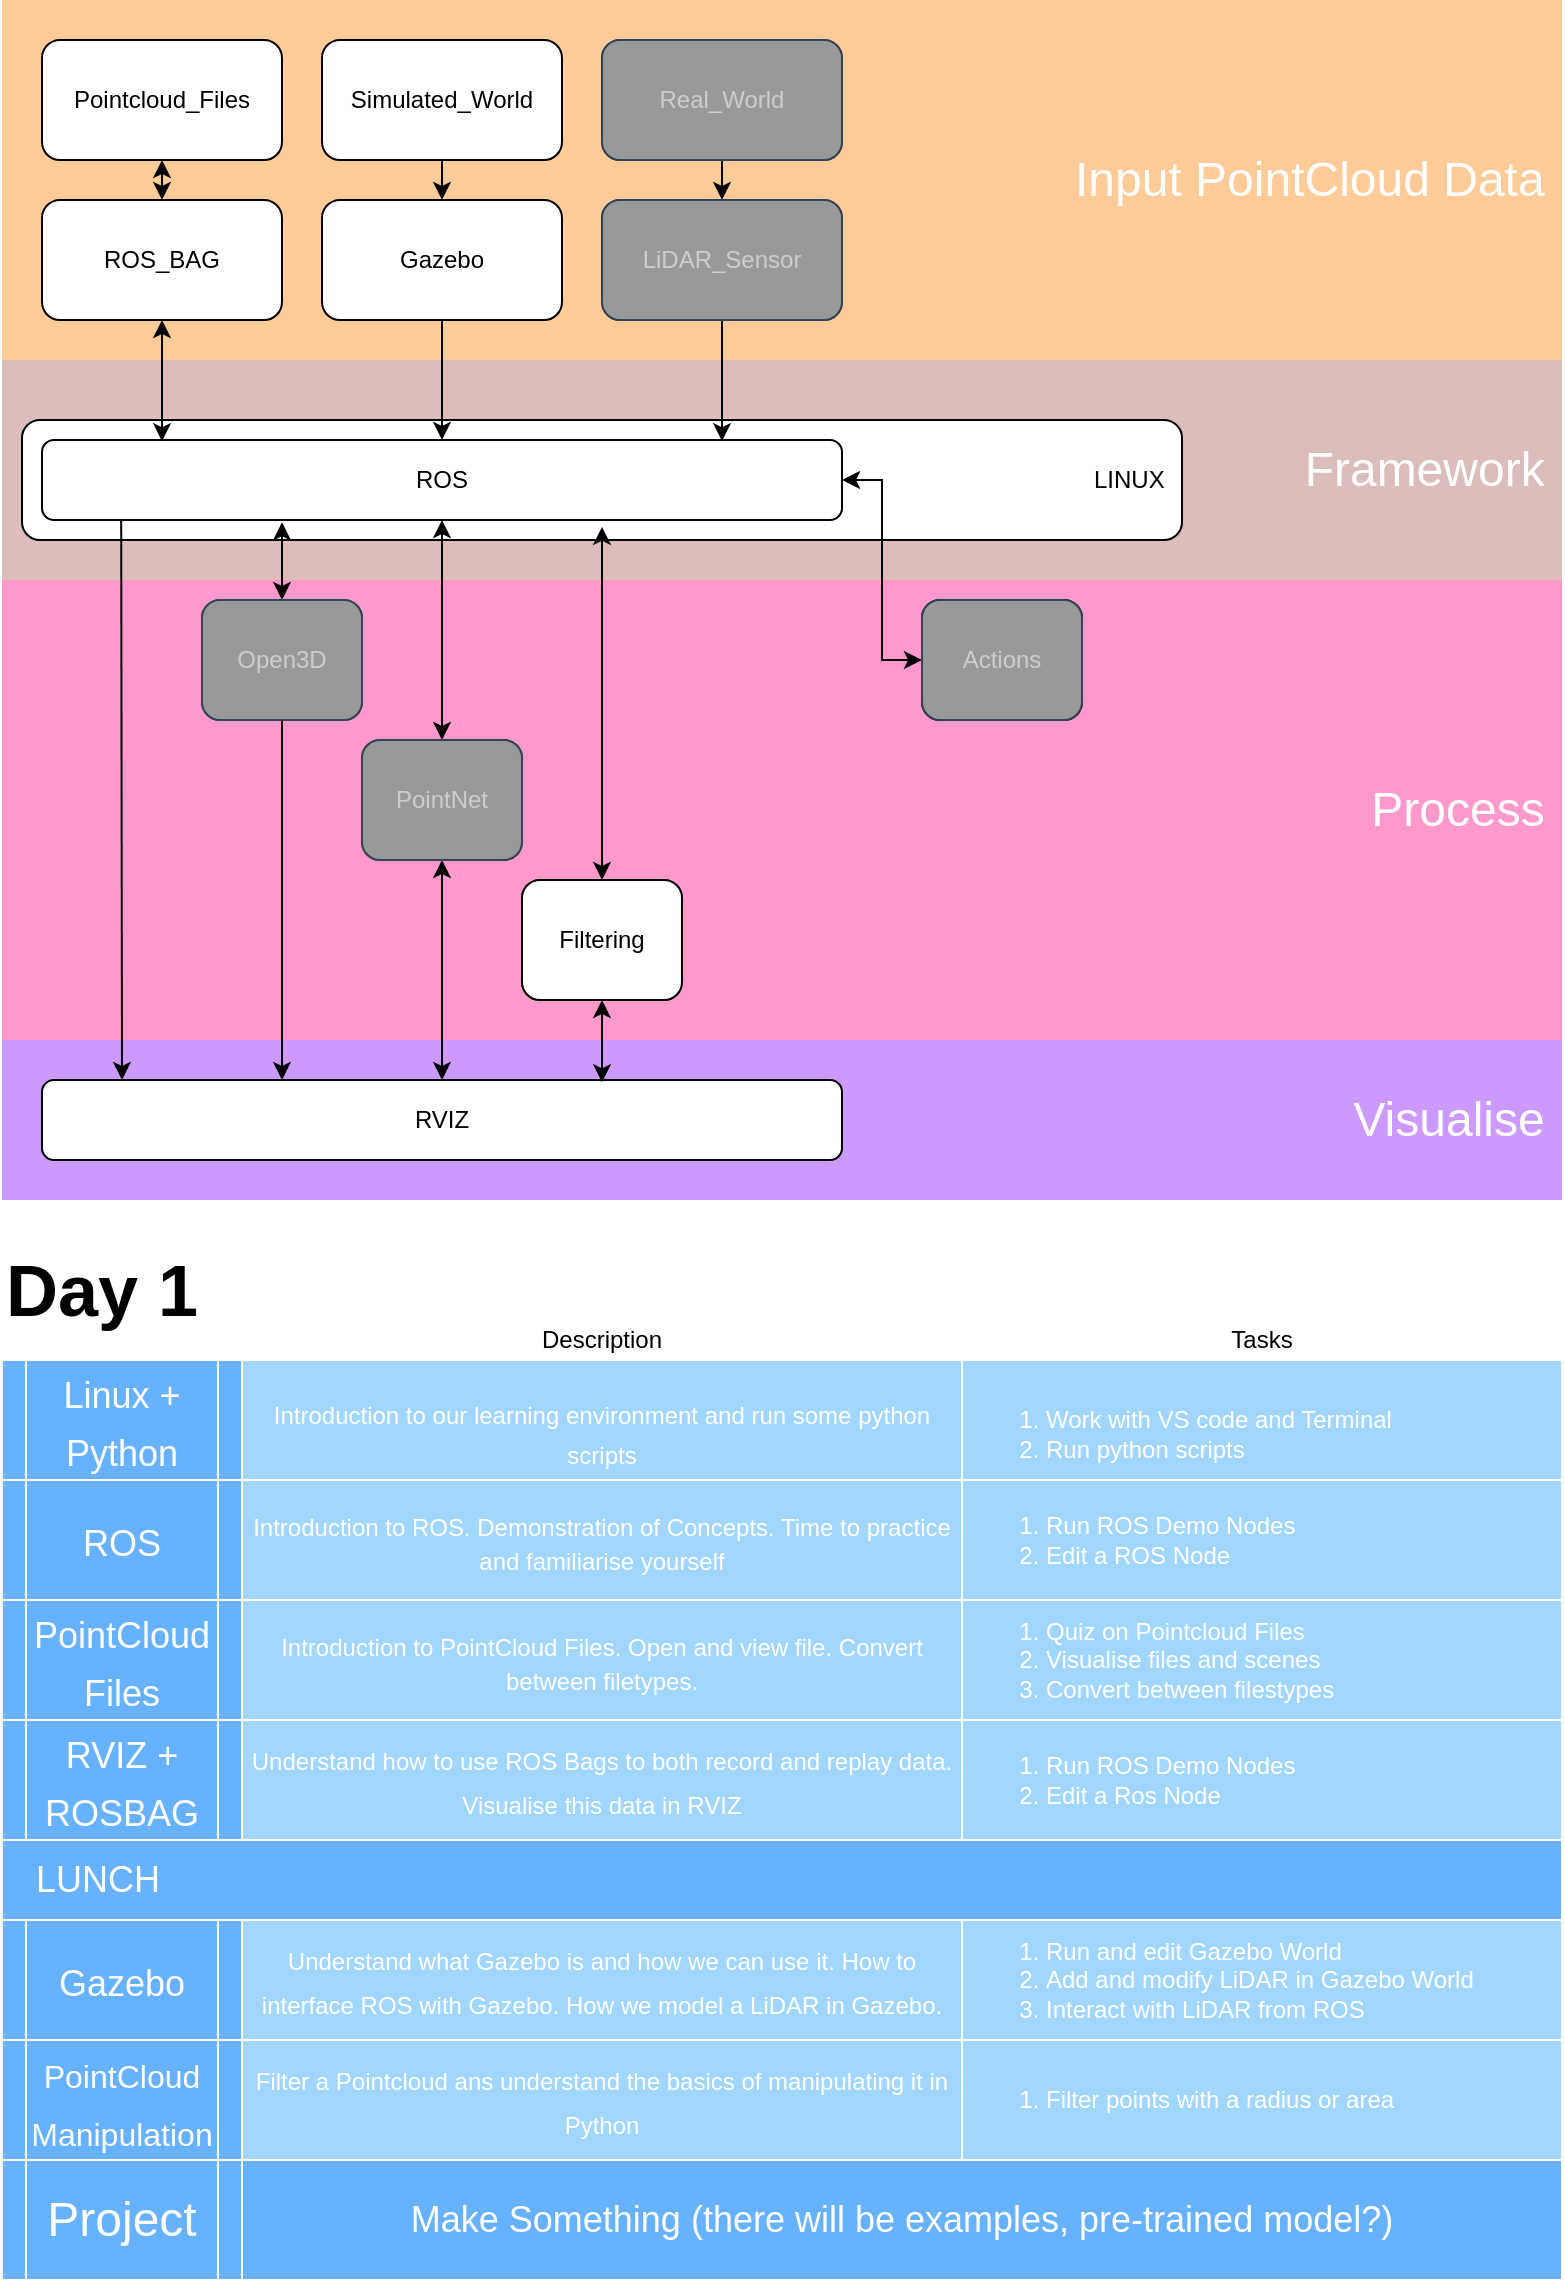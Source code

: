 <mxfile version="16.6.4" type="github" pages="8">
  <diagram id="i4b2GIvNFPZ8uAqkHKhB" name="Day_1">
    <mxGraphModel dx="1360" dy="834" grid="1" gridSize="10" guides="1" tooltips="1" connect="1" arrows="1" fold="1" page="1" pageScale="1" pageWidth="827" pageHeight="1169" math="0" shadow="0">
      <root>
        <mxCell id="0" />
        <mxCell id="1" parent="0" />
        <mxCell id="8uf51YdMV8shFqCPs5ik-41" value="&lt;div style=&quot;font-size: 24px&quot; align=&quot;right&quot;&gt;&lt;font style=&quot;font-size: 24px&quot; color=&quot;#FFFFFF&quot;&gt;Framework&amp;nbsp; &lt;br&gt;&lt;/font&gt;&lt;/div&gt;" style="rounded=1;whiteSpace=wrap;html=1;fillColor=#DBBEBB;strokeColor=none;arcSize=0;align=right;" parent="1" vertex="1">
          <mxGeometry x="20" y="200" width="780" height="110" as="geometry" />
        </mxCell>
        <mxCell id="jeZHhzfTOr5woBPDqDls-1" value="LINUX&amp;nbsp;&amp;nbsp;" style="rounded=1;whiteSpace=wrap;html=1;align=right;" vertex="1" parent="1">
          <mxGeometry x="30" y="230" width="580" height="60" as="geometry" />
        </mxCell>
        <mxCell id="8uf51YdMV8shFqCPs5ik-42" value="&lt;div style=&quot;font-size: 24px&quot; align=&quot;right&quot;&gt;&lt;font style=&quot;font-size: 24px&quot; color=&quot;#FFFFFF&quot;&gt;Process&amp;nbsp; &lt;br&gt;&lt;/font&gt;&lt;/div&gt;" style="rounded=1;whiteSpace=wrap;html=1;fillColor=#FF99CC;strokeColor=none;arcSize=0;align=right;gradientColor=none;" parent="1" vertex="1">
          <mxGeometry x="20" y="310" width="780" height="230" as="geometry" />
        </mxCell>
        <mxCell id="8uf51YdMV8shFqCPs5ik-40" value="&lt;div style=&quot;font-size: 24px&quot; align=&quot;right&quot;&gt;&lt;font style=&quot;font-size: 24px&quot;&gt;Visualise&amp;nbsp; &lt;br&gt;&lt;/font&gt;&lt;/div&gt;" style="rounded=1;whiteSpace=wrap;html=1;fillColor=#CC99FF;strokeColor=none;arcSize=0;align=right;fontColor=#ffffff;" parent="1" vertex="1">
          <mxGeometry x="20" y="540" width="780" height="80" as="geometry" />
        </mxCell>
        <mxCell id="8uf51YdMV8shFqCPs5ik-39" value="&lt;div style=&quot;font-size: 24px&quot; align=&quot;right&quot;&gt;&lt;font style=&quot;font-size: 24px&quot; color=&quot;#FFFFFF&quot;&gt;Input PointCloud Data&amp;nbsp; &lt;br&gt;&lt;/font&gt;&lt;/div&gt;" style="rounded=1;whiteSpace=wrap;html=1;fillColor=#FFCC99;strokeColor=none;arcSize=0;align=right;" parent="1" vertex="1">
          <mxGeometry x="20" y="20" width="780" height="180" as="geometry" />
        </mxCell>
        <mxCell id="8uf51YdMV8shFqCPs5ik-1" value="Gazebo" style="rounded=1;whiteSpace=wrap;html=1;" parent="1" vertex="1">
          <mxGeometry x="180" y="120" width="120" height="60" as="geometry" />
        </mxCell>
        <mxCell id="8uf51YdMV8shFqCPs5ik-2" value="LiDAR_Sensor" style="rounded=1;whiteSpace=wrap;html=1;fillColor=#f5f5f5;fontColor=#333333;strokeColor=#666666;" parent="1" vertex="1">
          <mxGeometry x="320" y="120" width="120" height="60" as="geometry" />
        </mxCell>
        <mxCell id="8uf51YdMV8shFqCPs5ik-3" value="ROS" style="rounded=1;whiteSpace=wrap;html=1;" parent="1" vertex="1">
          <mxGeometry x="40" y="240" width="400" height="40" as="geometry" />
        </mxCell>
        <mxCell id="8uf51YdMV8shFqCPs5ik-4" value="RVIZ" style="rounded=1;whiteSpace=wrap;html=1;" parent="1" vertex="1">
          <mxGeometry x="40" y="560" width="400" height="40" as="geometry" />
        </mxCell>
        <mxCell id="8uf51YdMV8shFqCPs5ik-5" value="ROS_BAG" style="rounded=1;whiteSpace=wrap;html=1;" parent="1" vertex="1">
          <mxGeometry x="40" y="120" width="120" height="60" as="geometry" />
        </mxCell>
        <mxCell id="8uf51YdMV8shFqCPs5ik-8" value="" style="edgeStyle=segmentEdgeStyle;endArrow=classic;html=1;rounded=0;exitX=0.5;exitY=1;exitDx=0;exitDy=0;entryX=0.151;entryY=0.015;entryDx=0;entryDy=0;startArrow=classic;startFill=1;entryPerimeter=0;" parent="1" source="8uf51YdMV8shFqCPs5ik-5" target="8uf51YdMV8shFqCPs5ik-3" edge="1">
          <mxGeometry width="50" height="50" relative="1" as="geometry">
            <mxPoint x="410" y="260" as="sourcePoint" />
            <mxPoint x="460" y="210" as="targetPoint" />
            <Array as="points">
              <mxPoint x="100" y="241" />
            </Array>
          </mxGeometry>
        </mxCell>
        <mxCell id="8uf51YdMV8shFqCPs5ik-9" value="" style="edgeStyle=segmentEdgeStyle;endArrow=classic;html=1;rounded=0;exitX=0.5;exitY=1;exitDx=0;exitDy=0;entryX=0.85;entryY=0.014;entryDx=0;entryDy=0;entryPerimeter=0;" parent="1" source="8uf51YdMV8shFqCPs5ik-2" target="8uf51YdMV8shFqCPs5ik-3" edge="1">
          <mxGeometry width="50" height="50" relative="1" as="geometry">
            <mxPoint x="310" y="160" as="sourcePoint" />
            <mxPoint x="330" y="250" as="targetPoint" />
            <Array as="points">
              <mxPoint x="380" y="200" />
              <mxPoint x="380" y="200" />
            </Array>
          </mxGeometry>
        </mxCell>
        <mxCell id="8uf51YdMV8shFqCPs5ik-11" value="Real_World" style="rounded=1;whiteSpace=wrap;html=1;fillColor=#f5f5f5;fontColor=#333333;strokeColor=#666666;" parent="1" vertex="1">
          <mxGeometry x="320" y="40" width="120" height="60" as="geometry" />
        </mxCell>
        <mxCell id="8uf51YdMV8shFqCPs5ik-12" value="" style="endArrow=classic;html=1;rounded=0;exitX=0.5;exitY=1;exitDx=0;exitDy=0;entryX=0.5;entryY=0;entryDx=0;entryDy=0;" parent="1" source="8uf51YdMV8shFqCPs5ik-11" target="8uf51YdMV8shFqCPs5ik-2" edge="1">
          <mxGeometry width="50" height="50" relative="1" as="geometry">
            <mxPoint x="390" y="260" as="sourcePoint" />
            <mxPoint x="440" y="210" as="targetPoint" />
          </mxGeometry>
        </mxCell>
        <mxCell id="8uf51YdMV8shFqCPs5ik-13" value="Simulated_World" style="rounded=1;whiteSpace=wrap;html=1;" parent="1" vertex="1">
          <mxGeometry x="180" y="40" width="120" height="60" as="geometry" />
        </mxCell>
        <mxCell id="8uf51YdMV8shFqCPs5ik-14" value="" style="endArrow=classic;html=1;rounded=0;exitX=0.5;exitY=1;exitDx=0;exitDy=0;entryX=0.5;entryY=0;entryDx=0;entryDy=0;" parent="1" source="8uf51YdMV8shFqCPs5ik-13" target="8uf51YdMV8shFqCPs5ik-1" edge="1">
          <mxGeometry width="50" height="50" relative="1" as="geometry">
            <mxPoint x="410" y="110" as="sourcePoint" />
            <mxPoint x="410" y="130" as="targetPoint" />
          </mxGeometry>
        </mxCell>
        <mxCell id="8uf51YdMV8shFqCPs5ik-16" value="Pointcloud_Files" style="rounded=1;whiteSpace=wrap;html=1;" parent="1" vertex="1">
          <mxGeometry x="40" y="40" width="120" height="60" as="geometry" />
        </mxCell>
        <mxCell id="8uf51YdMV8shFqCPs5ik-17" value="" style="endArrow=classic;html=1;rounded=0;startArrow=classic;startFill=1;entryX=0.5;entryY=1;entryDx=0;entryDy=0;" parent="1" target="8uf51YdMV8shFqCPs5ik-16" edge="1">
          <mxGeometry width="50" height="50" relative="1" as="geometry">
            <mxPoint x="100" y="120" as="sourcePoint" />
            <mxPoint x="40" y="260" as="targetPoint" />
          </mxGeometry>
        </mxCell>
        <mxCell id="8uf51YdMV8shFqCPs5ik-18" value="" style="edgeStyle=segmentEdgeStyle;endArrow=classic;html=1;rounded=0;entryX=0.1;entryY=0;entryDx=0;entryDy=0;entryPerimeter=0;exitX=0.099;exitY=0.989;exitDx=0;exitDy=0;exitPerimeter=0;" parent="1" source="8uf51YdMV8shFqCPs5ik-3" target="8uf51YdMV8shFqCPs5ik-4" edge="1">
          <mxGeometry width="50" height="50" relative="1" as="geometry">
            <mxPoint x="90" y="281" as="sourcePoint" />
            <mxPoint x="330" y="250" as="targetPoint" />
            <Array as="points" />
          </mxGeometry>
        </mxCell>
        <mxCell id="8uf51YdMV8shFqCPs5ik-19" value="Open3D" style="rounded=1;whiteSpace=wrap;html=1;fillColor=#f5f5f5;fontColor=#333333;strokeColor=#666666;" parent="1" vertex="1">
          <mxGeometry x="120" y="320" width="80" height="60" as="geometry" />
        </mxCell>
        <mxCell id="8uf51YdMV8shFqCPs5ik-30" value="" style="edgeStyle=orthogonalEdgeStyle;rounded=0;orthogonalLoop=1;jettySize=auto;html=1;startArrow=classic;startFill=1;entryX=0.5;entryY=1;entryDx=0;entryDy=0;" parent="1" source="8uf51YdMV8shFqCPs5ik-20" target="8uf51YdMV8shFqCPs5ik-3" edge="1">
          <mxGeometry relative="1" as="geometry">
            <mxPoint x="240" y="300" as="targetPoint" />
          </mxGeometry>
        </mxCell>
        <mxCell id="8uf51YdMV8shFqCPs5ik-32" style="edgeStyle=orthogonalEdgeStyle;rounded=0;orthogonalLoop=1;jettySize=auto;html=1;entryX=0.5;entryY=0;entryDx=0;entryDy=0;startArrow=classic;startFill=1;" parent="1" source="8uf51YdMV8shFqCPs5ik-20" target="8uf51YdMV8shFqCPs5ik-4" edge="1">
          <mxGeometry relative="1" as="geometry" />
        </mxCell>
        <mxCell id="8uf51YdMV8shFqCPs5ik-20" value="PointNet" style="rounded=1;whiteSpace=wrap;html=1;fillColor=#f5f5f5;fontColor=#333333;strokeColor=#666666;" parent="1" vertex="1">
          <mxGeometry x="200" y="390" width="80" height="60" as="geometry" />
        </mxCell>
        <mxCell id="8uf51YdMV8shFqCPs5ik-31" style="edgeStyle=orthogonalEdgeStyle;rounded=0;orthogonalLoop=1;jettySize=auto;html=1;entryX=0.7;entryY=1.086;entryDx=0;entryDy=0;entryPerimeter=0;startArrow=classic;startFill=1;" parent="1" source="8uf51YdMV8shFqCPs5ik-21" target="8uf51YdMV8shFqCPs5ik-3" edge="1">
          <mxGeometry relative="1" as="geometry" />
        </mxCell>
        <mxCell id="8uf51YdMV8shFqCPs5ik-34" style="edgeStyle=orthogonalEdgeStyle;rounded=0;orthogonalLoop=1;jettySize=auto;html=1;entryX=0.7;entryY=0.029;entryDx=0;entryDy=0;entryPerimeter=0;startArrow=classic;startFill=1;" parent="1" source="8uf51YdMV8shFqCPs5ik-21" target="8uf51YdMV8shFqCPs5ik-4" edge="1">
          <mxGeometry relative="1" as="geometry" />
        </mxCell>
        <mxCell id="8uf51YdMV8shFqCPs5ik-21" value="Filtering" style="rounded=1;whiteSpace=wrap;html=1;fillColor=#f5f5f5;fontColor=#333333;strokeColor=#666666;" parent="1" vertex="1">
          <mxGeometry x="280" y="460" width="80" height="60" as="geometry" />
        </mxCell>
        <mxCell id="8uf51YdMV8shFqCPs5ik-22" value="" style="endArrow=classic;html=1;rounded=0;entryX=0.5;entryY=0;entryDx=0;entryDy=0;" parent="1" source="8uf51YdMV8shFqCPs5ik-1" target="8uf51YdMV8shFqCPs5ik-3" edge="1">
          <mxGeometry width="50" height="50" relative="1" as="geometry">
            <mxPoint x="239.76" y="180" as="sourcePoint" />
            <mxPoint x="239.76" y="200" as="targetPoint" />
          </mxGeometry>
        </mxCell>
        <mxCell id="8uf51YdMV8shFqCPs5ik-43" style="edgeStyle=orthogonalEdgeStyle;rounded=0;orthogonalLoop=1;jettySize=auto;html=1;entryX=1;entryY=0.5;entryDx=0;entryDy=0;fontSize=24;fontColor=#FFFFFF;startArrow=classic;startFill=1;" parent="1" source="8uf51YdMV8shFqCPs5ik-23" target="8uf51YdMV8shFqCPs5ik-3" edge="1">
          <mxGeometry relative="1" as="geometry" />
        </mxCell>
        <mxCell id="8uf51YdMV8shFqCPs5ik-23" value="Actions" style="rounded=1;whiteSpace=wrap;html=1;" parent="1" vertex="1">
          <mxGeometry x="480" y="320" width="80" height="60" as="geometry" />
        </mxCell>
        <mxCell id="8uf51YdMV8shFqCPs5ik-25" value="" style="endArrow=classic;startArrow=classic;html=1;rounded=0;exitX=0.5;exitY=0;exitDx=0;exitDy=0;entryX=0.3;entryY=1.029;entryDx=0;entryDy=0;entryPerimeter=0;" parent="1" source="8uf51YdMV8shFqCPs5ik-19" target="8uf51YdMV8shFqCPs5ik-3" edge="1">
          <mxGeometry width="50" height="50" relative="1" as="geometry">
            <mxPoint x="310" y="420" as="sourcePoint" />
            <mxPoint x="360" y="370" as="targetPoint" />
          </mxGeometry>
        </mxCell>
        <mxCell id="8uf51YdMV8shFqCPs5ik-26" value="" style="endArrow=classic;html=1;rounded=0;exitX=0.5;exitY=1;exitDx=0;exitDy=0;entryX=0.3;entryY=0;entryDx=0;entryDy=0;entryPerimeter=0;" parent="1" source="8uf51YdMV8shFqCPs5ik-19" target="8uf51YdMV8shFqCPs5ik-4" edge="1">
          <mxGeometry width="50" height="50" relative="1" as="geometry">
            <mxPoint x="310" y="420" as="sourcePoint" />
            <mxPoint x="360" y="370" as="targetPoint" />
          </mxGeometry>
        </mxCell>
        <mxCell id="8uf51YdMV8shFqCPs5ik-46" value="&lt;font style=&quot;font-size: 18px&quot;&gt;ROS&lt;/font&gt;" style="shape=process;whiteSpace=wrap;html=1;backgroundOutline=1;fontSize=24;fontColor=#FFFFFF;fillColor=#66B2FF;gradientColor=none;strokeColor=#FFFFFF;" parent="1" vertex="1">
          <mxGeometry x="20" y="760" width="120" height="60" as="geometry" />
        </mxCell>
        <mxCell id="8uf51YdMV8shFqCPs5ik-47" value="&lt;font style=&quot;font-size: 18px&quot;&gt;PointCloud Files&lt;/font&gt;" style="shape=process;whiteSpace=wrap;html=1;backgroundOutline=1;fontSize=24;fontColor=#FFFFFF;fillColor=#66B2FF;gradientColor=none;strokeColor=#FFFFFF;" parent="1" vertex="1">
          <mxGeometry x="20" y="820" width="120" height="60" as="geometry" />
        </mxCell>
        <mxCell id="8uf51YdMV8shFqCPs5ik-49" value="&lt;font style=&quot;font-size: 18px&quot;&gt;RVIZ + ROSBAG&lt;br&gt;&lt;/font&gt;" style="shape=process;whiteSpace=wrap;html=1;backgroundOutline=1;fontSize=24;fontColor=#FFFFFF;fillColor=#66B2FF;gradientColor=none;strokeColor=#FFFFFF;" parent="1" vertex="1">
          <mxGeometry x="20" y="880" width="120" height="60" as="geometry" />
        </mxCell>
        <mxCell id="8uf51YdMV8shFqCPs5ik-51" value="&lt;font style=&quot;font-size: 18px&quot;&gt;Gazebo&lt;/font&gt;" style="shape=process;whiteSpace=wrap;html=1;backgroundOutline=1;fontSize=24;fontColor=#FFFFFF;fillColor=#66B2FF;gradientColor=none;strokeColor=#FFFFFF;" parent="1" vertex="1">
          <mxGeometry x="20" y="980" width="120" height="60" as="geometry" />
        </mxCell>
        <mxCell id="8uf51YdMV8shFqCPs5ik-55" value="&lt;font style=&quot;font-size: 18px&quot;&gt;Linux + Python&lt;br&gt;&lt;/font&gt;" style="shape=process;whiteSpace=wrap;html=1;backgroundOutline=1;fontSize=24;fontColor=#FFFFFF;fillColor=#66B2FF;gradientColor=none;strokeColor=#FFFFFF;" parent="1" vertex="1">
          <mxGeometry x="20" y="700" width="120" height="60" as="geometry" />
        </mxCell>
        <mxCell id="8uf51YdMV8shFqCPs5ik-56" value="" style="rounded=0;whiteSpace=wrap;html=1;fontSize=18;fontColor=#FFFFFF;fillColor=#A1D6FF;gradientColor=none;strokeColor=#FFFFFF;" parent="1" vertex="1">
          <mxGeometry x="140" y="700" width="360" height="60" as="geometry" />
        </mxCell>
        <mxCell id="8uf51YdMV8shFqCPs5ik-57" value="Project" style="shape=process;whiteSpace=wrap;html=1;backgroundOutline=1;fontSize=24;fontColor=#FFFFFF;fillColor=#66B2FF;gradientColor=none;strokeColor=#FFFFFF;" parent="1" vertex="1">
          <mxGeometry x="20" y="1100" width="120" height="60" as="geometry" />
        </mxCell>
        <mxCell id="8uf51YdMV8shFqCPs5ik-58" value="Make Something (there will be examples, pre-trained model?)" style="rounded=0;whiteSpace=wrap;html=1;fontSize=18;fontColor=#FFFFFF;fillColor=#66B2FF;gradientColor=none;strokeColor=#FFFFFF;" parent="1" vertex="1">
          <mxGeometry x="140" y="1100" width="660" height="60" as="geometry" />
        </mxCell>
        <mxCell id="8uf51YdMV8shFqCPs5ik-61" value="&lt;div style=&quot;font-size: 12px&quot; align=&quot;left&quot;&gt;&lt;br&gt;&lt;ol&gt;&lt;li&gt;&lt;font style=&quot;font-size: 12px&quot;&gt;Work with VS code and Terminal&lt;br&gt;&lt;/font&gt;&lt;/li&gt;&lt;li&gt;&lt;div&gt;&lt;font style=&quot;font-size: 12px&quot;&gt;Run python scripts&lt;/font&gt;&lt;/div&gt;&lt;/li&gt;&lt;/ol&gt;&lt;/div&gt;" style="rounded=0;whiteSpace=wrap;html=1;fontSize=18;fontColor=#FFFFFF;fillColor=#A1D6FF;gradientColor=none;strokeColor=#FFFFFF;align=left;" parent="1" vertex="1">
          <mxGeometry x="500" y="700" width="300" height="60" as="geometry" />
        </mxCell>
        <mxCell id="8uf51YdMV8shFqCPs5ik-63" value="&lt;p style=&quot;line-height: 0.9&quot;&gt;&lt;font style=&quot;font-size: 12px&quot;&gt;Introduction to ROS. Demonstration of Concepts. Time to practice and familiarise yourself &lt;br&gt;&lt;/font&gt;&lt;/p&gt;" style="rounded=0;whiteSpace=wrap;html=1;fontSize=18;fontColor=#FFFFFF;fillColor=#A1D6FF;gradientColor=none;strokeColor=#FFFFFF;" parent="1" vertex="1">
          <mxGeometry x="140" y="760" width="360" height="60" as="geometry" />
        </mxCell>
        <mxCell id="8uf51YdMV8shFqCPs5ik-64" value="&lt;div style=&quot;font-size: 12px&quot; align=&quot;left&quot;&gt;&lt;ol&gt;&lt;li&gt;&lt;font style=&quot;font-size: 12px&quot;&gt;Run ROS Demo Nodes&lt;/font&gt;&lt;/li&gt;&lt;li&gt;&lt;font style=&quot;font-size: 12px&quot;&gt;Edit a ROS Node&lt;br&gt;&lt;/font&gt;&lt;/li&gt;&lt;/ol&gt;&lt;/div&gt;" style="rounded=0;whiteSpace=wrap;html=1;fontSize=18;fontColor=#FFFFFF;fillColor=#A1D6FF;gradientColor=none;strokeColor=#FFFFFF;align=left;" parent="1" vertex="1">
          <mxGeometry x="500" y="760" width="300" height="60" as="geometry" />
        </mxCell>
        <mxCell id="8uf51YdMV8shFqCPs5ik-66" value="&lt;div style=&quot;font-size: 36px&quot; align=&quot;left&quot;&gt;&lt;b&gt;&lt;font style=&quot;font-size: 36px&quot;&gt;Day 1&lt;br&gt;&lt;/font&gt;&lt;/b&gt;&lt;/div&gt;" style="rounded=1;whiteSpace=wrap;html=1;strokeColor=none;align=left;" parent="1" vertex="1">
          <mxGeometry x="20" y="640" width="780" height="50" as="geometry" />
        </mxCell>
        <mxCell id="8uf51YdMV8shFqCPs5ik-67" value="&lt;p style=&quot;line-height: 0.5&quot;&gt;&lt;font style=&quot;font-size: 12px&quot; color=&quot;#FFFFFF&quot;&gt;Introduction to our learning environment and run some python scripts&lt;/font&gt;&lt;/p&gt;" style="text;html=1;strokeColor=none;fillColor=none;align=center;verticalAlign=middle;whiteSpace=wrap;rounded=0;fontSize=36;fontColor=#000000;" parent="1" vertex="1">
          <mxGeometry x="140" y="700" width="360" height="60" as="geometry" />
        </mxCell>
        <mxCell id="8uf51YdMV8shFqCPs5ik-68" value="&lt;div align=&quot;center&quot;&gt;Description&lt;/div&gt;" style="rounded=1;whiteSpace=wrap;html=1;strokeColor=none;align=center;" parent="1" vertex="1">
          <mxGeometry x="140" y="680" width="360" height="20" as="geometry" />
        </mxCell>
        <mxCell id="8uf51YdMV8shFqCPs5ik-69" value="Tasks" style="rounded=1;whiteSpace=wrap;html=1;strokeColor=none;align=center;" parent="1" vertex="1">
          <mxGeometry x="500" y="680" width="300" height="20" as="geometry" />
        </mxCell>
        <mxCell id="8uf51YdMV8shFqCPs5ik-70" value="&lt;p style=&quot;line-height: 0.9&quot;&gt;&lt;font style=&quot;font-size: 12px&quot;&gt;Introduction to PointCloud Files. Open and view file. Convert between filetypes.&lt;br&gt;&lt;/font&gt;&lt;/p&gt;" style="rounded=0;whiteSpace=wrap;html=1;fontSize=18;fontColor=#FFFFFF;fillColor=#A1D6FF;gradientColor=none;strokeColor=#FFFFFF;" parent="1" vertex="1">
          <mxGeometry x="140" y="820" width="360" height="60" as="geometry" />
        </mxCell>
        <mxCell id="8uf51YdMV8shFqCPs5ik-71" value="&lt;ol style=&quot;font-size: 12px&quot;&gt;&lt;li&gt;Quiz on Pointcloud Files&lt;font style=&quot;font-size: 12px&quot;&gt;&lt;br&gt;&lt;/font&gt;&lt;/li&gt;&lt;li&gt;&lt;font style=&quot;font-size: 12px&quot;&gt;Visualise files and scenes&lt;/font&gt;&lt;/li&gt;&lt;li&gt;Convert between filestypes&lt;/li&gt;&lt;/ol&gt;" style="rounded=0;whiteSpace=wrap;html=1;fontSize=18;fontColor=#FFFFFF;fillColor=#A1D6FF;gradientColor=none;strokeColor=#FFFFFF;align=left;" parent="1" vertex="1">
          <mxGeometry x="500" y="820" width="300" height="60" as="geometry" />
        </mxCell>
        <mxCell id="8uf51YdMV8shFqCPs5ik-72" value="&lt;font style=&quot;font-size: 12px&quot;&gt;Understand how to use ROS Bags to both record and replay data. Visualise this data in RVIZ&lt;br&gt;&lt;/font&gt;" style="rounded=0;whiteSpace=wrap;html=1;fontSize=18;fontColor=#FFFFFF;fillColor=#A1D6FF;gradientColor=none;strokeColor=#FFFFFF;" parent="1" vertex="1">
          <mxGeometry x="140" y="880" width="360" height="60" as="geometry" />
        </mxCell>
        <mxCell id="8uf51YdMV8shFqCPs5ik-73" value="&lt;div style=&quot;font-size: 12px&quot; align=&quot;left&quot;&gt;&lt;ol&gt;&lt;li&gt;&lt;font style=&quot;font-size: 12px&quot;&gt;Run ROS Demo Nodes&lt;/font&gt;&lt;/li&gt;&lt;li&gt;&lt;font style=&quot;font-size: 12px&quot;&gt;Edit a Ros Node&lt;br&gt;&lt;/font&gt;&lt;/li&gt;&lt;/ol&gt;&lt;/div&gt;" style="rounded=0;whiteSpace=wrap;html=1;fontSize=18;fontColor=#FFFFFF;fillColor=#A1D6FF;gradientColor=none;strokeColor=#FFFFFF;align=left;" parent="1" vertex="1">
          <mxGeometry x="500" y="880" width="300" height="60" as="geometry" />
        </mxCell>
        <mxCell id="8uf51YdMV8shFqCPs5ik-74" value="&lt;font style=&quot;font-size: 12px&quot;&gt;Understand what Gazebo is and how we can use it. How to interface ROS with Gazebo. How we model a LiDAR in Gazebo.&lt;/font&gt;" style="rounded=0;whiteSpace=wrap;html=1;fontSize=18;fontColor=#FFFFFF;fillColor=#A1D6FF;gradientColor=none;strokeColor=#FFFFFF;" parent="1" vertex="1">
          <mxGeometry x="140" y="980" width="360" height="60" as="geometry" />
        </mxCell>
        <mxCell id="8uf51YdMV8shFqCPs5ik-75" value="&lt;div style=&quot;font-size: 12px&quot; align=&quot;left&quot;&gt;&lt;ol&gt;&lt;li&gt;&lt;font style=&quot;font-size: 12px&quot;&gt;Run and edit Gazebo World&lt;br&gt;&lt;/font&gt;&lt;/li&gt;&lt;li&gt;&lt;font style=&quot;font-size: 12px&quot;&gt;Add and modify LiDAR in Gazebo World&lt;/font&gt;&lt;/li&gt;&lt;li&gt;&lt;font style=&quot;font-size: 12px&quot;&gt;Interact with LiDAR from ROS&lt;br&gt;&lt;/font&gt;&lt;/li&gt;&lt;/ol&gt;&lt;/div&gt;" style="rounded=0;whiteSpace=wrap;html=1;fontSize=18;fontColor=#FFFFFF;fillColor=#A1D6FF;gradientColor=none;strokeColor=#FFFFFF;align=left;" parent="1" vertex="1">
          <mxGeometry x="500" y="980" width="300" height="60" as="geometry" />
        </mxCell>
        <mxCell id="8uf51YdMV8shFqCPs5ik-76" value="&lt;font style=&quot;font-size: 16px&quot;&gt;PointCloud Manipulation&lt;br&gt;&lt;/font&gt;" style="shape=process;whiteSpace=wrap;html=1;backgroundOutline=1;fontSize=24;fontColor=#FFFFFF;fillColor=#66B2FF;gradientColor=none;strokeColor=#FFFFFF;" parent="1" vertex="1">
          <mxGeometry x="20" y="1040" width="120" height="60" as="geometry" />
        </mxCell>
        <mxCell id="8uf51YdMV8shFqCPs5ik-77" value="&lt;font style=&quot;font-size: 12px&quot;&gt;Filter a Pointcloud ans understand the basics of manipulating it in Python&lt;/font&gt;" style="rounded=0;whiteSpace=wrap;html=1;fontSize=18;fontColor=#FFFFFF;fillColor=#A1D6FF;gradientColor=none;strokeColor=#FFFFFF;" parent="1" vertex="1">
          <mxGeometry x="140" y="1040" width="360" height="60" as="geometry" />
        </mxCell>
        <mxCell id="8uf51YdMV8shFqCPs5ik-78" value="&lt;div style=&quot;font-size: 12px&quot; align=&quot;left&quot;&gt;&lt;ol&gt;&lt;li&gt;Filter points with a radius or area&lt;/li&gt;&lt;/ol&gt;&lt;/div&gt;" style="rounded=0;whiteSpace=wrap;html=1;fontSize=18;fontColor=#FFFFFF;fillColor=#A1D6FF;gradientColor=none;strokeColor=#FFFFFF;align=left;" parent="1" vertex="1">
          <mxGeometry x="500" y="1040" width="300" height="60" as="geometry" />
        </mxCell>
        <mxCell id="8uf51YdMV8shFqCPs5ik-80" value="&amp;nbsp;&amp;nbsp; LUNCH" style="rounded=0;whiteSpace=wrap;html=1;fontSize=18;fontColor=#FFFFFF;fillColor=#66B2FF;gradientColor=none;strokeColor=#FFFFFF;align=left;" parent="1" vertex="1">
          <mxGeometry x="20" y="940" width="780" height="40" as="geometry" />
        </mxCell>
        <mxCell id="HBmHtBkL_J9Jyxp98ZF8-1" value="LiDAR_Sensor" style="rounded=1;whiteSpace=wrap;html=1;fillColor=#999999;strokeColor=#314354;fontColor=#CCCCCC;" vertex="1" parent="1">
          <mxGeometry x="320" y="120" width="120" height="60" as="geometry" />
        </mxCell>
        <mxCell id="HBmHtBkL_J9Jyxp98ZF8-2" value="Real_World" style="rounded=1;whiteSpace=wrap;html=1;fillColor=#999999;strokeColor=#314354;fontColor=#CCCCCC;" vertex="1" parent="1">
          <mxGeometry x="320" y="40" width="120" height="60" as="geometry" />
        </mxCell>
        <mxCell id="HBmHtBkL_J9Jyxp98ZF8-3" value="Open3D" style="rounded=1;whiteSpace=wrap;html=1;fillColor=#999999;strokeColor=#314354;fontColor=#CCCCCC;" vertex="1" parent="1">
          <mxGeometry x="120" y="320" width="80" height="60" as="geometry" />
        </mxCell>
        <mxCell id="HBmHtBkL_J9Jyxp98ZF8-4" value="PointNet" style="rounded=1;whiteSpace=wrap;html=1;fillColor=#999999;strokeColor=#314354;fontColor=#CCCCCC;" vertex="1" parent="1">
          <mxGeometry x="200" y="390" width="80" height="60" as="geometry" />
        </mxCell>
        <mxCell id="HBmHtBkL_J9Jyxp98ZF8-5" value="Filtering" style="rounded=1;whiteSpace=wrap;html=1;" vertex="1" parent="1">
          <mxGeometry x="280" y="460" width="80" height="60" as="geometry" />
        </mxCell>
        <mxCell id="0W9aW4EAtPlJCcfS-Uuj-1" value="Actions" style="rounded=1;whiteSpace=wrap;html=1;fillColor=#999999;strokeColor=#314354;fontColor=#CCCCCC;" vertex="1" parent="1">
          <mxGeometry x="480" y="320" width="80" height="60" as="geometry" />
        </mxCell>
      </root>
    </mxGraphModel>
  </diagram>
  <diagram id="ZahPZL3ch7Fa3S_3fA_Q" name="Day_2">
    <mxGraphModel dx="1360" dy="834" grid="1" gridSize="10" guides="1" tooltips="1" connect="1" arrows="1" fold="1" page="1" pageScale="1" pageWidth="827" pageHeight="1169" math="0" shadow="0">
      <root>
        <mxCell id="noMDyQk_eTensu_5yYvp-0" />
        <mxCell id="noMDyQk_eTensu_5yYvp-1" parent="noMDyQk_eTensu_5yYvp-0" />
        <mxCell id="liaxdnHP4bsJDzJQAd7m-1" value="&lt;div style=&quot;font-size: 24px&quot; align=&quot;right&quot;&gt;&lt;font style=&quot;font-size: 24px&quot; color=&quot;#FFFFFF&quot;&gt;Framework&amp;nbsp; &lt;br&gt;&lt;/font&gt;&lt;/div&gt;" style="rounded=1;whiteSpace=wrap;html=1;fillColor=#DBBEBB;strokeColor=none;arcSize=0;align=right;" parent="noMDyQk_eTensu_5yYvp-1" vertex="1">
          <mxGeometry x="20" y="200" width="780" height="110" as="geometry" />
        </mxCell>
        <mxCell id="e1idq5NepFMMjDnsuPwV-0" value="LINUX&amp;nbsp;&amp;nbsp;" style="rounded=1;whiteSpace=wrap;html=1;align=right;" vertex="1" parent="noMDyQk_eTensu_5yYvp-1">
          <mxGeometry x="30" y="230" width="580" height="60" as="geometry" />
        </mxCell>
        <mxCell id="liaxdnHP4bsJDzJQAd7m-0" value="&lt;div style=&quot;font-size: 24px&quot; align=&quot;right&quot;&gt;&lt;font style=&quot;font-size: 24px&quot; color=&quot;#FFFFFF&quot;&gt;Process&amp;nbsp; &lt;br&gt;&lt;/font&gt;&lt;/div&gt;" style="rounded=1;whiteSpace=wrap;html=1;fillColor=#FF99CC;strokeColor=none;arcSize=0;align=right;gradientColor=none;" parent="noMDyQk_eTensu_5yYvp-1" vertex="1">
          <mxGeometry x="20" y="310" width="780" height="230" as="geometry" />
        </mxCell>
        <mxCell id="liaxdnHP4bsJDzJQAd7m-2" value="&lt;div style=&quot;font-size: 24px&quot; align=&quot;right&quot;&gt;&lt;font style=&quot;font-size: 24px&quot;&gt;Visualise&amp;nbsp; &lt;br&gt;&lt;/font&gt;&lt;/div&gt;" style="rounded=1;whiteSpace=wrap;html=1;fillColor=#CC99FF;strokeColor=none;arcSize=0;align=right;fontColor=#ffffff;" parent="noMDyQk_eTensu_5yYvp-1" vertex="1">
          <mxGeometry x="20" y="540" width="780" height="80" as="geometry" />
        </mxCell>
        <mxCell id="liaxdnHP4bsJDzJQAd7m-3" value="&lt;div style=&quot;font-size: 24px&quot; align=&quot;right&quot;&gt;&lt;font style=&quot;font-size: 24px&quot; color=&quot;#FFFFFF&quot;&gt;Input PointCloud Data&amp;nbsp; &lt;br&gt;&lt;/font&gt;&lt;/div&gt;" style="rounded=1;whiteSpace=wrap;html=1;fillColor=#FFCC99;strokeColor=none;arcSize=0;align=right;" parent="noMDyQk_eTensu_5yYvp-1" vertex="1">
          <mxGeometry x="20" y="20" width="780" height="180" as="geometry" />
        </mxCell>
        <mxCell id="liaxdnHP4bsJDzJQAd7m-4" value="Gazebo" style="rounded=1;whiteSpace=wrap;html=1;" parent="noMDyQk_eTensu_5yYvp-1" vertex="1">
          <mxGeometry x="180" y="120" width="120" height="60" as="geometry" />
        </mxCell>
        <mxCell id="liaxdnHP4bsJDzJQAd7m-5" value="LiDAR_Sensor" style="rounded=1;whiteSpace=wrap;html=1;" parent="noMDyQk_eTensu_5yYvp-1" vertex="1">
          <mxGeometry x="320" y="120" width="120" height="60" as="geometry" />
        </mxCell>
        <mxCell id="liaxdnHP4bsJDzJQAd7m-6" value="ROS" style="rounded=1;whiteSpace=wrap;html=1;" parent="noMDyQk_eTensu_5yYvp-1" vertex="1">
          <mxGeometry x="40" y="240" width="400" height="40" as="geometry" />
        </mxCell>
        <mxCell id="liaxdnHP4bsJDzJQAd7m-7" value="RVIZ" style="rounded=1;whiteSpace=wrap;html=1;" parent="noMDyQk_eTensu_5yYvp-1" vertex="1">
          <mxGeometry x="40" y="560" width="400" height="40" as="geometry" />
        </mxCell>
        <mxCell id="liaxdnHP4bsJDzJQAd7m-8" value="ROS_BAG" style="rounded=1;whiteSpace=wrap;html=1;" parent="noMDyQk_eTensu_5yYvp-1" vertex="1">
          <mxGeometry x="40" y="120" width="120" height="60" as="geometry" />
        </mxCell>
        <mxCell id="liaxdnHP4bsJDzJQAd7m-9" value="" style="edgeStyle=segmentEdgeStyle;endArrow=classic;html=1;rounded=0;exitX=0.5;exitY=1;exitDx=0;exitDy=0;entryX=0.151;entryY=0.015;entryDx=0;entryDy=0;startArrow=classic;startFill=1;entryPerimeter=0;" parent="noMDyQk_eTensu_5yYvp-1" source="liaxdnHP4bsJDzJQAd7m-8" target="liaxdnHP4bsJDzJQAd7m-6" edge="1">
          <mxGeometry width="50" height="50" relative="1" as="geometry">
            <mxPoint x="410" y="260" as="sourcePoint" />
            <mxPoint x="460" y="210" as="targetPoint" />
            <Array as="points">
              <mxPoint x="100" y="241" />
            </Array>
          </mxGeometry>
        </mxCell>
        <mxCell id="liaxdnHP4bsJDzJQAd7m-10" value="" style="edgeStyle=segmentEdgeStyle;endArrow=classic;html=1;rounded=0;exitX=0.5;exitY=1;exitDx=0;exitDy=0;entryX=0.85;entryY=0.014;entryDx=0;entryDy=0;entryPerimeter=0;" parent="noMDyQk_eTensu_5yYvp-1" source="liaxdnHP4bsJDzJQAd7m-5" target="liaxdnHP4bsJDzJQAd7m-6" edge="1">
          <mxGeometry width="50" height="50" relative="1" as="geometry">
            <mxPoint x="310" y="160" as="sourcePoint" />
            <mxPoint x="330" y="250" as="targetPoint" />
            <Array as="points">
              <mxPoint x="380" y="200" />
              <mxPoint x="380" y="200" />
            </Array>
          </mxGeometry>
        </mxCell>
        <mxCell id="liaxdnHP4bsJDzJQAd7m-11" value="Real_World" style="rounded=1;whiteSpace=wrap;html=1;" parent="noMDyQk_eTensu_5yYvp-1" vertex="1">
          <mxGeometry x="320" y="40" width="120" height="60" as="geometry" />
        </mxCell>
        <mxCell id="liaxdnHP4bsJDzJQAd7m-12" value="" style="endArrow=classic;html=1;rounded=0;exitX=0.5;exitY=1;exitDx=0;exitDy=0;entryX=0.5;entryY=0;entryDx=0;entryDy=0;" parent="noMDyQk_eTensu_5yYvp-1" source="liaxdnHP4bsJDzJQAd7m-11" target="liaxdnHP4bsJDzJQAd7m-5" edge="1">
          <mxGeometry width="50" height="50" relative="1" as="geometry">
            <mxPoint x="390" y="260" as="sourcePoint" />
            <mxPoint x="440" y="210" as="targetPoint" />
          </mxGeometry>
        </mxCell>
        <mxCell id="liaxdnHP4bsJDzJQAd7m-13" value="Simulated_World" style="rounded=1;whiteSpace=wrap;html=1;" parent="noMDyQk_eTensu_5yYvp-1" vertex="1">
          <mxGeometry x="180" y="40" width="120" height="60" as="geometry" />
        </mxCell>
        <mxCell id="liaxdnHP4bsJDzJQAd7m-14" value="" style="endArrow=classic;html=1;rounded=0;exitX=0.5;exitY=1;exitDx=0;exitDy=0;entryX=0.5;entryY=0;entryDx=0;entryDy=0;" parent="noMDyQk_eTensu_5yYvp-1" source="liaxdnHP4bsJDzJQAd7m-13" target="liaxdnHP4bsJDzJQAd7m-4" edge="1">
          <mxGeometry width="50" height="50" relative="1" as="geometry">
            <mxPoint x="410" y="110" as="sourcePoint" />
            <mxPoint x="410" y="130" as="targetPoint" />
          </mxGeometry>
        </mxCell>
        <mxCell id="liaxdnHP4bsJDzJQAd7m-15" value="Pointcloud_Files" style="rounded=1;whiteSpace=wrap;html=1;" parent="noMDyQk_eTensu_5yYvp-1" vertex="1">
          <mxGeometry x="40" y="40" width="120" height="60" as="geometry" />
        </mxCell>
        <mxCell id="liaxdnHP4bsJDzJQAd7m-16" value="" style="endArrow=classic;html=1;rounded=0;startArrow=classic;startFill=1;entryX=0.5;entryY=1;entryDx=0;entryDy=0;" parent="noMDyQk_eTensu_5yYvp-1" target="liaxdnHP4bsJDzJQAd7m-15" edge="1">
          <mxGeometry width="50" height="50" relative="1" as="geometry">
            <mxPoint x="100" y="120" as="sourcePoint" />
            <mxPoint x="40" y="260" as="targetPoint" />
          </mxGeometry>
        </mxCell>
        <mxCell id="liaxdnHP4bsJDzJQAd7m-17" value="" style="edgeStyle=segmentEdgeStyle;endArrow=classic;html=1;rounded=0;entryX=0.1;entryY=0;entryDx=0;entryDy=0;entryPerimeter=0;exitX=0.099;exitY=0.989;exitDx=0;exitDy=0;exitPerimeter=0;" parent="noMDyQk_eTensu_5yYvp-1" source="liaxdnHP4bsJDzJQAd7m-6" target="liaxdnHP4bsJDzJQAd7m-7" edge="1">
          <mxGeometry width="50" height="50" relative="1" as="geometry">
            <mxPoint x="90" y="281" as="sourcePoint" />
            <mxPoint x="330" y="250" as="targetPoint" />
            <Array as="points" />
          </mxGeometry>
        </mxCell>
        <mxCell id="liaxdnHP4bsJDzJQAd7m-18" value="Open3D" style="rounded=1;whiteSpace=wrap;html=1;" parent="noMDyQk_eTensu_5yYvp-1" vertex="1">
          <mxGeometry x="120" y="320" width="80" height="60" as="geometry" />
        </mxCell>
        <mxCell id="liaxdnHP4bsJDzJQAd7m-19" value="" style="edgeStyle=orthogonalEdgeStyle;rounded=0;orthogonalLoop=1;jettySize=auto;html=1;startArrow=classic;startFill=1;entryX=0.5;entryY=1;entryDx=0;entryDy=0;" parent="noMDyQk_eTensu_5yYvp-1" source="liaxdnHP4bsJDzJQAd7m-21" target="liaxdnHP4bsJDzJQAd7m-6" edge="1">
          <mxGeometry relative="1" as="geometry">
            <mxPoint x="240" y="300" as="targetPoint" />
          </mxGeometry>
        </mxCell>
        <mxCell id="liaxdnHP4bsJDzJQAd7m-20" style="edgeStyle=orthogonalEdgeStyle;rounded=0;orthogonalLoop=1;jettySize=auto;html=1;entryX=0.5;entryY=0;entryDx=0;entryDy=0;startArrow=none;startFill=0;" parent="noMDyQk_eTensu_5yYvp-1" source="liaxdnHP4bsJDzJQAd7m-21" target="liaxdnHP4bsJDzJQAd7m-7" edge="1">
          <mxGeometry relative="1" as="geometry" />
        </mxCell>
        <mxCell id="liaxdnHP4bsJDzJQAd7m-21" value="PointNet" style="rounded=1;whiteSpace=wrap;html=1;" parent="noMDyQk_eTensu_5yYvp-1" vertex="1">
          <mxGeometry x="200" y="390" width="80" height="60" as="geometry" />
        </mxCell>
        <mxCell id="liaxdnHP4bsJDzJQAd7m-22" style="edgeStyle=orthogonalEdgeStyle;rounded=0;orthogonalLoop=1;jettySize=auto;html=1;entryX=0.7;entryY=1.086;entryDx=0;entryDy=0;entryPerimeter=0;startArrow=classic;startFill=1;" parent="noMDyQk_eTensu_5yYvp-1" source="liaxdnHP4bsJDzJQAd7m-24" target="liaxdnHP4bsJDzJQAd7m-6" edge="1">
          <mxGeometry relative="1" as="geometry" />
        </mxCell>
        <mxCell id="liaxdnHP4bsJDzJQAd7m-23" style="edgeStyle=orthogonalEdgeStyle;rounded=0;orthogonalLoop=1;jettySize=auto;html=1;entryX=0.7;entryY=0.029;entryDx=0;entryDy=0;entryPerimeter=0;startArrow=none;startFill=0;" parent="noMDyQk_eTensu_5yYvp-1" source="liaxdnHP4bsJDzJQAd7m-24" target="liaxdnHP4bsJDzJQAd7m-7" edge="1">
          <mxGeometry relative="1" as="geometry" />
        </mxCell>
        <mxCell id="liaxdnHP4bsJDzJQAd7m-24" value="Filtering" style="rounded=1;whiteSpace=wrap;html=1;" parent="noMDyQk_eTensu_5yYvp-1" vertex="1">
          <mxGeometry x="280" y="460" width="80" height="60" as="geometry" />
        </mxCell>
        <mxCell id="liaxdnHP4bsJDzJQAd7m-25" value="" style="endArrow=classic;html=1;rounded=0;entryX=0.5;entryY=0;entryDx=0;entryDy=0;" parent="noMDyQk_eTensu_5yYvp-1" source="liaxdnHP4bsJDzJQAd7m-4" target="liaxdnHP4bsJDzJQAd7m-6" edge="1">
          <mxGeometry width="50" height="50" relative="1" as="geometry">
            <mxPoint x="239.76" y="180" as="sourcePoint" />
            <mxPoint x="239.76" y="200" as="targetPoint" />
          </mxGeometry>
        </mxCell>
        <mxCell id="liaxdnHP4bsJDzJQAd7m-26" style="edgeStyle=orthogonalEdgeStyle;rounded=0;orthogonalLoop=1;jettySize=auto;html=1;entryX=1;entryY=0.5;entryDx=0;entryDy=0;fontSize=24;fontColor=#FFFFFF;startArrow=classic;startFill=1;" parent="noMDyQk_eTensu_5yYvp-1" source="liaxdnHP4bsJDzJQAd7m-27" target="liaxdnHP4bsJDzJQAd7m-6" edge="1">
          <mxGeometry relative="1" as="geometry" />
        </mxCell>
        <mxCell id="liaxdnHP4bsJDzJQAd7m-27" value="Actions" style="rounded=1;whiteSpace=wrap;html=1;" parent="noMDyQk_eTensu_5yYvp-1" vertex="1">
          <mxGeometry x="480" y="320" width="80" height="60" as="geometry" />
        </mxCell>
        <mxCell id="liaxdnHP4bsJDzJQAd7m-28" value="" style="endArrow=classic;startArrow=classic;html=1;rounded=0;exitX=0.5;exitY=0;exitDx=0;exitDy=0;entryX=0.3;entryY=1.029;entryDx=0;entryDy=0;entryPerimeter=0;" parent="noMDyQk_eTensu_5yYvp-1" source="liaxdnHP4bsJDzJQAd7m-18" target="liaxdnHP4bsJDzJQAd7m-6" edge="1">
          <mxGeometry width="50" height="50" relative="1" as="geometry">
            <mxPoint x="310" y="420" as="sourcePoint" />
            <mxPoint x="360" y="370" as="targetPoint" />
          </mxGeometry>
        </mxCell>
        <mxCell id="liaxdnHP4bsJDzJQAd7m-29" value="" style="endArrow=classic;html=1;rounded=0;exitX=0.5;exitY=1;exitDx=0;exitDy=0;entryX=0.3;entryY=0;entryDx=0;entryDy=0;entryPerimeter=0;" parent="noMDyQk_eTensu_5yYvp-1" source="liaxdnHP4bsJDzJQAd7m-18" target="liaxdnHP4bsJDzJQAd7m-7" edge="1">
          <mxGeometry width="50" height="50" relative="1" as="geometry">
            <mxPoint x="310" y="420" as="sourcePoint" />
            <mxPoint x="360" y="370" as="targetPoint" />
          </mxGeometry>
        </mxCell>
        <mxCell id="liaxdnHP4bsJDzJQAd7m-30" value="&lt;font style=&quot;font-size: 18px&quot;&gt;Filtering&lt;/font&gt;" style="shape=process;whiteSpace=wrap;html=1;backgroundOutline=1;fontSize=24;fontColor=#FFFFFF;fillColor=#66B2FF;gradientColor=none;strokeColor=#FFFFFF;" parent="noMDyQk_eTensu_5yYvp-1" vertex="1">
          <mxGeometry x="20" y="760" width="120" height="60" as="geometry" />
        </mxCell>
        <mxCell id="liaxdnHP4bsJDzJQAd7m-31" value="&lt;font style=&quot;font-size: 18px&quot;&gt;Segment-ation&lt;/font&gt;" style="shape=process;whiteSpace=wrap;html=1;backgroundOutline=1;fontSize=24;fontColor=#FFFFFF;fillColor=#66B2FF;gradientColor=none;strokeColor=#FFFFFF;" parent="noMDyQk_eTensu_5yYvp-1" vertex="1">
          <mxGeometry x="20" y="820" width="120" height="60" as="geometry" />
        </mxCell>
        <mxCell id="liaxdnHP4bsJDzJQAd7m-32" value="&lt;font style=&quot;font-size: 16px&quot;&gt;Object Recognition&lt;font style=&quot;font-size: 16px&quot;&gt;&lt;br&gt;&lt;/font&gt;&lt;/font&gt;" style="shape=process;whiteSpace=wrap;html=1;backgroundOutline=1;fontSize=24;fontColor=#FFFFFF;fillColor=#66B2FF;gradientColor=none;strokeColor=#FFFFFF;" parent="noMDyQk_eTensu_5yYvp-1" vertex="1">
          <mxGeometry x="20" y="880" width="120" height="60" as="geometry" />
        </mxCell>
        <mxCell id="liaxdnHP4bsJDzJQAd7m-34" value="&lt;font style=&quot;font-size: 18px&quot;&gt;Open3d&lt;/font&gt;" style="shape=process;whiteSpace=wrap;html=1;backgroundOutline=1;fontSize=24;fontColor=#FFFFFF;fillColor=#66B2FF;gradientColor=none;strokeColor=#FFFFFF;" parent="noMDyQk_eTensu_5yYvp-1" vertex="1">
          <mxGeometry x="20" y="700" width="120" height="60" as="geometry" />
        </mxCell>
        <mxCell id="liaxdnHP4bsJDzJQAd7m-35" value="" style="rounded=0;whiteSpace=wrap;html=1;fontSize=18;fontColor=#FFFFFF;fillColor=#A1D6FF;gradientColor=none;strokeColor=#FFFFFF;" parent="noMDyQk_eTensu_5yYvp-1" vertex="1">
          <mxGeometry x="140" y="700" width="360" height="60" as="geometry" />
        </mxCell>
        <mxCell id="liaxdnHP4bsJDzJQAd7m-36" value="Project" style="shape=process;whiteSpace=wrap;html=1;backgroundOutline=1;fontSize=24;fontColor=#FFFFFF;fillColor=#66B2FF;gradientColor=none;strokeColor=#FFFFFF;" parent="noMDyQk_eTensu_5yYvp-1" vertex="1">
          <mxGeometry x="20" y="980" width="120" height="60" as="geometry" />
        </mxCell>
        <mxCell id="liaxdnHP4bsJDzJQAd7m-37" value="Make Something (Smart City) " style="rounded=0;whiteSpace=wrap;html=1;fontSize=18;fontColor=#FFFFFF;fillColor=#A1D6FF;gradientColor=none;strokeColor=#FFFFFF;" parent="noMDyQk_eTensu_5yYvp-1" vertex="1">
          <mxGeometry x="140" y="980" width="660" height="60" as="geometry" />
        </mxCell>
        <mxCell id="liaxdnHP4bsJDzJQAd7m-38" value="&lt;div style=&quot;font-size: 12px&quot; align=&quot;left&quot;&gt;&lt;br&gt;&lt;ol&gt;&lt;li&gt;&lt;font style=&quot;font-size: 12px&quot;&gt;Work with VS code and Terminal&lt;br&gt;&lt;/font&gt;&lt;/li&gt;&lt;li&gt;&lt;div&gt;&lt;font style=&quot;font-size: 12px&quot;&gt;Run python scripts&lt;/font&gt;&lt;/div&gt;&lt;/li&gt;&lt;/ol&gt;&lt;/div&gt;" style="rounded=0;whiteSpace=wrap;html=1;fontSize=18;fontColor=#FFFFFF;fillColor=#A1D6FF;gradientColor=none;strokeColor=#FFFFFF;align=left;" parent="noMDyQk_eTensu_5yYvp-1" vertex="1">
          <mxGeometry x="500" y="700" width="300" height="60" as="geometry" />
        </mxCell>
        <mxCell id="liaxdnHP4bsJDzJQAd7m-39" value="&lt;p style=&quot;line-height: 0.9&quot;&gt;&lt;font style=&quot;font-size: 12px&quot;&gt;Introduction to ROS. Demonstration of Concepts. Time to practice and familiarise yourself &lt;br&gt;&lt;/font&gt;&lt;/p&gt;" style="rounded=0;whiteSpace=wrap;html=1;fontSize=18;fontColor=#FFFFFF;fillColor=#A1D6FF;gradientColor=none;strokeColor=#FFFFFF;" parent="noMDyQk_eTensu_5yYvp-1" vertex="1">
          <mxGeometry x="140" y="760" width="360" height="60" as="geometry" />
        </mxCell>
        <mxCell id="liaxdnHP4bsJDzJQAd7m-40" value="&lt;div style=&quot;font-size: 12px&quot; align=&quot;left&quot;&gt;&lt;ol&gt;&lt;li&gt;&lt;font style=&quot;font-size: 12px&quot;&gt;Run ROS Demo Nodes&lt;/font&gt;&lt;/li&gt;&lt;li&gt;&lt;font style=&quot;font-size: 12px&quot;&gt;Edit a ROS Node&lt;br&gt;&lt;/font&gt;&lt;/li&gt;&lt;/ol&gt;&lt;/div&gt;" style="rounded=0;whiteSpace=wrap;html=1;fontSize=18;fontColor=#FFFFFF;fillColor=#A1D6FF;gradientColor=none;strokeColor=#FFFFFF;align=left;" parent="noMDyQk_eTensu_5yYvp-1" vertex="1">
          <mxGeometry x="500" y="760" width="300" height="60" as="geometry" />
        </mxCell>
        <mxCell id="liaxdnHP4bsJDzJQAd7m-41" value="&lt;div style=&quot;font-size: 36px&quot; align=&quot;left&quot;&gt;&lt;b&gt;&lt;font style=&quot;font-size: 36px&quot;&gt;Day 2&lt;/font&gt;&lt;/b&gt;&lt;/div&gt;" style="rounded=1;whiteSpace=wrap;html=1;strokeColor=none;align=left;" parent="noMDyQk_eTensu_5yYvp-1" vertex="1">
          <mxGeometry x="20" y="640" width="780" height="50" as="geometry" />
        </mxCell>
        <mxCell id="liaxdnHP4bsJDzJQAd7m-42" value="&lt;p style=&quot;line-height: 0.5&quot;&gt;&lt;font style=&quot;font-size: 12px&quot; color=&quot;#FFFFFF&quot;&gt;Introduction to our learning environment and run some python scripts&lt;/font&gt;&lt;/p&gt;" style="text;html=1;strokeColor=none;fillColor=none;align=center;verticalAlign=middle;whiteSpace=wrap;rounded=0;fontSize=36;fontColor=#000000;" parent="noMDyQk_eTensu_5yYvp-1" vertex="1">
          <mxGeometry x="140" y="700" width="360" height="60" as="geometry" />
        </mxCell>
        <mxCell id="liaxdnHP4bsJDzJQAd7m-43" value="&lt;div align=&quot;center&quot;&gt;Description&lt;/div&gt;" style="rounded=1;whiteSpace=wrap;html=1;strokeColor=none;align=center;" parent="noMDyQk_eTensu_5yYvp-1" vertex="1">
          <mxGeometry x="140" y="680" width="360" height="20" as="geometry" />
        </mxCell>
        <mxCell id="liaxdnHP4bsJDzJQAd7m-44" value="Tasks" style="rounded=1;whiteSpace=wrap;html=1;strokeColor=none;align=center;" parent="noMDyQk_eTensu_5yYvp-1" vertex="1">
          <mxGeometry x="500" y="680" width="300" height="20" as="geometry" />
        </mxCell>
        <mxCell id="liaxdnHP4bsJDzJQAd7m-45" value="&lt;p style=&quot;line-height: 0.9&quot;&gt;&lt;font style=&quot;font-size: 12px&quot;&gt;Introduction to PointCloud Files. Open and view file. Convert between filetypes.&lt;br&gt;&lt;/font&gt;&lt;/p&gt;" style="rounded=0;whiteSpace=wrap;html=1;fontSize=18;fontColor=#FFFFFF;fillColor=#A1D6FF;gradientColor=none;strokeColor=#FFFFFF;" parent="noMDyQk_eTensu_5yYvp-1" vertex="1">
          <mxGeometry x="140" y="820" width="360" height="60" as="geometry" />
        </mxCell>
        <mxCell id="liaxdnHP4bsJDzJQAd7m-46" value="&lt;ol style=&quot;font-size: 12px&quot;&gt;&lt;li&gt;Quiz on Pointcloud Files&lt;font style=&quot;font-size: 12px&quot;&gt;&lt;br&gt;&lt;/font&gt;&lt;/li&gt;&lt;li&gt;&lt;font style=&quot;font-size: 12px&quot;&gt;Visualise files and scenes&lt;/font&gt;&lt;/li&gt;&lt;li&gt;Convert between filestypes&lt;/li&gt;&lt;/ol&gt;" style="rounded=0;whiteSpace=wrap;html=1;fontSize=18;fontColor=#FFFFFF;fillColor=#A1D6FF;gradientColor=none;strokeColor=#FFFFFF;align=left;" parent="noMDyQk_eTensu_5yYvp-1" vertex="1">
          <mxGeometry x="500" y="820" width="300" height="60" as="geometry" />
        </mxCell>
        <mxCell id="liaxdnHP4bsJDzJQAd7m-47" value="&lt;font style=&quot;font-size: 12px&quot;&gt;Understand how to use ROS Bags to both record and replay data. Visualise this data in RVIZ&lt;br&gt;&lt;/font&gt;" style="rounded=0;whiteSpace=wrap;html=1;fontSize=18;fontColor=#FFFFFF;fillColor=#A1D6FF;gradientColor=none;strokeColor=#FFFFFF;" parent="noMDyQk_eTensu_5yYvp-1" vertex="1">
          <mxGeometry x="140" y="880" width="360" height="60" as="geometry" />
        </mxCell>
        <mxCell id="liaxdnHP4bsJDzJQAd7m-48" value="&lt;div style=&quot;font-size: 12px&quot; align=&quot;left&quot;&gt;&lt;ol&gt;&lt;li&gt;&lt;font style=&quot;font-size: 12px&quot;&gt;Run ROS Demo Nodes&lt;/font&gt;&lt;/li&gt;&lt;li&gt;&lt;font style=&quot;font-size: 12px&quot;&gt;Edit a Ros Node&lt;br&gt;&lt;/font&gt;&lt;/li&gt;&lt;/ol&gt;&lt;/div&gt;" style="rounded=0;whiteSpace=wrap;html=1;fontSize=18;fontColor=#FFFFFF;fillColor=#A1D6FF;gradientColor=none;strokeColor=#FFFFFF;align=left;" parent="noMDyQk_eTensu_5yYvp-1" vertex="1">
          <mxGeometry x="500" y="880" width="300" height="60" as="geometry" />
        </mxCell>
        <mxCell id="liaxdnHP4bsJDzJQAd7m-54" value="&amp;nbsp; LUNCH" style="rounded=0;whiteSpace=wrap;html=1;fontSize=18;fontColor=#FFFFFF;fillColor=#66B2FF;gradientColor=none;strokeColor=#FFFFFF;align=left;" parent="noMDyQk_eTensu_5yYvp-1" vertex="1">
          <mxGeometry x="20" y="940" width="780" height="40" as="geometry" />
        </mxCell>
        <mxCell id="liaxdnHP4bsJDzJQAd7m-55" value="&lt;font style=&quot;font-size: 16px&quot;&gt;Presentation&lt;/font&gt;" style="shape=process;whiteSpace=wrap;html=1;backgroundOutline=1;fontSize=24;fontColor=#FFFFFF;fillColor=#66B2FF;gradientColor=none;strokeColor=#FFFFFF;" parent="noMDyQk_eTensu_5yYvp-1" vertex="1">
          <mxGeometry x="20" y="1040" width="120" height="60" as="geometry" />
        </mxCell>
        <mxCell id="liaxdnHP4bsJDzJQAd7m-56" value="Show us what you made" style="rounded=0;whiteSpace=wrap;html=1;fontSize=18;fontColor=#FFFFFF;fillColor=#A1D6FF;gradientColor=none;strokeColor=#FFFFFF;" parent="noMDyQk_eTensu_5yYvp-1" vertex="1">
          <mxGeometry x="140" y="1040" width="660" height="60" as="geometry" />
        </mxCell>
      </root>
    </mxGraphModel>
  </diagram>
  <diagram id="7iKuwGhI_XB_ejaw6C9u" name="1.1_Linux_Python">
    <mxGraphModel dx="1360" dy="834" grid="1" gridSize="10" guides="1" tooltips="1" connect="1" arrows="1" fold="1" page="1" pageScale="1" pageWidth="827" pageHeight="1169" math="0" shadow="0">
      <root>
        <mxCell id="7kSWusJikNgaYiSeJsim-0" />
        <mxCell id="7kSWusJikNgaYiSeJsim-1" parent="7kSWusJikNgaYiSeJsim-0" />
        <mxCell id="UeSPv5KlDwazfsDjhE0S-1" value="&lt;div style=&quot;font-size: 24px&quot; align=&quot;right&quot;&gt;&lt;font style=&quot;font-size: 24px&quot; color=&quot;#FFFFFF&quot;&gt;Framework&amp;nbsp; &lt;br&gt;&lt;/font&gt;&lt;/div&gt;" style="rounded=1;whiteSpace=wrap;html=1;fillColor=#DBBEBB;strokeColor=none;arcSize=0;align=right;" parent="7kSWusJikNgaYiSeJsim-1" vertex="1">
          <mxGeometry x="20" y="200" width="780" height="110" as="geometry" />
        </mxCell>
        <mxCell id="FfSrSPqguQU5fDHG0_-i-0" value="LINUX&amp;nbsp;&amp;nbsp;" style="rounded=1;whiteSpace=wrap;html=1;align=right;" vertex="1" parent="7kSWusJikNgaYiSeJsim-1">
          <mxGeometry x="30" y="230" width="580" height="60" as="geometry" />
        </mxCell>
        <mxCell id="UeSPv5KlDwazfsDjhE0S-0" value="&lt;div style=&quot;font-size: 24px&quot; align=&quot;right&quot;&gt;&lt;font style=&quot;font-size: 24px&quot; color=&quot;#FFFFFF&quot;&gt;Process&amp;nbsp; &lt;br&gt;&lt;/font&gt;&lt;/div&gt;" style="rounded=1;whiteSpace=wrap;html=1;fillColor=#FF99CC;strokeColor=none;arcSize=0;align=right;gradientColor=none;" parent="7kSWusJikNgaYiSeJsim-1" vertex="1">
          <mxGeometry x="20" y="310" width="780" height="230" as="geometry" />
        </mxCell>
        <mxCell id="UeSPv5KlDwazfsDjhE0S-2" value="&lt;div style=&quot;font-size: 24px&quot; align=&quot;right&quot;&gt;&lt;font style=&quot;font-size: 24px&quot;&gt;Visualise&amp;nbsp; &lt;br&gt;&lt;/font&gt;&lt;/div&gt;" style="rounded=1;whiteSpace=wrap;html=1;fillColor=#CC99FF;strokeColor=none;arcSize=0;align=right;fontColor=#ffffff;" parent="7kSWusJikNgaYiSeJsim-1" vertex="1">
          <mxGeometry x="20" y="540" width="780" height="80" as="geometry" />
        </mxCell>
        <mxCell id="UeSPv5KlDwazfsDjhE0S-3" value="&lt;div style=&quot;font-size: 24px&quot; align=&quot;right&quot;&gt;&lt;font style=&quot;font-size: 24px&quot; color=&quot;#FFFFFF&quot;&gt;Input PointCloud Data&amp;nbsp; &lt;br&gt;&lt;/font&gt;&lt;/div&gt;" style="rounded=1;whiteSpace=wrap;html=1;fillColor=#FFCC99;strokeColor=none;arcSize=0;align=right;" parent="7kSWusJikNgaYiSeJsim-1" vertex="1">
          <mxGeometry x="20" y="20" width="780" height="180" as="geometry" />
        </mxCell>
        <mxCell id="UeSPv5KlDwazfsDjhE0S-4" value="Gazebo" style="rounded=1;whiteSpace=wrap;html=1;fillColor=#999999;strokeColor=#314354;fontColor=#CCCCCC;" parent="7kSWusJikNgaYiSeJsim-1" vertex="1">
          <mxGeometry x="180" y="120" width="120" height="60" as="geometry" />
        </mxCell>
        <mxCell id="UeSPv5KlDwazfsDjhE0S-5" value="LiDAR_Sensor" style="rounded=1;whiteSpace=wrap;html=1;fillColor=#999999;strokeColor=#314354;fontColor=#CCCCCC;" parent="7kSWusJikNgaYiSeJsim-1" vertex="1">
          <mxGeometry x="320" y="120" width="120" height="60" as="geometry" />
        </mxCell>
        <mxCell id="UeSPv5KlDwazfsDjhE0S-6" value="ROS" style="rounded=1;whiteSpace=wrap;html=1;fillColor=#999999;strokeColor=#314354;fontColor=#CCCCCC;" parent="7kSWusJikNgaYiSeJsim-1" vertex="1">
          <mxGeometry x="40" y="240" width="400" height="40" as="geometry" />
        </mxCell>
        <mxCell id="UeSPv5KlDwazfsDjhE0S-7" value="RVIZ" style="rounded=1;whiteSpace=wrap;html=1;fillColor=#999999;strokeColor=#314354;fontColor=#CCCCCC;" parent="7kSWusJikNgaYiSeJsim-1" vertex="1">
          <mxGeometry x="40" y="560" width="400" height="40" as="geometry" />
        </mxCell>
        <mxCell id="UeSPv5KlDwazfsDjhE0S-8" value="ROS_BAG" style="rounded=1;whiteSpace=wrap;html=1;fillColor=#999999;strokeColor=#314354;fontColor=#CCCCCC;" parent="7kSWusJikNgaYiSeJsim-1" vertex="1">
          <mxGeometry x="40" y="120" width="120" height="60" as="geometry" />
        </mxCell>
        <mxCell id="UeSPv5KlDwazfsDjhE0S-9" value="" style="edgeStyle=segmentEdgeStyle;endArrow=classic;html=1;rounded=0;exitX=0.5;exitY=1;exitDx=0;exitDy=0;entryX=0.151;entryY=0.015;entryDx=0;entryDy=0;startArrow=classic;startFill=1;entryPerimeter=0;" parent="7kSWusJikNgaYiSeJsim-1" source="UeSPv5KlDwazfsDjhE0S-8" target="UeSPv5KlDwazfsDjhE0S-6" edge="1">
          <mxGeometry width="50" height="50" relative="1" as="geometry">
            <mxPoint x="410" y="260" as="sourcePoint" />
            <mxPoint x="460" y="210" as="targetPoint" />
            <Array as="points">
              <mxPoint x="100" y="241" />
            </Array>
          </mxGeometry>
        </mxCell>
        <mxCell id="UeSPv5KlDwazfsDjhE0S-10" value="" style="edgeStyle=segmentEdgeStyle;endArrow=classic;html=1;rounded=0;exitX=0.5;exitY=1;exitDx=0;exitDy=0;entryX=0.85;entryY=0.014;entryDx=0;entryDy=0;entryPerimeter=0;" parent="7kSWusJikNgaYiSeJsim-1" source="UeSPv5KlDwazfsDjhE0S-5" target="UeSPv5KlDwazfsDjhE0S-6" edge="1">
          <mxGeometry width="50" height="50" relative="1" as="geometry">
            <mxPoint x="310" y="160" as="sourcePoint" />
            <mxPoint x="330" y="250" as="targetPoint" />
            <Array as="points">
              <mxPoint x="380" y="200" />
              <mxPoint x="380" y="200" />
            </Array>
          </mxGeometry>
        </mxCell>
        <mxCell id="UeSPv5KlDwazfsDjhE0S-11" value="Real_World" style="rounded=1;whiteSpace=wrap;html=1;fillColor=#999999;strokeColor=#314354;fontColor=#CCCCCC;" parent="7kSWusJikNgaYiSeJsim-1" vertex="1">
          <mxGeometry x="320" y="40" width="120" height="60" as="geometry" />
        </mxCell>
        <mxCell id="UeSPv5KlDwazfsDjhE0S-12" value="" style="endArrow=classic;html=1;rounded=0;exitX=0.5;exitY=1;exitDx=0;exitDy=0;entryX=0.5;entryY=0;entryDx=0;entryDy=0;" parent="7kSWusJikNgaYiSeJsim-1" source="UeSPv5KlDwazfsDjhE0S-11" target="UeSPv5KlDwazfsDjhE0S-5" edge="1">
          <mxGeometry width="50" height="50" relative="1" as="geometry">
            <mxPoint x="390" y="260" as="sourcePoint" />
            <mxPoint x="440" y="210" as="targetPoint" />
          </mxGeometry>
        </mxCell>
        <mxCell id="UeSPv5KlDwazfsDjhE0S-13" value="Simulated_World" style="rounded=1;whiteSpace=wrap;html=1;fillColor=#999999;strokeColor=#314354;fontColor=#CCCCCC;" parent="7kSWusJikNgaYiSeJsim-1" vertex="1">
          <mxGeometry x="180" y="40" width="120" height="60" as="geometry" />
        </mxCell>
        <mxCell id="UeSPv5KlDwazfsDjhE0S-14" value="" style="endArrow=classic;html=1;rounded=0;exitX=0.5;exitY=1;exitDx=0;exitDy=0;entryX=0.5;entryY=0;entryDx=0;entryDy=0;" parent="7kSWusJikNgaYiSeJsim-1" source="UeSPv5KlDwazfsDjhE0S-13" target="UeSPv5KlDwazfsDjhE0S-4" edge="1">
          <mxGeometry width="50" height="50" relative="1" as="geometry">
            <mxPoint x="410" y="110" as="sourcePoint" />
            <mxPoint x="410" y="130" as="targetPoint" />
          </mxGeometry>
        </mxCell>
        <mxCell id="UeSPv5KlDwazfsDjhE0S-15" value="Pointcloud_Files" style="rounded=1;whiteSpace=wrap;html=1;fillColor=#999999;strokeColor=#314354;fontColor=#CCCCCC;" parent="7kSWusJikNgaYiSeJsim-1" vertex="1">
          <mxGeometry x="40" y="40" width="120" height="60" as="geometry" />
        </mxCell>
        <mxCell id="UeSPv5KlDwazfsDjhE0S-16" value="" style="endArrow=classic;html=1;rounded=0;startArrow=classic;startFill=1;entryX=0.5;entryY=1;entryDx=0;entryDy=0;" parent="7kSWusJikNgaYiSeJsim-1" target="UeSPv5KlDwazfsDjhE0S-15" edge="1">
          <mxGeometry width="50" height="50" relative="1" as="geometry">
            <mxPoint x="100" y="120" as="sourcePoint" />
            <mxPoint x="40" y="260" as="targetPoint" />
          </mxGeometry>
        </mxCell>
        <mxCell id="UeSPv5KlDwazfsDjhE0S-17" value="" style="edgeStyle=segmentEdgeStyle;endArrow=classic;html=1;rounded=0;entryX=0.1;entryY=0;entryDx=0;entryDy=0;entryPerimeter=0;exitX=0.099;exitY=0.989;exitDx=0;exitDy=0;exitPerimeter=0;" parent="7kSWusJikNgaYiSeJsim-1" source="UeSPv5KlDwazfsDjhE0S-6" target="UeSPv5KlDwazfsDjhE0S-7" edge="1">
          <mxGeometry width="50" height="50" relative="1" as="geometry">
            <mxPoint x="90" y="281" as="sourcePoint" />
            <mxPoint x="330" y="250" as="targetPoint" />
            <Array as="points" />
          </mxGeometry>
        </mxCell>
        <mxCell id="UeSPv5KlDwazfsDjhE0S-18" value="Open3D" style="rounded=1;whiteSpace=wrap;html=1;fillColor=#999999;strokeColor=#314354;fontColor=#CCCCCC;" parent="7kSWusJikNgaYiSeJsim-1" vertex="1">
          <mxGeometry x="120" y="320" width="80" height="60" as="geometry" />
        </mxCell>
        <mxCell id="UeSPv5KlDwazfsDjhE0S-19" value="" style="edgeStyle=orthogonalEdgeStyle;rounded=0;orthogonalLoop=1;jettySize=auto;html=1;startArrow=classic;startFill=1;entryX=0.5;entryY=1;entryDx=0;entryDy=0;" parent="7kSWusJikNgaYiSeJsim-1" source="UeSPv5KlDwazfsDjhE0S-21" target="UeSPv5KlDwazfsDjhE0S-6" edge="1">
          <mxGeometry relative="1" as="geometry">
            <mxPoint x="240" y="300" as="targetPoint" />
          </mxGeometry>
        </mxCell>
        <mxCell id="UeSPv5KlDwazfsDjhE0S-20" style="edgeStyle=orthogonalEdgeStyle;rounded=0;orthogonalLoop=1;jettySize=auto;html=1;entryX=0.5;entryY=0;entryDx=0;entryDy=0;startArrow=classic;startFill=1;" parent="7kSWusJikNgaYiSeJsim-1" source="UeSPv5KlDwazfsDjhE0S-21" target="UeSPv5KlDwazfsDjhE0S-7" edge="1">
          <mxGeometry relative="1" as="geometry" />
        </mxCell>
        <mxCell id="UeSPv5KlDwazfsDjhE0S-21" value="PointNet" style="rounded=1;whiteSpace=wrap;html=1;fillColor=#999999;strokeColor=#314354;fontColor=#CCCCCC;" parent="7kSWusJikNgaYiSeJsim-1" vertex="1">
          <mxGeometry x="200" y="390" width="80" height="60" as="geometry" />
        </mxCell>
        <mxCell id="UeSPv5KlDwazfsDjhE0S-22" style="edgeStyle=orthogonalEdgeStyle;rounded=0;orthogonalLoop=1;jettySize=auto;html=1;entryX=0.7;entryY=1.086;entryDx=0;entryDy=0;entryPerimeter=0;startArrow=classic;startFill=1;" parent="7kSWusJikNgaYiSeJsim-1" source="UeSPv5KlDwazfsDjhE0S-24" target="UeSPv5KlDwazfsDjhE0S-6" edge="1">
          <mxGeometry relative="1" as="geometry" />
        </mxCell>
        <mxCell id="UeSPv5KlDwazfsDjhE0S-23" style="edgeStyle=orthogonalEdgeStyle;rounded=0;orthogonalLoop=1;jettySize=auto;html=1;entryX=0.7;entryY=0.029;entryDx=0;entryDy=0;entryPerimeter=0;startArrow=classic;startFill=1;" parent="7kSWusJikNgaYiSeJsim-1" source="UeSPv5KlDwazfsDjhE0S-24" target="UeSPv5KlDwazfsDjhE0S-7" edge="1">
          <mxGeometry relative="1" as="geometry" />
        </mxCell>
        <mxCell id="UeSPv5KlDwazfsDjhE0S-24" value="Filtering" style="rounded=1;whiteSpace=wrap;html=1;fillColor=#999999;strokeColor=#314354;fontColor=#CCCCCC;" parent="7kSWusJikNgaYiSeJsim-1" vertex="1">
          <mxGeometry x="280" y="460" width="80" height="60" as="geometry" />
        </mxCell>
        <mxCell id="UeSPv5KlDwazfsDjhE0S-25" value="" style="endArrow=classic;html=1;rounded=0;entryX=0.5;entryY=0;entryDx=0;entryDy=0;" parent="7kSWusJikNgaYiSeJsim-1" source="UeSPv5KlDwazfsDjhE0S-4" target="UeSPv5KlDwazfsDjhE0S-6" edge="1">
          <mxGeometry width="50" height="50" relative="1" as="geometry">
            <mxPoint x="239.76" y="180" as="sourcePoint" />
            <mxPoint x="239.76" y="200" as="targetPoint" />
          </mxGeometry>
        </mxCell>
        <mxCell id="UeSPv5KlDwazfsDjhE0S-26" style="edgeStyle=orthogonalEdgeStyle;rounded=0;orthogonalLoop=1;jettySize=auto;html=1;entryX=1;entryY=0.5;entryDx=0;entryDy=0;fontSize=24;fontColor=#FFFFFF;startArrow=classic;startFill=1;" parent="7kSWusJikNgaYiSeJsim-1" source="UeSPv5KlDwazfsDjhE0S-27" target="UeSPv5KlDwazfsDjhE0S-6" edge="1">
          <mxGeometry relative="1" as="geometry" />
        </mxCell>
        <mxCell id="UeSPv5KlDwazfsDjhE0S-27" value="Actions" style="rounded=1;whiteSpace=wrap;html=1;fillColor=#999999;strokeColor=#314354;fontColor=#CCCCCC;" parent="7kSWusJikNgaYiSeJsim-1" vertex="1">
          <mxGeometry x="480" y="320" width="80" height="60" as="geometry" />
        </mxCell>
        <mxCell id="UeSPv5KlDwazfsDjhE0S-28" value="" style="endArrow=classic;startArrow=classic;html=1;rounded=0;exitX=0.5;exitY=0;exitDx=0;exitDy=0;entryX=0.3;entryY=1.029;entryDx=0;entryDy=0;entryPerimeter=0;" parent="7kSWusJikNgaYiSeJsim-1" source="UeSPv5KlDwazfsDjhE0S-18" target="UeSPv5KlDwazfsDjhE0S-6" edge="1">
          <mxGeometry width="50" height="50" relative="1" as="geometry">
            <mxPoint x="310" y="420" as="sourcePoint" />
            <mxPoint x="360" y="370" as="targetPoint" />
          </mxGeometry>
        </mxCell>
        <mxCell id="UeSPv5KlDwazfsDjhE0S-29" value="" style="endArrow=classic;html=1;rounded=0;exitX=0.5;exitY=1;exitDx=0;exitDy=0;entryX=0.3;entryY=0;entryDx=0;entryDy=0;entryPerimeter=0;" parent="7kSWusJikNgaYiSeJsim-1" source="UeSPv5KlDwazfsDjhE0S-18" target="UeSPv5KlDwazfsDjhE0S-7" edge="1">
          <mxGeometry width="50" height="50" relative="1" as="geometry">
            <mxPoint x="310" y="420" as="sourcePoint" />
            <mxPoint x="360" y="370" as="targetPoint" />
          </mxGeometry>
        </mxCell>
        <mxCell id="UeSPv5KlDwazfsDjhE0S-30" value="1" style="shape=process;whiteSpace=wrap;html=1;backgroundOutline=1;fontSize=24;fontColor=#FFFFFF;fillColor=#66B2FF;gradientColor=none;strokeColor=#FFFFFF;" parent="7kSWusJikNgaYiSeJsim-1" vertex="1">
          <mxGeometry x="20" y="760" width="120" height="60" as="geometry" />
        </mxCell>
        <mxCell id="UeSPv5KlDwazfsDjhE0S-31" value="2" style="shape=process;whiteSpace=wrap;html=1;backgroundOutline=1;fontSize=24;fontColor=#FFFFFF;fillColor=#66B2FF;gradientColor=none;strokeColor=#FFFFFF;" parent="7kSWusJikNgaYiSeJsim-1" vertex="1">
          <mxGeometry x="20" y="820" width="120" height="60" as="geometry" />
        </mxCell>
        <mxCell id="UeSPv5KlDwazfsDjhE0S-32" value="3" style="shape=process;whiteSpace=wrap;html=1;backgroundOutline=1;fontSize=24;fontColor=#FFFFFF;fillColor=#66B2FF;gradientColor=none;strokeColor=#FFFFFF;" parent="7kSWusJikNgaYiSeJsim-1" vertex="1">
          <mxGeometry x="20" y="880" width="120" height="60" as="geometry" />
        </mxCell>
        <mxCell id="UeSPv5KlDwazfsDjhE0S-33" value="4" style="shape=process;whiteSpace=wrap;html=1;backgroundOutline=1;fontSize=24;fontColor=#FFFFFF;fillColor=#66B2FF;gradientColor=none;strokeColor=#FFFFFF;" parent="7kSWusJikNgaYiSeJsim-1" vertex="1">
          <mxGeometry x="20" y="940" width="120" height="60" as="geometry" />
        </mxCell>
        <mxCell id="UeSPv5KlDwazfsDjhE0S-34" value="&lt;font style=&quot;font-size: 18px&quot;&gt;Linux + Python&lt;br&gt;&lt;/font&gt;" style="shape=process;whiteSpace=wrap;html=1;backgroundOutline=1;fontSize=24;fontColor=#FFFFFF;fillColor=#66B2FF;gradientColor=none;strokeColor=#FFFFFF;" parent="7kSWusJikNgaYiSeJsim-1" vertex="1">
          <mxGeometry x="20" y="700" width="120" height="60" as="geometry" />
        </mxCell>
        <mxCell id="UeSPv5KlDwazfsDjhE0S-35" value="" style="rounded=0;whiteSpace=wrap;html=1;fontSize=18;fontColor=#FFFFFF;fillColor=#A1D6FF;gradientColor=none;strokeColor=#FFFFFF;" parent="7kSWusJikNgaYiSeJsim-1" vertex="1">
          <mxGeometry x="140" y="700" width="360" height="60" as="geometry" />
        </mxCell>
        <mxCell id="UeSPv5KlDwazfsDjhE0S-38" value="&lt;div style=&quot;font-size: 12px&quot; align=&quot;left&quot;&gt;&lt;br&gt;&lt;ol&gt;&lt;li&gt;&lt;font style=&quot;font-size: 12px&quot;&gt;Work with VS code and Terminal&lt;br&gt;&lt;/font&gt;&lt;/li&gt;&lt;li&gt;&lt;div&gt;&lt;font style=&quot;font-size: 12px&quot;&gt;Run python scripts&lt;/font&gt;&lt;/div&gt;&lt;/li&gt;&lt;/ol&gt;&lt;/div&gt;" style="rounded=0;whiteSpace=wrap;html=1;fontSize=18;fontColor=#FFFFFF;fillColor=#66B2FF;gradientColor=none;strokeColor=#FFFFFF;align=left;" parent="7kSWusJikNgaYiSeJsim-1" vertex="1">
          <mxGeometry x="500" y="700" width="300" height="60" as="geometry" />
        </mxCell>
        <mxCell id="UeSPv5KlDwazfsDjhE0S-39" value="Get signed in to your VM" style="rounded=0;whiteSpace=wrap;html=1;fontSize=18;fontColor=#FFFFFF;fillColor=#A1D6FF;gradientColor=none;strokeColor=#FFFFFF;" parent="7kSWusJikNgaYiSeJsim-1" vertex="1">
          <mxGeometry x="140" y="760" width="360" height="60" as="geometry" />
        </mxCell>
        <mxCell id="UeSPv5KlDwazfsDjhE0S-40" value="&lt;div style=&quot;font-size: 12px&quot; align=&quot;left&quot;&gt;&lt;ol&gt;&lt;li&gt;Open Google Remote Desktop in your browser&lt;br&gt;&lt;/li&gt;&lt;li&gt;&lt;font style=&quot;font-size: 12px&quot;&gt;TODO&lt;br&gt;&lt;/font&gt;&lt;/li&gt;&lt;/ol&gt;&lt;/div&gt;" style="rounded=0;whiteSpace=wrap;html=1;fontSize=18;fontColor=#FFFFFF;fillColor=#A1D6FF;gradientColor=none;strokeColor=#FFFFFF;align=left;" parent="7kSWusJikNgaYiSeJsim-1" vertex="1">
          <mxGeometry x="500" y="760" width="300" height="60" as="geometry" />
        </mxCell>
        <mxCell id="UeSPv5KlDwazfsDjhE0S-41" value="&lt;div style=&quot;font-size: 36px&quot; align=&quot;left&quot;&gt;&lt;b&gt;&lt;font style=&quot;font-size: 36px&quot;&gt;1.1&lt;br&gt;&lt;/font&gt;&lt;/b&gt;&lt;/div&gt;" style="rounded=1;whiteSpace=wrap;html=1;strokeColor=none;align=left;" parent="7kSWusJikNgaYiSeJsim-1" vertex="1">
          <mxGeometry x="20" y="640" width="780" height="50" as="geometry" />
        </mxCell>
        <mxCell id="UeSPv5KlDwazfsDjhE0S-42" value="&lt;p style=&quot;line-height: 0.5&quot;&gt;&lt;font style=&quot;font-size: 12px&quot; color=&quot;#FFFFFF&quot;&gt;Introduction to our learning environment and run some python scripts&lt;/font&gt;&lt;/p&gt;" style="text;html=1;strokeColor=#FFFFFF;fillColor=#66B2FF;align=center;verticalAlign=middle;whiteSpace=wrap;rounded=0;fontSize=36;" parent="7kSWusJikNgaYiSeJsim-1" vertex="1">
          <mxGeometry x="140" y="700" width="360" height="60" as="geometry" />
        </mxCell>
        <mxCell id="UeSPv5KlDwazfsDjhE0S-43" value="&lt;div align=&quot;center&quot;&gt;Description&lt;/div&gt;" style="rounded=1;whiteSpace=wrap;html=1;strokeColor=none;align=center;" parent="7kSWusJikNgaYiSeJsim-1" vertex="1">
          <mxGeometry x="140" y="680" width="360" height="20" as="geometry" />
        </mxCell>
        <mxCell id="UeSPv5KlDwazfsDjhE0S-44" value="Tasks" style="rounded=1;whiteSpace=wrap;html=1;strokeColor=none;align=center;" parent="7kSWusJikNgaYiSeJsim-1" vertex="1">
          <mxGeometry x="500" y="680" width="300" height="20" as="geometry" />
        </mxCell>
        <mxCell id="UeSPv5KlDwazfsDjhE0S-45" value="Check your instalations" style="rounded=0;whiteSpace=wrap;html=1;fontSize=18;fontColor=#FFFFFF;fillColor=#A1D6FF;gradientColor=none;strokeColor=#FFFFFF;" parent="7kSWusJikNgaYiSeJsim-1" vertex="1">
          <mxGeometry x="140" y="820" width="360" height="60" as="geometry" />
        </mxCell>
        <mxCell id="UeSPv5KlDwazfsDjhE0S-46" value="&lt;ol style=&quot;font-size: 12px&quot;&gt;&lt;li&gt;Run Gazebo and VSCode&lt;/li&gt;&lt;li&gt;Run test1.py and tes2.py python scripts&lt;/li&gt;&lt;li&gt;Fix errors (Ask if you need a hint)&lt;br&gt;&lt;/li&gt;&lt;/ol&gt;" style="rounded=0;whiteSpace=wrap;html=1;fontSize=18;fontColor=#FFFFFF;fillColor=#A1D6FF;gradientColor=none;strokeColor=#FFFFFF;align=left;" parent="7kSWusJikNgaYiSeJsim-1" vertex="1">
          <mxGeometry x="500" y="820" width="300" height="60" as="geometry" />
        </mxCell>
        <mxCell id="UeSPv5KlDwazfsDjhE0S-47" value="Get to know the environment" style="rounded=0;whiteSpace=wrap;html=1;fontSize=18;fontColor=#FFFFFF;fillColor=#A1D6FF;gradientColor=none;strokeColor=#FFFFFF;" parent="7kSWusJikNgaYiSeJsim-1" vertex="1">
          <mxGeometry x="140" y="880" width="360" height="60" as="geometry" />
        </mxCell>
        <mxCell id="UeSPv5KlDwazfsDjhE0S-48" value="&lt;div style=&quot;font-size: 12px&quot; align=&quot;left&quot;&gt;&lt;ol&gt;&lt;li&gt;&lt;font style=&quot;font-size: 12px&quot;&gt;Move VSCode to desktop 2&lt;br&gt;&lt;/font&gt;&lt;/li&gt;&lt;li&gt;&lt;font style=&quot;font-size: 12px&quot;&gt;Click the menu on the top left and see what programs are included in the VM&lt;br&gt;&lt;/font&gt;&lt;/li&gt;&lt;/ol&gt;&lt;/div&gt;" style="rounded=0;whiteSpace=wrap;html=1;fontSize=18;fontColor=#FFFFFF;fillColor=#A1D6FF;gradientColor=none;strokeColor=#FFFFFF;align=left;" parent="7kSWusJikNgaYiSeJsim-1" vertex="1">
          <mxGeometry x="500" y="880" width="300" height="60" as="geometry" />
        </mxCell>
        <mxCell id="UeSPv5KlDwazfsDjhE0S-49" value="Open a Pointcloud" style="rounded=0;whiteSpace=wrap;html=1;fontSize=18;fontColor=#FFFFFF;fillColor=#A1D6FF;gradientColor=none;strokeColor=#FFFFFF;" parent="7kSWusJikNgaYiSeJsim-1" vertex="1">
          <mxGeometry x="140" y="940" width="360" height="60" as="geometry" />
        </mxCell>
        <mxCell id="UeSPv5KlDwazfsDjhE0S-50" value="&lt;div style=&quot;font-size: 12px&quot; align=&quot;left&quot;&gt;&lt;ol&gt;&lt;li&gt;&lt;font style=&quot;font-size: 12px&quot;&gt;Open Cloudcompare&lt;/font&gt;&lt;/li&gt;&lt;li&gt;&lt;font style=&quot;font-size: 12px&quot;&gt;Open &quot;wellington.las&quot; pointcloud file&lt;br&gt;&lt;/font&gt;&lt;/li&gt;&lt;/ol&gt;&lt;/div&gt;" style="rounded=0;whiteSpace=wrap;html=1;fontSize=18;fontColor=#FFFFFF;fillColor=#A1D6FF;gradientColor=none;strokeColor=#FFFFFF;align=left;" parent="7kSWusJikNgaYiSeJsim-1" vertex="1">
          <mxGeometry x="500" y="940" width="300" height="60" as="geometry" />
        </mxCell>
      </root>
    </mxGraphModel>
  </diagram>
  <diagram id="L6UDC8fnb3Be1GtFYhDQ" name="1.2_ROS">
    <mxGraphModel dx="1360" dy="834" grid="1" gridSize="10" guides="1" tooltips="1" connect="1" arrows="1" fold="1" page="1" pageScale="1" pageWidth="827" pageHeight="1169" math="0" shadow="0">
      <root>
        <mxCell id="J9mkaBKEq7xT8ixeh_O_-0" />
        <mxCell id="J9mkaBKEq7xT8ixeh_O_-1" parent="J9mkaBKEq7xT8ixeh_O_-0" />
        <mxCell id="J9mkaBKEq7xT8ixeh_O_-3" value="&lt;div style=&quot;font-size: 24px&quot; align=&quot;right&quot;&gt;&lt;font style=&quot;font-size: 24px&quot; color=&quot;#FFFFFF&quot;&gt;Framework&amp;nbsp; &lt;br&gt;&lt;/font&gt;&lt;/div&gt;" style="rounded=1;whiteSpace=wrap;html=1;fillColor=#DBBEBB;strokeColor=none;arcSize=0;align=right;" parent="J9mkaBKEq7xT8ixeh_O_-1" vertex="1">
          <mxGeometry x="20" y="200" width="780" height="110" as="geometry" />
        </mxCell>
        <mxCell id="rXhMLPP_2f7hIz_t4VRn-0" value="LINUX&amp;nbsp;&amp;nbsp;" style="rounded=1;whiteSpace=wrap;html=1;align=right;" vertex="1" parent="J9mkaBKEq7xT8ixeh_O_-1">
          <mxGeometry x="30" y="230" width="580" height="60" as="geometry" />
        </mxCell>
        <mxCell id="J9mkaBKEq7xT8ixeh_O_-2" value="&lt;div style=&quot;font-size: 24px&quot; align=&quot;right&quot;&gt;&lt;font style=&quot;font-size: 24px&quot; color=&quot;#FFFFFF&quot;&gt;Process&amp;nbsp; &lt;br&gt;&lt;/font&gt;&lt;/div&gt;" style="rounded=1;whiteSpace=wrap;html=1;fillColor=#FF99CC;strokeColor=none;arcSize=0;align=right;gradientColor=none;" parent="J9mkaBKEq7xT8ixeh_O_-1" vertex="1">
          <mxGeometry x="20" y="310" width="780" height="230" as="geometry" />
        </mxCell>
        <mxCell id="J9mkaBKEq7xT8ixeh_O_-4" value="&lt;div style=&quot;font-size: 24px&quot; align=&quot;right&quot;&gt;&lt;font style=&quot;font-size: 24px&quot;&gt;Visualise&amp;nbsp; &lt;br&gt;&lt;/font&gt;&lt;/div&gt;" style="rounded=1;whiteSpace=wrap;html=1;fillColor=#CC99FF;strokeColor=none;arcSize=0;align=right;fontColor=#ffffff;" parent="J9mkaBKEq7xT8ixeh_O_-1" vertex="1">
          <mxGeometry x="20" y="540" width="780" height="80" as="geometry" />
        </mxCell>
        <mxCell id="J9mkaBKEq7xT8ixeh_O_-5" value="&lt;div style=&quot;font-size: 24px&quot; align=&quot;right&quot;&gt;&lt;font style=&quot;font-size: 24px&quot; color=&quot;#FFFFFF&quot;&gt;Input PointCloud Data&amp;nbsp; &lt;br&gt;&lt;/font&gt;&lt;/div&gt;" style="rounded=1;whiteSpace=wrap;html=1;fillColor=#FFCC99;strokeColor=none;arcSize=0;align=right;" parent="J9mkaBKEq7xT8ixeh_O_-1" vertex="1">
          <mxGeometry x="20" y="20" width="780" height="180" as="geometry" />
        </mxCell>
        <mxCell id="J9mkaBKEq7xT8ixeh_O_-6" value="Gazebo" style="rounded=1;whiteSpace=wrap;html=1;fillColor=#999999;strokeColor=#314354;fontColor=#CCCCCC;" parent="J9mkaBKEq7xT8ixeh_O_-1" vertex="1">
          <mxGeometry x="180" y="120" width="120" height="60" as="geometry" />
        </mxCell>
        <mxCell id="J9mkaBKEq7xT8ixeh_O_-7" value="LiDAR_Sensor" style="rounded=1;whiteSpace=wrap;html=1;fillColor=#999999;strokeColor=#314354;fontColor=#CCCCCC;" parent="J9mkaBKEq7xT8ixeh_O_-1" vertex="1">
          <mxGeometry x="320" y="120" width="120" height="60" as="geometry" />
        </mxCell>
        <mxCell id="J9mkaBKEq7xT8ixeh_O_-8" value="ROS" style="rounded=1;whiteSpace=wrap;html=1;fillColor=#FFFFFF;strokeColor=#314354;fontColor=#000000;" parent="J9mkaBKEq7xT8ixeh_O_-1" vertex="1">
          <mxGeometry x="40" y="240" width="400" height="40" as="geometry" />
        </mxCell>
        <mxCell id="J9mkaBKEq7xT8ixeh_O_-9" value="RVIZ" style="rounded=1;whiteSpace=wrap;html=1;fillColor=#999999;strokeColor=#314354;fontColor=#CCCCCC;" parent="J9mkaBKEq7xT8ixeh_O_-1" vertex="1">
          <mxGeometry x="40" y="560" width="400" height="40" as="geometry" />
        </mxCell>
        <mxCell id="J9mkaBKEq7xT8ixeh_O_-10" value="ROS_BAG" style="rounded=1;whiteSpace=wrap;html=1;fillColor=#999999;strokeColor=#314354;fontColor=#CCCCCC;" parent="J9mkaBKEq7xT8ixeh_O_-1" vertex="1">
          <mxGeometry x="40" y="120" width="120" height="60" as="geometry" />
        </mxCell>
        <mxCell id="J9mkaBKEq7xT8ixeh_O_-11" value="" style="edgeStyle=segmentEdgeStyle;endArrow=classic;html=1;rounded=0;exitX=0.5;exitY=1;exitDx=0;exitDy=0;entryX=0.151;entryY=0.015;entryDx=0;entryDy=0;startArrow=classic;startFill=1;entryPerimeter=0;" parent="J9mkaBKEq7xT8ixeh_O_-1" source="J9mkaBKEq7xT8ixeh_O_-10" target="J9mkaBKEq7xT8ixeh_O_-8" edge="1">
          <mxGeometry width="50" height="50" relative="1" as="geometry">
            <mxPoint x="410" y="260" as="sourcePoint" />
            <mxPoint x="460" y="210" as="targetPoint" />
            <Array as="points">
              <mxPoint x="100" y="241" />
            </Array>
          </mxGeometry>
        </mxCell>
        <mxCell id="J9mkaBKEq7xT8ixeh_O_-12" value="" style="edgeStyle=segmentEdgeStyle;endArrow=classic;html=1;rounded=0;exitX=0.5;exitY=1;exitDx=0;exitDy=0;entryX=0.85;entryY=0.014;entryDx=0;entryDy=0;entryPerimeter=0;" parent="J9mkaBKEq7xT8ixeh_O_-1" source="J9mkaBKEq7xT8ixeh_O_-7" target="J9mkaBKEq7xT8ixeh_O_-8" edge="1">
          <mxGeometry width="50" height="50" relative="1" as="geometry">
            <mxPoint x="310" y="160" as="sourcePoint" />
            <mxPoint x="330" y="250" as="targetPoint" />
            <Array as="points">
              <mxPoint x="380" y="200" />
              <mxPoint x="380" y="200" />
            </Array>
          </mxGeometry>
        </mxCell>
        <mxCell id="J9mkaBKEq7xT8ixeh_O_-13" value="Real_World" style="rounded=1;whiteSpace=wrap;html=1;fillColor=#999999;strokeColor=#314354;fontColor=#CCCCCC;" parent="J9mkaBKEq7xT8ixeh_O_-1" vertex="1">
          <mxGeometry x="320" y="40" width="120" height="60" as="geometry" />
        </mxCell>
        <mxCell id="J9mkaBKEq7xT8ixeh_O_-14" value="" style="endArrow=classic;html=1;rounded=0;exitX=0.5;exitY=1;exitDx=0;exitDy=0;entryX=0.5;entryY=0;entryDx=0;entryDy=0;" parent="J9mkaBKEq7xT8ixeh_O_-1" source="J9mkaBKEq7xT8ixeh_O_-13" target="J9mkaBKEq7xT8ixeh_O_-7" edge="1">
          <mxGeometry width="50" height="50" relative="1" as="geometry">
            <mxPoint x="390" y="260" as="sourcePoint" />
            <mxPoint x="440" y="210" as="targetPoint" />
          </mxGeometry>
        </mxCell>
        <mxCell id="J9mkaBKEq7xT8ixeh_O_-15" value="Simulated_World" style="rounded=1;whiteSpace=wrap;html=1;fillColor=#999999;strokeColor=#314354;fontColor=#CCCCCC;" parent="J9mkaBKEq7xT8ixeh_O_-1" vertex="1">
          <mxGeometry x="180" y="40" width="120" height="60" as="geometry" />
        </mxCell>
        <mxCell id="J9mkaBKEq7xT8ixeh_O_-16" value="" style="endArrow=classic;html=1;rounded=0;exitX=0.5;exitY=1;exitDx=0;exitDy=0;entryX=0.5;entryY=0;entryDx=0;entryDy=0;" parent="J9mkaBKEq7xT8ixeh_O_-1" source="J9mkaBKEq7xT8ixeh_O_-15" target="J9mkaBKEq7xT8ixeh_O_-6" edge="1">
          <mxGeometry width="50" height="50" relative="1" as="geometry">
            <mxPoint x="410" y="110" as="sourcePoint" />
            <mxPoint x="410" y="130" as="targetPoint" />
          </mxGeometry>
        </mxCell>
        <mxCell id="J9mkaBKEq7xT8ixeh_O_-17" value="Pointcloud_Files" style="rounded=1;whiteSpace=wrap;html=1;fillColor=#999999;strokeColor=#314354;fontColor=#CCCCCC;" parent="J9mkaBKEq7xT8ixeh_O_-1" vertex="1">
          <mxGeometry x="40" y="40" width="120" height="60" as="geometry" />
        </mxCell>
        <mxCell id="J9mkaBKEq7xT8ixeh_O_-18" value="" style="endArrow=classic;html=1;rounded=0;startArrow=classic;startFill=1;entryX=0.5;entryY=1;entryDx=0;entryDy=0;" parent="J9mkaBKEq7xT8ixeh_O_-1" target="J9mkaBKEq7xT8ixeh_O_-17" edge="1">
          <mxGeometry width="50" height="50" relative="1" as="geometry">
            <mxPoint x="100" y="120" as="sourcePoint" />
            <mxPoint x="40" y="260" as="targetPoint" />
          </mxGeometry>
        </mxCell>
        <mxCell id="J9mkaBKEq7xT8ixeh_O_-19" value="" style="edgeStyle=segmentEdgeStyle;endArrow=classic;html=1;rounded=0;entryX=0.1;entryY=0;entryDx=0;entryDy=0;entryPerimeter=0;exitX=0.099;exitY=0.989;exitDx=0;exitDy=0;exitPerimeter=0;" parent="J9mkaBKEq7xT8ixeh_O_-1" source="J9mkaBKEq7xT8ixeh_O_-8" target="J9mkaBKEq7xT8ixeh_O_-9" edge="1">
          <mxGeometry width="50" height="50" relative="1" as="geometry">
            <mxPoint x="90" y="281" as="sourcePoint" />
            <mxPoint x="330" y="250" as="targetPoint" />
            <Array as="points" />
          </mxGeometry>
        </mxCell>
        <mxCell id="J9mkaBKEq7xT8ixeh_O_-20" value="Open3D" style="rounded=1;whiteSpace=wrap;html=1;fillColor=#999999;strokeColor=#314354;fontColor=#CCCCCC;" parent="J9mkaBKEq7xT8ixeh_O_-1" vertex="1">
          <mxGeometry x="120" y="320" width="80" height="60" as="geometry" />
        </mxCell>
        <mxCell id="J9mkaBKEq7xT8ixeh_O_-21" value="" style="edgeStyle=orthogonalEdgeStyle;rounded=0;orthogonalLoop=1;jettySize=auto;html=1;startArrow=classic;startFill=1;entryX=0.5;entryY=1;entryDx=0;entryDy=0;" parent="J9mkaBKEq7xT8ixeh_O_-1" source="J9mkaBKEq7xT8ixeh_O_-23" target="J9mkaBKEq7xT8ixeh_O_-8" edge="1">
          <mxGeometry relative="1" as="geometry">
            <mxPoint x="240" y="300" as="targetPoint" />
          </mxGeometry>
        </mxCell>
        <mxCell id="J9mkaBKEq7xT8ixeh_O_-22" style="edgeStyle=orthogonalEdgeStyle;rounded=0;orthogonalLoop=1;jettySize=auto;html=1;entryX=0.5;entryY=0;entryDx=0;entryDy=0;startArrow=classic;startFill=1;" parent="J9mkaBKEq7xT8ixeh_O_-1" source="J9mkaBKEq7xT8ixeh_O_-23" target="J9mkaBKEq7xT8ixeh_O_-9" edge="1">
          <mxGeometry relative="1" as="geometry" />
        </mxCell>
        <mxCell id="J9mkaBKEq7xT8ixeh_O_-23" value="PointNet" style="rounded=1;whiteSpace=wrap;html=1;fillColor=#999999;strokeColor=#314354;fontColor=#CCCCCC;" parent="J9mkaBKEq7xT8ixeh_O_-1" vertex="1">
          <mxGeometry x="200" y="390" width="80" height="60" as="geometry" />
        </mxCell>
        <mxCell id="J9mkaBKEq7xT8ixeh_O_-24" style="edgeStyle=orthogonalEdgeStyle;rounded=0;orthogonalLoop=1;jettySize=auto;html=1;entryX=0.7;entryY=1.086;entryDx=0;entryDy=0;entryPerimeter=0;startArrow=classic;startFill=1;" parent="J9mkaBKEq7xT8ixeh_O_-1" source="J9mkaBKEq7xT8ixeh_O_-26" target="J9mkaBKEq7xT8ixeh_O_-8" edge="1">
          <mxGeometry relative="1" as="geometry" />
        </mxCell>
        <mxCell id="J9mkaBKEq7xT8ixeh_O_-25" style="edgeStyle=orthogonalEdgeStyle;rounded=0;orthogonalLoop=1;jettySize=auto;html=1;entryX=0.7;entryY=0.029;entryDx=0;entryDy=0;entryPerimeter=0;startArrow=classic;startFill=1;" parent="J9mkaBKEq7xT8ixeh_O_-1" source="J9mkaBKEq7xT8ixeh_O_-26" target="J9mkaBKEq7xT8ixeh_O_-9" edge="1">
          <mxGeometry relative="1" as="geometry" />
        </mxCell>
        <mxCell id="J9mkaBKEq7xT8ixeh_O_-26" value="Filtering" style="rounded=1;whiteSpace=wrap;html=1;fillColor=#999999;strokeColor=#314354;fontColor=#CCCCCC;" parent="J9mkaBKEq7xT8ixeh_O_-1" vertex="1">
          <mxGeometry x="280" y="460" width="80" height="60" as="geometry" />
        </mxCell>
        <mxCell id="J9mkaBKEq7xT8ixeh_O_-27" value="" style="endArrow=classic;html=1;rounded=0;entryX=0.5;entryY=0;entryDx=0;entryDy=0;" parent="J9mkaBKEq7xT8ixeh_O_-1" source="J9mkaBKEq7xT8ixeh_O_-6" target="J9mkaBKEq7xT8ixeh_O_-8" edge="1">
          <mxGeometry width="50" height="50" relative="1" as="geometry">
            <mxPoint x="239.76" y="180" as="sourcePoint" />
            <mxPoint x="239.76" y="200" as="targetPoint" />
          </mxGeometry>
        </mxCell>
        <mxCell id="J9mkaBKEq7xT8ixeh_O_-28" style="edgeStyle=orthogonalEdgeStyle;rounded=0;orthogonalLoop=1;jettySize=auto;html=1;entryX=1;entryY=0.5;entryDx=0;entryDy=0;fontSize=24;fontColor=#FFFFFF;startArrow=classic;startFill=1;" parent="J9mkaBKEq7xT8ixeh_O_-1" source="J9mkaBKEq7xT8ixeh_O_-29" target="J9mkaBKEq7xT8ixeh_O_-8" edge="1">
          <mxGeometry relative="1" as="geometry" />
        </mxCell>
        <mxCell id="J9mkaBKEq7xT8ixeh_O_-29" value="Actions" style="rounded=1;whiteSpace=wrap;html=1;fillColor=#999999;strokeColor=#314354;fontColor=#CCCCCC;" parent="J9mkaBKEq7xT8ixeh_O_-1" vertex="1">
          <mxGeometry x="480" y="320" width="80" height="60" as="geometry" />
        </mxCell>
        <mxCell id="J9mkaBKEq7xT8ixeh_O_-30" value="" style="endArrow=classic;startArrow=classic;html=1;rounded=0;exitX=0.5;exitY=0;exitDx=0;exitDy=0;entryX=0.3;entryY=1.029;entryDx=0;entryDy=0;entryPerimeter=0;" parent="J9mkaBKEq7xT8ixeh_O_-1" source="J9mkaBKEq7xT8ixeh_O_-20" target="J9mkaBKEq7xT8ixeh_O_-8" edge="1">
          <mxGeometry width="50" height="50" relative="1" as="geometry">
            <mxPoint x="310" y="420" as="sourcePoint" />
            <mxPoint x="360" y="370" as="targetPoint" />
          </mxGeometry>
        </mxCell>
        <mxCell id="J9mkaBKEq7xT8ixeh_O_-31" value="" style="endArrow=classic;html=1;rounded=0;exitX=0.5;exitY=1;exitDx=0;exitDy=0;entryX=0.3;entryY=0;entryDx=0;entryDy=0;entryPerimeter=0;" parent="J9mkaBKEq7xT8ixeh_O_-1" source="J9mkaBKEq7xT8ixeh_O_-20" target="J9mkaBKEq7xT8ixeh_O_-9" edge="1">
          <mxGeometry width="50" height="50" relative="1" as="geometry">
            <mxPoint x="310" y="420" as="sourcePoint" />
            <mxPoint x="360" y="370" as="targetPoint" />
          </mxGeometry>
        </mxCell>
        <mxCell id="J9mkaBKEq7xT8ixeh_O_-32" value="1" style="shape=process;whiteSpace=wrap;html=1;backgroundOutline=1;fontSize=24;fontColor=#FFFFFF;fillColor=#66B2FF;gradientColor=none;strokeColor=#FFFFFF;" parent="J9mkaBKEq7xT8ixeh_O_-1" vertex="1">
          <mxGeometry x="20" y="760" width="120" height="60" as="geometry" />
        </mxCell>
        <mxCell id="J9mkaBKEq7xT8ixeh_O_-33" value="2" style="shape=process;whiteSpace=wrap;html=1;backgroundOutline=1;fontSize=24;fontColor=#FFFFFF;fillColor=#66B2FF;gradientColor=none;strokeColor=#FFFFFF;" parent="J9mkaBKEq7xT8ixeh_O_-1" vertex="1">
          <mxGeometry x="20" y="820" width="120" height="60" as="geometry" />
        </mxCell>
        <mxCell id="J9mkaBKEq7xT8ixeh_O_-34" value="3" style="shape=process;whiteSpace=wrap;html=1;backgroundOutline=1;fontSize=24;fontColor=#FFFFFF;fillColor=#66B2FF;gradientColor=none;strokeColor=#FFFFFF;" parent="J9mkaBKEq7xT8ixeh_O_-1" vertex="1">
          <mxGeometry x="20" y="880" width="120" height="80" as="geometry" />
        </mxCell>
        <mxCell id="J9mkaBKEq7xT8ixeh_O_-35" value="4" style="shape=process;whiteSpace=wrap;html=1;backgroundOutline=1;fontSize=24;fontColor=#FFFFFF;fillColor=#66B2FF;gradientColor=none;strokeColor=#FFFFFF;" parent="J9mkaBKEq7xT8ixeh_O_-1" vertex="1">
          <mxGeometry x="20" y="960" width="120" height="200" as="geometry" />
        </mxCell>
        <mxCell id="J9mkaBKEq7xT8ixeh_O_-36" value="ROS" style="shape=process;whiteSpace=wrap;html=1;backgroundOutline=1;fontSize=24;fontColor=#FFFFFF;fillColor=#66B2FF;gradientColor=none;strokeColor=#FFFFFF;" parent="J9mkaBKEq7xT8ixeh_O_-1" vertex="1">
          <mxGeometry x="20" y="700" width="120" height="60" as="geometry" />
        </mxCell>
        <mxCell id="J9mkaBKEq7xT8ixeh_O_-39" value="Source ROS and start core" style="rounded=0;whiteSpace=wrap;html=1;fontSize=18;fontColor=#FFFFFF;fillColor=#A1D6FF;gradientColor=none;strokeColor=#FFFFFF;" parent="J9mkaBKEq7xT8ixeh_O_-1" vertex="1">
          <mxGeometry x="140" y="760" width="360" height="60" as="geometry" />
        </mxCell>
        <mxCell id="J9mkaBKEq7xT8ixeh_O_-40" value="&lt;div style=&quot;font-size: 12px&quot; align=&quot;left&quot;&gt;&lt;ol&gt;&lt;li&gt;Open a terminal&lt;/li&gt;&lt;li&gt;Type &quot;rosgo&quot; to source ROS&lt;br&gt;&lt;/li&gt;&lt;li&gt;Type &quot;roscore&quot; to start the ROS Core&lt;br&gt;&lt;/li&gt;&lt;/ol&gt;&lt;/div&gt;" style="rounded=0;whiteSpace=wrap;html=1;fontSize=18;fontColor=#FFFFFF;fillColor=#A1D6FF;gradientColor=none;strokeColor=#FFFFFF;align=left;" parent="J9mkaBKEq7xT8ixeh_O_-1" vertex="1">
          <mxGeometry x="500" y="760" width="300" height="60" as="geometry" />
        </mxCell>
        <mxCell id="J9mkaBKEq7xT8ixeh_O_-41" value="&lt;div style=&quot;font-size: 36px&quot; align=&quot;left&quot;&gt;&lt;b&gt;&lt;font style=&quot;font-size: 36px&quot;&gt;1.2&lt;/font&gt;&lt;/b&gt;&lt;/div&gt;" style="rounded=1;whiteSpace=wrap;html=1;strokeColor=none;align=left;" parent="J9mkaBKEq7xT8ixeh_O_-1" vertex="1">
          <mxGeometry x="20" y="640" width="780" height="50" as="geometry" />
        </mxCell>
        <mxCell id="J9mkaBKEq7xT8ixeh_O_-43" value="&lt;div align=&quot;center&quot;&gt;Description&lt;/div&gt;" style="rounded=1;whiteSpace=wrap;html=1;strokeColor=none;align=center;" parent="J9mkaBKEq7xT8ixeh_O_-1" vertex="1">
          <mxGeometry x="140" y="680" width="360" height="20" as="geometry" />
        </mxCell>
        <mxCell id="J9mkaBKEq7xT8ixeh_O_-44" value="Tasks" style="rounded=1;whiteSpace=wrap;html=1;strokeColor=none;align=center;" parent="J9mkaBKEq7xT8ixeh_O_-1" vertex="1">
          <mxGeometry x="500" y="680" width="300" height="20" as="geometry" />
        </mxCell>
        <mxCell id="J9mkaBKEq7xT8ixeh_O_-45" value="RUN Talker and Listerner Nodes" style="rounded=0;whiteSpace=wrap;html=1;fontSize=18;fontColor=#FFFFFF;fillColor=#A1D6FF;gradientColor=none;strokeColor=#FFFFFF;" parent="J9mkaBKEq7xT8ixeh_O_-1" vertex="1">
          <mxGeometry x="140" y="820" width="360" height="60" as="geometry" />
        </mxCell>
        <mxCell id="J9mkaBKEq7xT8ixeh_O_-47" value="&lt;div&gt;Interigate and manipulate the /chatter topic.&lt;/div&gt;&lt;div style=&quot;font-size: 12px&quot;&gt;Bonus: Try &quot;rosnode&quot; TAB TAB&lt;br&gt;&lt;/div&gt;" style="rounded=0;whiteSpace=wrap;html=1;fontSize=18;fontColor=#FFFFFF;fillColor=#A1D6FF;gradientColor=none;strokeColor=#FFFFFF;" parent="J9mkaBKEq7xT8ixeh_O_-1" vertex="1">
          <mxGeometry x="140" y="880" width="360" height="80" as="geometry" />
        </mxCell>
        <mxCell id="J9mkaBKEq7xT8ixeh_O_-48" value="&lt;div style=&quot;font-size: 12px&quot; align=&quot;left&quot;&gt;&lt;ol&gt;&lt;li&gt;&lt;font style=&quot;font-size: 12px&quot;&gt;&quot;rosrun rospy_tutorials talker&quot;&lt;br&gt;&lt;/font&gt;&lt;/li&gt;&lt;li&gt;&lt;font style=&quot;font-size: 12px&quot;&gt;&quot;rosrun rospy_tutorials listener&quot;&lt;/font&gt;&lt;/li&gt;&lt;li&gt;&lt;font style=&quot;font-size: 12px&quot;&gt;&quot;rosrun rqt_graph rqt_graph&quot;&lt;br&gt;&lt;/font&gt;&lt;/li&gt;&lt;/ol&gt;&lt;/div&gt;" style="rounded=0;whiteSpace=wrap;html=1;fontSize=18;fontColor=#FFFFFF;fillColor=#A1D6FF;gradientColor=none;strokeColor=#FFFFFF;align=left;" parent="J9mkaBKEq7xT8ixeh_O_-1" vertex="1">
          <mxGeometry x="500" y="820" width="300" height="60" as="geometry" />
        </mxCell>
        <mxCell id="J9mkaBKEq7xT8ixeh_O_-49" value="Create Node that filters &quot;chatter&quot;" style="rounded=0;whiteSpace=wrap;html=1;fontSize=18;fontColor=#FFFFFF;fillColor=#A1D6FF;gradientColor=none;strokeColor=#FFFFFF;" parent="J9mkaBKEq7xT8ixeh_O_-1" vertex="1">
          <mxGeometry x="140" y="960" width="360" height="200" as="geometry" />
        </mxCell>
        <mxCell id="J9mkaBKEq7xT8ixeh_O_-50" value="&lt;div style=&quot;font-size: 12px&quot; align=&quot;left&quot;&gt;&lt;ol&gt;&lt;li&gt;&lt;font style=&quot;font-size: 12px&quot;&gt;Review &quot;message_publisher.py&quot;&lt;br&gt;&lt;/font&gt;&lt;/li&gt;&lt;li&gt;&lt;font style=&quot;font-size: 12px&quot;&gt;Review &quot;message_subscriber.py&quot;&lt;br&gt;&lt;/font&gt;&lt;/li&gt;&lt;/ol&gt;&lt;/div&gt;" style="rounded=0;whiteSpace=wrap;html=1;fontSize=18;fontColor=#FFFFFF;fillColor=#A1D6FF;gradientColor=none;strokeColor=#FFFFFF;align=left;" parent="J9mkaBKEq7xT8ixeh_O_-1" vertex="1">
          <mxGeometry x="500" y="960" width="300" height="50" as="geometry" />
        </mxCell>
        <mxCell id="FPhliQQyami5PE9gNsOo-0" value="&lt;p style=&quot;line-height: 0.9&quot;&gt;&lt;font style=&quot;font-size: 12px&quot;&gt;Introduction to ROS. Demonstration of Concepts. Time to practice and familiarise yourself &lt;br&gt;&lt;/font&gt;&lt;/p&gt;" style="rounded=0;whiteSpace=wrap;html=1;fontSize=18;fontColor=#FFFFFF;fillColor=#66B2FF;gradientColor=none;strokeColor=#FFFFFF;" parent="J9mkaBKEq7xT8ixeh_O_-1" vertex="1">
          <mxGeometry x="140" y="700" width="360" height="60" as="geometry" />
        </mxCell>
        <mxCell id="FPhliQQyami5PE9gNsOo-1" value="&lt;div style=&quot;font-size: 12px&quot; align=&quot;left&quot;&gt;&lt;ol&gt;&lt;li&gt;&lt;font style=&quot;font-size: 12px&quot;&gt;Run ROS Demo Nodes&lt;/font&gt;&lt;/li&gt;&lt;li&gt;&lt;font style=&quot;font-size: 12px&quot;&gt;Edit a ROS Node&lt;br&gt;&lt;/font&gt;&lt;/li&gt;&lt;/ol&gt;&lt;/div&gt;" style="rounded=0;whiteSpace=wrap;html=1;fontSize=18;fontColor=#FFFFFF;fillColor=#66B2FF;gradientColor=none;strokeColor=#FFFFFF;align=left;" parent="J9mkaBKEq7xT8ixeh_O_-1" vertex="1">
          <mxGeometry x="500" y="700" width="300" height="60" as="geometry" />
        </mxCell>
        <mxCell id="FPhliQQyami5PE9gNsOo-2" value="&lt;div style=&quot;font-size: 12px&quot; align=&quot;left&quot;&gt;&lt;ol&gt;&lt;li&gt;&lt;font style=&quot;font-size: 12px&quot;&gt;&quot;rostopic &quot; TAB TAB. Try these options&lt;br&gt;&lt;/font&gt;&lt;/li&gt;&lt;li&gt;&lt;font style=&quot;font-size: 12px&quot;&gt;&quot;rostopic echo /chatter&quot;&lt;/font&gt;&lt;/li&gt;&lt;li&gt;&lt;font style=&quot;font-size: 12px&quot;&gt;&quot;rostopic type /chatter&quot;&lt;br&gt;&lt;/font&gt;&lt;/li&gt;&lt;li&gt;&lt;font style=&quot;font-size: 12px&quot;&gt;&quot;rostopic pub -r 1 /chatter std_msgs/String &quot;data: &#39;hello&#39;&quot; &quot;&lt;br&gt;&lt;/font&gt;&lt;/li&gt;&lt;/ol&gt;&lt;/div&gt;" style="rounded=0;whiteSpace=wrap;html=1;fontSize=18;fontColor=#FFFFFF;fillColor=#A1D6FF;gradientColor=none;strokeColor=#FFFFFF;align=left;" parent="J9mkaBKEq7xT8ixeh_O_-1" vertex="1">
          <mxGeometry x="500" y="880" width="300" height="80" as="geometry" />
        </mxCell>
        <mxCell id="FPhliQQyami5PE9gNsOo-3" value="&lt;div style=&quot;font-size: 12px&quot; align=&quot;left&quot;&gt;&lt;font style=&quot;font-size: 12px&quot;&gt;Create a node that:&lt;/font&gt;&lt;ol&gt;&lt;li&gt;&lt;font style=&quot;font-size: 12px&quot;&gt;&lt;span style=&quot;white-space: pre&quot;&gt; &lt;/span&gt;subscribes to /chatter&lt;br&gt;&lt;/font&gt;&lt;/li&gt;&lt;li&gt;&lt;font style=&quot;font-size: 12px&quot;&gt;&lt;span style=&quot;white-space: pre&quot;&gt; &lt;/span&gt;removes all non-numerical characters&lt;/font&gt;&lt;/li&gt;&lt;li&gt;&lt;font style=&quot;font-size: 12px&quot;&gt;&lt;span style=&quot;white-space: pre&quot;&gt; &lt;/span&gt;rounds time value down&lt;/font&gt;&lt;/li&gt;&lt;li&gt;&lt;font style=&quot;font-size: 12px&quot;&gt;&lt;span style=&quot;white-space: pre&quot;&gt; &lt;/span&gt;publishes int to /chatter_filtered &lt;br&gt;&lt;/font&gt;&lt;/li&gt;&lt;li&gt;&lt;font style=&quot;font-size: 12px&quot;&gt;if:&lt;/font&gt;&lt;/li&gt;&lt;li&gt;&lt;font style=&quot;font-size: 12px&quot;&gt;&lt;span style=&quot;white-space: pre&quot;&gt; &lt;/span&gt;&lt;span style=&quot;white-space: pre&quot;&gt; &lt;/span&gt;the value has changed&lt;br&gt;&lt;/font&gt;&lt;/li&gt;&lt;/ol&gt;&lt;/div&gt;" style="rounded=0;whiteSpace=wrap;html=1;fontSize=18;fontColor=#FFFFFF;fillColor=#A1D6FF;gradientColor=none;strokeColor=#FFFFFF;align=left;" parent="J9mkaBKEq7xT8ixeh_O_-1" vertex="1">
          <mxGeometry x="500" y="1010" width="300" height="150" as="geometry" />
        </mxCell>
      </root>
    </mxGraphModel>
  </diagram>
  <diagram id="9bVdkPfa6usCf1rkUAir" name="1.3_PointCloud_Files">
    <mxGraphModel dx="1360" dy="834" grid="1" gridSize="10" guides="1" tooltips="1" connect="1" arrows="1" fold="1" page="1" pageScale="1" pageWidth="827" pageHeight="1169" math="0" shadow="0">
      <root>
        <mxCell id="4YQgjiPVblWJCsrGzRVQ-0" />
        <mxCell id="4YQgjiPVblWJCsrGzRVQ-1" parent="4YQgjiPVblWJCsrGzRVQ-0" />
        <mxCell id="4YQgjiPVblWJCsrGzRVQ-3" value="&lt;div style=&quot;font-size: 24px&quot; align=&quot;right&quot;&gt;&lt;font style=&quot;font-size: 24px&quot; color=&quot;#FFFFFF&quot;&gt;Framework&amp;nbsp; &lt;br&gt;&lt;/font&gt;&lt;/div&gt;" style="rounded=1;whiteSpace=wrap;html=1;fillColor=#DBBEBB;strokeColor=none;arcSize=0;align=right;" parent="4YQgjiPVblWJCsrGzRVQ-1" vertex="1">
          <mxGeometry x="20" y="200" width="780" height="110" as="geometry" />
        </mxCell>
        <mxCell id="jQTTBZ4Hy3vGuIqQFhRK-0" value="LINUX&amp;nbsp;&amp;nbsp;" style="rounded=1;whiteSpace=wrap;html=1;align=right;" vertex="1" parent="4YQgjiPVblWJCsrGzRVQ-1">
          <mxGeometry x="30" y="230" width="580" height="60" as="geometry" />
        </mxCell>
        <mxCell id="4YQgjiPVblWJCsrGzRVQ-2" value="&lt;div style=&quot;font-size: 24px&quot; align=&quot;right&quot;&gt;&lt;font style=&quot;font-size: 24px&quot; color=&quot;#FFFFFF&quot;&gt;Process&amp;nbsp; &lt;br&gt;&lt;/font&gt;&lt;/div&gt;" style="rounded=1;whiteSpace=wrap;html=1;fillColor=#FF99CC;strokeColor=none;arcSize=0;align=right;gradientColor=none;" parent="4YQgjiPVblWJCsrGzRVQ-1" vertex="1">
          <mxGeometry x="20" y="310" width="780" height="230" as="geometry" />
        </mxCell>
        <mxCell id="4YQgjiPVblWJCsrGzRVQ-4" value="&lt;div style=&quot;font-size: 24px&quot; align=&quot;right&quot;&gt;&lt;font style=&quot;font-size: 24px&quot;&gt;Visualise&amp;nbsp; &lt;br&gt;&lt;/font&gt;&lt;/div&gt;" style="rounded=1;whiteSpace=wrap;html=1;fillColor=#CC99FF;strokeColor=none;arcSize=0;align=right;fontColor=#ffffff;" parent="4YQgjiPVblWJCsrGzRVQ-1" vertex="1">
          <mxGeometry x="20" y="540" width="780" height="80" as="geometry" />
        </mxCell>
        <mxCell id="4YQgjiPVblWJCsrGzRVQ-5" value="&lt;div style=&quot;font-size: 24px&quot; align=&quot;right&quot;&gt;&lt;font style=&quot;font-size: 24px&quot; color=&quot;#FFFFFF&quot;&gt;Input PointCloud Data&amp;nbsp; &lt;br&gt;&lt;/font&gt;&lt;/div&gt;" style="rounded=1;whiteSpace=wrap;html=1;fillColor=#FFCC99;strokeColor=none;arcSize=0;align=right;" parent="4YQgjiPVblWJCsrGzRVQ-1" vertex="1">
          <mxGeometry x="20" y="20" width="780" height="180" as="geometry" />
        </mxCell>
        <mxCell id="4YQgjiPVblWJCsrGzRVQ-6" value="Gazebo" style="rounded=1;whiteSpace=wrap;html=1;fillColor=#999999;strokeColor=#314354;fontColor=#CCCCCC;" parent="4YQgjiPVblWJCsrGzRVQ-1" vertex="1">
          <mxGeometry x="180" y="120" width="120" height="60" as="geometry" />
        </mxCell>
        <mxCell id="4YQgjiPVblWJCsrGzRVQ-7" value="LiDAR_Sensor" style="rounded=1;whiteSpace=wrap;html=1;fillColor=#999999;strokeColor=#314354;fontColor=#CCCCCC;" parent="4YQgjiPVblWJCsrGzRVQ-1" vertex="1">
          <mxGeometry x="320" y="120" width="120" height="60" as="geometry" />
        </mxCell>
        <mxCell id="4YQgjiPVblWJCsrGzRVQ-8" value="ROS" style="rounded=1;whiteSpace=wrap;html=1;fillColor=#FFFFFF;strokeColor=#314354;fontColor=#000000;" parent="4YQgjiPVblWJCsrGzRVQ-1" vertex="1">
          <mxGeometry x="40" y="240" width="400" height="40" as="geometry" />
        </mxCell>
        <mxCell id="4YQgjiPVblWJCsrGzRVQ-9" value="RVIZ" style="rounded=1;whiteSpace=wrap;html=1;fillColor=#999999;strokeColor=#314354;fontColor=#CCCCCC;" parent="4YQgjiPVblWJCsrGzRVQ-1" vertex="1">
          <mxGeometry x="40" y="560" width="400" height="40" as="geometry" />
        </mxCell>
        <mxCell id="4YQgjiPVblWJCsrGzRVQ-10" value="ROS_BAG" style="rounded=1;whiteSpace=wrap;html=1;fillColor=#999999;strokeColor=#314354;fontColor=#CCCCCC;" parent="4YQgjiPVblWJCsrGzRVQ-1" vertex="1">
          <mxGeometry x="40" y="120" width="120" height="60" as="geometry" />
        </mxCell>
        <mxCell id="4YQgjiPVblWJCsrGzRVQ-11" value="" style="edgeStyle=segmentEdgeStyle;endArrow=classic;html=1;rounded=0;exitX=0.5;exitY=1;exitDx=0;exitDy=0;entryX=0.151;entryY=0.015;entryDx=0;entryDy=0;startArrow=classic;startFill=1;entryPerimeter=0;" parent="4YQgjiPVblWJCsrGzRVQ-1" source="4YQgjiPVblWJCsrGzRVQ-10" target="4YQgjiPVblWJCsrGzRVQ-8" edge="1">
          <mxGeometry width="50" height="50" relative="1" as="geometry">
            <mxPoint x="410" y="260" as="sourcePoint" />
            <mxPoint x="460" y="210" as="targetPoint" />
            <Array as="points">
              <mxPoint x="100" y="241" />
            </Array>
          </mxGeometry>
        </mxCell>
        <mxCell id="4YQgjiPVblWJCsrGzRVQ-12" value="" style="edgeStyle=segmentEdgeStyle;endArrow=classic;html=1;rounded=0;exitX=0.5;exitY=1;exitDx=0;exitDy=0;entryX=0.85;entryY=0.014;entryDx=0;entryDy=0;entryPerimeter=0;" parent="4YQgjiPVblWJCsrGzRVQ-1" source="4YQgjiPVblWJCsrGzRVQ-7" target="4YQgjiPVblWJCsrGzRVQ-8" edge="1">
          <mxGeometry width="50" height="50" relative="1" as="geometry">
            <mxPoint x="310" y="160" as="sourcePoint" />
            <mxPoint x="330" y="250" as="targetPoint" />
            <Array as="points">
              <mxPoint x="380" y="200" />
              <mxPoint x="380" y="200" />
            </Array>
          </mxGeometry>
        </mxCell>
        <mxCell id="4YQgjiPVblWJCsrGzRVQ-13" value="Real_World" style="rounded=1;whiteSpace=wrap;html=1;fillColor=#999999;strokeColor=#314354;fontColor=#CCCCCC;" parent="4YQgjiPVblWJCsrGzRVQ-1" vertex="1">
          <mxGeometry x="320" y="40" width="120" height="60" as="geometry" />
        </mxCell>
        <mxCell id="4YQgjiPVblWJCsrGzRVQ-14" value="" style="endArrow=classic;html=1;rounded=0;exitX=0.5;exitY=1;exitDx=0;exitDy=0;entryX=0.5;entryY=0;entryDx=0;entryDy=0;" parent="4YQgjiPVblWJCsrGzRVQ-1" source="4YQgjiPVblWJCsrGzRVQ-13" target="4YQgjiPVblWJCsrGzRVQ-7" edge="1">
          <mxGeometry width="50" height="50" relative="1" as="geometry">
            <mxPoint x="390" y="260" as="sourcePoint" />
            <mxPoint x="440" y="210" as="targetPoint" />
          </mxGeometry>
        </mxCell>
        <mxCell id="4YQgjiPVblWJCsrGzRVQ-15" value="Simulated_World" style="rounded=1;whiteSpace=wrap;html=1;fillColor=#999999;strokeColor=#314354;fontColor=#CCCCCC;" parent="4YQgjiPVblWJCsrGzRVQ-1" vertex="1">
          <mxGeometry x="180" y="40" width="120" height="60" as="geometry" />
        </mxCell>
        <mxCell id="4YQgjiPVblWJCsrGzRVQ-16" value="" style="endArrow=classic;html=1;rounded=0;exitX=0.5;exitY=1;exitDx=0;exitDy=0;entryX=0.5;entryY=0;entryDx=0;entryDy=0;" parent="4YQgjiPVblWJCsrGzRVQ-1" source="4YQgjiPVblWJCsrGzRVQ-15" target="4YQgjiPVblWJCsrGzRVQ-6" edge="1">
          <mxGeometry width="50" height="50" relative="1" as="geometry">
            <mxPoint x="410" y="110" as="sourcePoint" />
            <mxPoint x="410" y="130" as="targetPoint" />
          </mxGeometry>
        </mxCell>
        <mxCell id="4YQgjiPVblWJCsrGzRVQ-17" value="Pointcloud_Files" style="rounded=1;whiteSpace=wrap;html=1;" parent="4YQgjiPVblWJCsrGzRVQ-1" vertex="1">
          <mxGeometry x="40" y="40" width="120" height="60" as="geometry" />
        </mxCell>
        <mxCell id="4YQgjiPVblWJCsrGzRVQ-18" value="" style="endArrow=classic;html=1;rounded=0;startArrow=classic;startFill=1;entryX=0.5;entryY=1;entryDx=0;entryDy=0;" parent="4YQgjiPVblWJCsrGzRVQ-1" target="4YQgjiPVblWJCsrGzRVQ-17" edge="1">
          <mxGeometry width="50" height="50" relative="1" as="geometry">
            <mxPoint x="100" y="120" as="sourcePoint" />
            <mxPoint x="40" y="260" as="targetPoint" />
          </mxGeometry>
        </mxCell>
        <mxCell id="4YQgjiPVblWJCsrGzRVQ-19" value="" style="edgeStyle=segmentEdgeStyle;endArrow=classic;html=1;rounded=0;entryX=0.1;entryY=0;entryDx=0;entryDy=0;entryPerimeter=0;exitX=0.099;exitY=0.989;exitDx=0;exitDy=0;exitPerimeter=0;" parent="4YQgjiPVblWJCsrGzRVQ-1" source="4YQgjiPVblWJCsrGzRVQ-8" target="4YQgjiPVblWJCsrGzRVQ-9" edge="1">
          <mxGeometry width="50" height="50" relative="1" as="geometry">
            <mxPoint x="90" y="281" as="sourcePoint" />
            <mxPoint x="330" y="250" as="targetPoint" />
            <Array as="points" />
          </mxGeometry>
        </mxCell>
        <mxCell id="4YQgjiPVblWJCsrGzRVQ-20" value="Open3D" style="rounded=1;whiteSpace=wrap;html=1;fillColor=#999999;strokeColor=#314354;fontColor=#CCCCCC;" parent="4YQgjiPVblWJCsrGzRVQ-1" vertex="1">
          <mxGeometry x="120" y="320" width="80" height="60" as="geometry" />
        </mxCell>
        <mxCell id="4YQgjiPVblWJCsrGzRVQ-21" value="" style="edgeStyle=orthogonalEdgeStyle;rounded=0;orthogonalLoop=1;jettySize=auto;html=1;startArrow=classic;startFill=1;entryX=0.5;entryY=1;entryDx=0;entryDy=0;" parent="4YQgjiPVblWJCsrGzRVQ-1" source="4YQgjiPVblWJCsrGzRVQ-23" target="4YQgjiPVblWJCsrGzRVQ-8" edge="1">
          <mxGeometry relative="1" as="geometry">
            <mxPoint x="240" y="300" as="targetPoint" />
          </mxGeometry>
        </mxCell>
        <mxCell id="4YQgjiPVblWJCsrGzRVQ-22" style="edgeStyle=orthogonalEdgeStyle;rounded=0;orthogonalLoop=1;jettySize=auto;html=1;entryX=0.5;entryY=0;entryDx=0;entryDy=0;startArrow=classic;startFill=1;" parent="4YQgjiPVblWJCsrGzRVQ-1" source="4YQgjiPVblWJCsrGzRVQ-23" target="4YQgjiPVblWJCsrGzRVQ-9" edge="1">
          <mxGeometry relative="1" as="geometry" />
        </mxCell>
        <mxCell id="4YQgjiPVblWJCsrGzRVQ-23" value="PointNet" style="rounded=1;whiteSpace=wrap;html=1;fillColor=#999999;strokeColor=#314354;fontColor=#CCCCCC;" parent="4YQgjiPVblWJCsrGzRVQ-1" vertex="1">
          <mxGeometry x="200" y="390" width="80" height="60" as="geometry" />
        </mxCell>
        <mxCell id="4YQgjiPVblWJCsrGzRVQ-24" style="edgeStyle=orthogonalEdgeStyle;rounded=0;orthogonalLoop=1;jettySize=auto;html=1;entryX=0.7;entryY=1.086;entryDx=0;entryDy=0;entryPerimeter=0;startArrow=classic;startFill=1;" parent="4YQgjiPVblWJCsrGzRVQ-1" source="4YQgjiPVblWJCsrGzRVQ-26" target="4YQgjiPVblWJCsrGzRVQ-8" edge="1">
          <mxGeometry relative="1" as="geometry" />
        </mxCell>
        <mxCell id="4YQgjiPVblWJCsrGzRVQ-25" style="edgeStyle=orthogonalEdgeStyle;rounded=0;orthogonalLoop=1;jettySize=auto;html=1;entryX=0.7;entryY=0.029;entryDx=0;entryDy=0;entryPerimeter=0;startArrow=classic;startFill=1;" parent="4YQgjiPVblWJCsrGzRVQ-1" source="4YQgjiPVblWJCsrGzRVQ-26" target="4YQgjiPVblWJCsrGzRVQ-9" edge="1">
          <mxGeometry relative="1" as="geometry" />
        </mxCell>
        <mxCell id="4YQgjiPVblWJCsrGzRVQ-26" value="Filtering" style="rounded=1;whiteSpace=wrap;html=1;fillColor=#999999;strokeColor=#314354;fontColor=#CCCCCC;" parent="4YQgjiPVblWJCsrGzRVQ-1" vertex="1">
          <mxGeometry x="280" y="460" width="80" height="60" as="geometry" />
        </mxCell>
        <mxCell id="4YQgjiPVblWJCsrGzRVQ-27" value="" style="endArrow=classic;html=1;rounded=0;entryX=0.5;entryY=0;entryDx=0;entryDy=0;" parent="4YQgjiPVblWJCsrGzRVQ-1" source="4YQgjiPVblWJCsrGzRVQ-6" target="4YQgjiPVblWJCsrGzRVQ-8" edge="1">
          <mxGeometry width="50" height="50" relative="1" as="geometry">
            <mxPoint x="239.76" y="180" as="sourcePoint" />
            <mxPoint x="239.76" y="200" as="targetPoint" />
          </mxGeometry>
        </mxCell>
        <mxCell id="4YQgjiPVblWJCsrGzRVQ-28" style="edgeStyle=orthogonalEdgeStyle;rounded=0;orthogonalLoop=1;jettySize=auto;html=1;entryX=1;entryY=0.5;entryDx=0;entryDy=0;fontSize=24;fontColor=#FFFFFF;startArrow=classic;startFill=1;" parent="4YQgjiPVblWJCsrGzRVQ-1" source="4YQgjiPVblWJCsrGzRVQ-29" target="4YQgjiPVblWJCsrGzRVQ-8" edge="1">
          <mxGeometry relative="1" as="geometry" />
        </mxCell>
        <mxCell id="4YQgjiPVblWJCsrGzRVQ-29" value="Actions" style="rounded=1;whiteSpace=wrap;html=1;fillColor=#999999;strokeColor=#314354;fontColor=#CCCCCC;" parent="4YQgjiPVblWJCsrGzRVQ-1" vertex="1">
          <mxGeometry x="480" y="320" width="80" height="60" as="geometry" />
        </mxCell>
        <mxCell id="4YQgjiPVblWJCsrGzRVQ-30" value="" style="endArrow=classic;startArrow=classic;html=1;rounded=0;exitX=0.5;exitY=0;exitDx=0;exitDy=0;entryX=0.3;entryY=1.029;entryDx=0;entryDy=0;entryPerimeter=0;" parent="4YQgjiPVblWJCsrGzRVQ-1" source="4YQgjiPVblWJCsrGzRVQ-20" target="4YQgjiPVblWJCsrGzRVQ-8" edge="1">
          <mxGeometry width="50" height="50" relative="1" as="geometry">
            <mxPoint x="310" y="420" as="sourcePoint" />
            <mxPoint x="360" y="370" as="targetPoint" />
          </mxGeometry>
        </mxCell>
        <mxCell id="4YQgjiPVblWJCsrGzRVQ-31" value="" style="endArrow=classic;html=1;rounded=0;exitX=0.5;exitY=1;exitDx=0;exitDy=0;entryX=0.3;entryY=0;entryDx=0;entryDy=0;entryPerimeter=0;" parent="4YQgjiPVblWJCsrGzRVQ-1" source="4YQgjiPVblWJCsrGzRVQ-20" target="4YQgjiPVblWJCsrGzRVQ-9" edge="1">
          <mxGeometry width="50" height="50" relative="1" as="geometry">
            <mxPoint x="310" y="420" as="sourcePoint" />
            <mxPoint x="360" y="370" as="targetPoint" />
          </mxGeometry>
        </mxCell>
        <mxCell id="4YQgjiPVblWJCsrGzRVQ-32" value="1" style="shape=process;whiteSpace=wrap;html=1;backgroundOutline=1;fontSize=24;fontColor=#FFFFFF;fillColor=#66B2FF;gradientColor=none;strokeColor=#FFFFFF;" parent="4YQgjiPVblWJCsrGzRVQ-1" vertex="1">
          <mxGeometry x="20" y="760" width="120" height="60" as="geometry" />
        </mxCell>
        <mxCell id="4YQgjiPVblWJCsrGzRVQ-33" value="2" style="shape=process;whiteSpace=wrap;html=1;backgroundOutline=1;fontSize=24;fontColor=#FFFFFF;fillColor=#66B2FF;gradientColor=none;strokeColor=#FFFFFF;" parent="4YQgjiPVblWJCsrGzRVQ-1" vertex="1">
          <mxGeometry x="20" y="820" width="120" height="60" as="geometry" />
        </mxCell>
        <mxCell id="4YQgjiPVblWJCsrGzRVQ-36" value="PC Files" style="shape=process;whiteSpace=wrap;html=1;backgroundOutline=1;fontSize=24;fontColor=#FFFFFF;fillColor=#66B2FF;gradientColor=none;strokeColor=#FFFFFF;" parent="4YQgjiPVblWJCsrGzRVQ-1" vertex="1">
          <mxGeometry x="20" y="700" width="120" height="60" as="geometry" />
        </mxCell>
        <mxCell id="4YQgjiPVblWJCsrGzRVQ-37" value="Presentation: Overview of Types of Pointcloud Files" style="rounded=0;whiteSpace=wrap;html=1;fontSize=12;fontColor=#FFFFFF;fillColor=#A1D6FF;gradientColor=none;strokeColor=#FFFFFF;" parent="4YQgjiPVblWJCsrGzRVQ-1" vertex="1">
          <mxGeometry x="140" y="760" width="360" height="60" as="geometry" />
        </mxCell>
        <mxCell id="4YQgjiPVblWJCsrGzRVQ-38" value="&lt;div style=&quot;font-size: 12px&quot; align=&quot;left&quot;&gt;&lt;ol&gt;&lt;li&gt;TODO&lt;br&gt;&lt;/li&gt;&lt;/ol&gt;&lt;/div&gt;" style="rounded=0;whiteSpace=wrap;html=1;fontSize=18;fontColor=#FFFFFF;fillColor=#A1D6FF;gradientColor=none;strokeColor=#FFFFFF;align=left;" parent="4YQgjiPVblWJCsrGzRVQ-1" vertex="1">
          <mxGeometry x="500" y="760" width="300" height="60" as="geometry" />
        </mxCell>
        <mxCell id="4YQgjiPVblWJCsrGzRVQ-39" value="&lt;div style=&quot;font-size: 36px&quot; align=&quot;left&quot;&gt;&lt;b&gt;&lt;font style=&quot;font-size: 36px&quot;&gt;1.3&lt;/font&gt;&lt;/b&gt;&lt;/div&gt;" style="rounded=1;whiteSpace=wrap;html=1;strokeColor=none;align=left;" parent="4YQgjiPVblWJCsrGzRVQ-1" vertex="1">
          <mxGeometry x="20" y="640" width="780" height="50" as="geometry" />
        </mxCell>
        <mxCell id="4YQgjiPVblWJCsrGzRVQ-40" value="&lt;div align=&quot;center&quot;&gt;Description&lt;/div&gt;" style="rounded=1;whiteSpace=wrap;html=1;strokeColor=none;align=center;" parent="4YQgjiPVblWJCsrGzRVQ-1" vertex="1">
          <mxGeometry x="140" y="680" width="360" height="20" as="geometry" />
        </mxCell>
        <mxCell id="4YQgjiPVblWJCsrGzRVQ-41" value="Tasks" style="rounded=1;whiteSpace=wrap;html=1;strokeColor=none;align=center;" parent="4YQgjiPVblWJCsrGzRVQ-1" vertex="1">
          <mxGeometry x="500" y="680" width="300" height="20" as="geometry" />
        </mxCell>
        <mxCell id="4YQgjiPVblWJCsrGzRVQ-42" value="Open and View Files" style="rounded=0;whiteSpace=wrap;html=1;fontSize=12;fontColor=#FFFFFF;fillColor=#A1D6FF;gradientColor=none;strokeColor=#FFFFFF;" parent="4YQgjiPVblWJCsrGzRVQ-1" vertex="1">
          <mxGeometry x="140" y="820" width="360" height="60" as="geometry" />
        </mxCell>
        <mxCell id="4YQgjiPVblWJCsrGzRVQ-44" value="&lt;div style=&quot;font-size: 12px&quot; align=&quot;left&quot;&gt;&lt;ol&gt;&lt;li&gt;TODO&lt;br&gt;&lt;/li&gt;&lt;/ol&gt;&lt;/div&gt;" style="rounded=0;whiteSpace=wrap;html=1;fontSize=18;fontColor=#FFFFFF;fillColor=#A1D6FF;gradientColor=none;strokeColor=#FFFFFF;align=left;" parent="4YQgjiPVblWJCsrGzRVQ-1" vertex="1">
          <mxGeometry x="500" y="820" width="300" height="60" as="geometry" />
        </mxCell>
        <mxCell id="Je_H-Fq9UtKYgdRXmB1_-0" value="&lt;p style=&quot;line-height: 0.9&quot;&gt;&lt;font style=&quot;font-size: 12px&quot;&gt;Introduction to PointCloud Files. Open and view files. Convert between filetypes. PointClouds, Meshes, 3D. etc&lt;br&gt;&lt;/font&gt;&lt;/p&gt;" style="rounded=0;whiteSpace=wrap;html=1;fontSize=18;fontColor=#FFFFFF;fillColor=#A1D6FF;gradientColor=none;strokeColor=#FFFFFF;" parent="4YQgjiPVblWJCsrGzRVQ-1" vertex="1">
          <mxGeometry x="140" y="700" width="360" height="60" as="geometry" />
        </mxCell>
        <mxCell id="Je_H-Fq9UtKYgdRXmB1_-1" value="&lt;ol style=&quot;font-size: 12px&quot;&gt;&lt;li&gt;Quiz on Pointcloud Files&lt;font style=&quot;font-size: 12px&quot;&gt;&lt;br&gt;&lt;/font&gt;&lt;/li&gt;&lt;li&gt;&lt;font style=&quot;font-size: 12px&quot;&gt;Visualise files and scenes&lt;/font&gt;&lt;/li&gt;&lt;li&gt;Convert between filestypes&lt;/li&gt;&lt;/ol&gt;" style="rounded=0;whiteSpace=wrap;html=1;fontSize=18;fontColor=#FFFFFF;fillColor=#A1D6FF;gradientColor=none;strokeColor=#FFFFFF;align=left;" parent="4YQgjiPVblWJCsrGzRVQ-1" vertex="1">
          <mxGeometry x="500" y="700" width="300" height="60" as="geometry" />
        </mxCell>
        <mxCell id="ohtLr2exUeDOasbmNJmP-0" value="3" style="shape=process;whiteSpace=wrap;html=1;backgroundOutline=1;fontSize=24;fontColor=#FFFFFF;fillColor=#66B2FF;gradientColor=none;strokeColor=#FFFFFF;" vertex="1" parent="4YQgjiPVblWJCsrGzRVQ-1">
          <mxGeometry x="20" y="880" width="120" height="60" as="geometry" />
        </mxCell>
        <mxCell id="ohtLr2exUeDOasbmNJmP-1" value="Convert files between different types" style="rounded=0;whiteSpace=wrap;html=1;fontSize=12;fontColor=#FFFFFF;fillColor=#A1D6FF;gradientColor=none;strokeColor=#FFFFFF;" vertex="1" parent="4YQgjiPVblWJCsrGzRVQ-1">
          <mxGeometry x="140" y="880" width="360" height="60" as="geometry" />
        </mxCell>
        <mxCell id="ohtLr2exUeDOasbmNJmP-2" value="&lt;div style=&quot;font-size: 12px&quot; align=&quot;left&quot;&gt;&lt;ol&gt;&lt;li&gt;TODO&lt;br&gt;&lt;/li&gt;&lt;/ol&gt;&lt;/div&gt;" style="rounded=0;whiteSpace=wrap;html=1;fontSize=18;fontColor=#FFFFFF;fillColor=#A1D6FF;gradientColor=none;strokeColor=#FFFFFF;align=left;" vertex="1" parent="4YQgjiPVblWJCsrGzRVQ-1">
          <mxGeometry x="500" y="880" width="300" height="60" as="geometry" />
        </mxCell>
      </root>
    </mxGraphModel>
  </diagram>
  <diagram id="1GLsboiLLE9J7ARoGoJZ" name="1.4_ROSBAG_RVIZ">
    <mxGraphModel dx="1360" dy="834" grid="1" gridSize="10" guides="1" tooltips="1" connect="1" arrows="1" fold="1" page="1" pageScale="1" pageWidth="827" pageHeight="1169" math="0" shadow="0">
      <root>
        <mxCell id="DGRR15cwUST8M-Wxcmkc-0" />
        <mxCell id="DGRR15cwUST8M-Wxcmkc-1" parent="DGRR15cwUST8M-Wxcmkc-0" />
        <mxCell id="hvmsJPatxfwNXYZrIwbC-1" value="&lt;div style=&quot;font-size: 24px&quot; align=&quot;right&quot;&gt;&lt;font style=&quot;font-size: 24px&quot; color=&quot;#FFFFFF&quot;&gt;Framework&amp;nbsp; &lt;br&gt;&lt;/font&gt;&lt;/div&gt;" style="rounded=1;whiteSpace=wrap;html=1;fillColor=#DBBEBB;strokeColor=none;arcSize=0;align=right;" parent="DGRR15cwUST8M-Wxcmkc-1" vertex="1">
          <mxGeometry x="20" y="200" width="780" height="110" as="geometry" />
        </mxCell>
        <mxCell id="YYlpaAIacSnsv4gLlBTE-0" value="LINUX&amp;nbsp;&amp;nbsp;" style="rounded=1;whiteSpace=wrap;html=1;align=right;" vertex="1" parent="DGRR15cwUST8M-Wxcmkc-1">
          <mxGeometry x="30" y="230" width="580" height="60" as="geometry" />
        </mxCell>
        <mxCell id="hvmsJPatxfwNXYZrIwbC-0" value="&lt;div style=&quot;font-size: 24px&quot; align=&quot;right&quot;&gt;&lt;font style=&quot;font-size: 24px&quot; color=&quot;#FFFFFF&quot;&gt;Process&amp;nbsp; &lt;br&gt;&lt;/font&gt;&lt;/div&gt;" style="rounded=1;whiteSpace=wrap;html=1;fillColor=#FF99CC;strokeColor=none;arcSize=0;align=right;gradientColor=none;" parent="DGRR15cwUST8M-Wxcmkc-1" vertex="1">
          <mxGeometry x="20" y="310" width="780" height="230" as="geometry" />
        </mxCell>
        <mxCell id="hvmsJPatxfwNXYZrIwbC-2" value="&lt;div style=&quot;font-size: 24px&quot; align=&quot;right&quot;&gt;&lt;font style=&quot;font-size: 24px&quot;&gt;Visualise&amp;nbsp; &lt;br&gt;&lt;/font&gt;&lt;/div&gt;" style="rounded=1;whiteSpace=wrap;html=1;fillColor=#CC99FF;strokeColor=none;arcSize=0;align=right;fontColor=#ffffff;" parent="DGRR15cwUST8M-Wxcmkc-1" vertex="1">
          <mxGeometry x="20" y="540" width="780" height="80" as="geometry" />
        </mxCell>
        <mxCell id="hvmsJPatxfwNXYZrIwbC-3" value="&lt;div style=&quot;font-size: 24px&quot; align=&quot;right&quot;&gt;&lt;font style=&quot;font-size: 24px&quot; color=&quot;#FFFFFF&quot;&gt;Input PointCloud Data&amp;nbsp; &lt;br&gt;&lt;/font&gt;&lt;/div&gt;" style="rounded=1;whiteSpace=wrap;html=1;fillColor=#FFCC99;strokeColor=none;arcSize=0;align=right;" parent="DGRR15cwUST8M-Wxcmkc-1" vertex="1">
          <mxGeometry x="20" y="20" width="780" height="180" as="geometry" />
        </mxCell>
        <mxCell id="hvmsJPatxfwNXYZrIwbC-4" value="Gazebo" style="rounded=1;whiteSpace=wrap;html=1;fillColor=#999999;strokeColor=#314354;fontColor=#CCCCCC;" parent="DGRR15cwUST8M-Wxcmkc-1" vertex="1">
          <mxGeometry x="180" y="120" width="120" height="60" as="geometry" />
        </mxCell>
        <mxCell id="hvmsJPatxfwNXYZrIwbC-5" value="LiDAR_Sensor" style="rounded=1;whiteSpace=wrap;html=1;fillColor=#999999;strokeColor=#314354;fontColor=#CCCCCC;" parent="DGRR15cwUST8M-Wxcmkc-1" vertex="1">
          <mxGeometry x="320" y="120" width="120" height="60" as="geometry" />
        </mxCell>
        <mxCell id="hvmsJPatxfwNXYZrIwbC-6" value="ROS" style="rounded=1;whiteSpace=wrap;html=1;fillColor=#FFFFFF;strokeColor=#314354;fontColor=#000000;" parent="DGRR15cwUST8M-Wxcmkc-1" vertex="1">
          <mxGeometry x="40" y="240" width="400" height="40" as="geometry" />
        </mxCell>
        <mxCell id="hvmsJPatxfwNXYZrIwbC-7" value="RVIZ" style="rounded=1;whiteSpace=wrap;html=1;" parent="DGRR15cwUST8M-Wxcmkc-1" vertex="1">
          <mxGeometry x="40" y="560" width="400" height="40" as="geometry" />
        </mxCell>
        <mxCell id="hvmsJPatxfwNXYZrIwbC-8" value="ROS_BAG" style="rounded=1;whiteSpace=wrap;html=1;" parent="DGRR15cwUST8M-Wxcmkc-1" vertex="1">
          <mxGeometry x="40" y="120" width="120" height="60" as="geometry" />
        </mxCell>
        <mxCell id="hvmsJPatxfwNXYZrIwbC-9" value="" style="edgeStyle=segmentEdgeStyle;endArrow=classic;html=1;rounded=0;exitX=0.5;exitY=1;exitDx=0;exitDy=0;entryX=0.151;entryY=0.015;entryDx=0;entryDy=0;startArrow=classic;startFill=1;entryPerimeter=0;" parent="DGRR15cwUST8M-Wxcmkc-1" source="hvmsJPatxfwNXYZrIwbC-8" target="hvmsJPatxfwNXYZrIwbC-6" edge="1">
          <mxGeometry width="50" height="50" relative="1" as="geometry">
            <mxPoint x="410" y="260" as="sourcePoint" />
            <mxPoint x="460" y="210" as="targetPoint" />
            <Array as="points">
              <mxPoint x="100" y="241" />
            </Array>
          </mxGeometry>
        </mxCell>
        <mxCell id="hvmsJPatxfwNXYZrIwbC-10" value="" style="edgeStyle=segmentEdgeStyle;endArrow=classic;html=1;rounded=0;exitX=0.5;exitY=1;exitDx=0;exitDy=0;entryX=0.85;entryY=0.014;entryDx=0;entryDy=0;entryPerimeter=0;" parent="DGRR15cwUST8M-Wxcmkc-1" source="hvmsJPatxfwNXYZrIwbC-5" target="hvmsJPatxfwNXYZrIwbC-6" edge="1">
          <mxGeometry width="50" height="50" relative="1" as="geometry">
            <mxPoint x="310" y="160" as="sourcePoint" />
            <mxPoint x="330" y="250" as="targetPoint" />
            <Array as="points">
              <mxPoint x="380" y="200" />
              <mxPoint x="380" y="200" />
            </Array>
          </mxGeometry>
        </mxCell>
        <mxCell id="hvmsJPatxfwNXYZrIwbC-11" value="Real_World" style="rounded=1;whiteSpace=wrap;html=1;fillColor=#999999;strokeColor=#314354;fontColor=#CCCCCC;" parent="DGRR15cwUST8M-Wxcmkc-1" vertex="1">
          <mxGeometry x="320" y="40" width="120" height="60" as="geometry" />
        </mxCell>
        <mxCell id="hvmsJPatxfwNXYZrIwbC-12" value="" style="endArrow=classic;html=1;rounded=0;exitX=0.5;exitY=1;exitDx=0;exitDy=0;entryX=0.5;entryY=0;entryDx=0;entryDy=0;" parent="DGRR15cwUST8M-Wxcmkc-1" source="hvmsJPatxfwNXYZrIwbC-11" target="hvmsJPatxfwNXYZrIwbC-5" edge="1">
          <mxGeometry width="50" height="50" relative="1" as="geometry">
            <mxPoint x="390" y="260" as="sourcePoint" />
            <mxPoint x="440" y="210" as="targetPoint" />
          </mxGeometry>
        </mxCell>
        <mxCell id="hvmsJPatxfwNXYZrIwbC-13" value="Simulated_World" style="rounded=1;whiteSpace=wrap;html=1;fillColor=#999999;strokeColor=#314354;fontColor=#CCCCCC;" parent="DGRR15cwUST8M-Wxcmkc-1" vertex="1">
          <mxGeometry x="180" y="40" width="120" height="60" as="geometry" />
        </mxCell>
        <mxCell id="hvmsJPatxfwNXYZrIwbC-14" value="" style="endArrow=classic;html=1;rounded=0;exitX=0.5;exitY=1;exitDx=0;exitDy=0;entryX=0.5;entryY=0;entryDx=0;entryDy=0;" parent="DGRR15cwUST8M-Wxcmkc-1" source="hvmsJPatxfwNXYZrIwbC-13" target="hvmsJPatxfwNXYZrIwbC-4" edge="1">
          <mxGeometry width="50" height="50" relative="1" as="geometry">
            <mxPoint x="410" y="110" as="sourcePoint" />
            <mxPoint x="410" y="130" as="targetPoint" />
          </mxGeometry>
        </mxCell>
        <mxCell id="hvmsJPatxfwNXYZrIwbC-15" value="Pointcloud_Files" style="rounded=1;whiteSpace=wrap;html=1;" parent="DGRR15cwUST8M-Wxcmkc-1" vertex="1">
          <mxGeometry x="40" y="40" width="120" height="60" as="geometry" />
        </mxCell>
        <mxCell id="hvmsJPatxfwNXYZrIwbC-16" value="" style="endArrow=classic;html=1;rounded=0;startArrow=classic;startFill=1;entryX=0.5;entryY=1;entryDx=0;entryDy=0;" parent="DGRR15cwUST8M-Wxcmkc-1" target="hvmsJPatxfwNXYZrIwbC-15" edge="1">
          <mxGeometry width="50" height="50" relative="1" as="geometry">
            <mxPoint x="100" y="120" as="sourcePoint" />
            <mxPoint x="40" y="260" as="targetPoint" />
          </mxGeometry>
        </mxCell>
        <mxCell id="hvmsJPatxfwNXYZrIwbC-17" value="" style="edgeStyle=segmentEdgeStyle;endArrow=classic;html=1;rounded=0;entryX=0.1;entryY=0;entryDx=0;entryDy=0;entryPerimeter=0;exitX=0.099;exitY=0.989;exitDx=0;exitDy=0;exitPerimeter=0;" parent="DGRR15cwUST8M-Wxcmkc-1" source="hvmsJPatxfwNXYZrIwbC-6" target="hvmsJPatxfwNXYZrIwbC-7" edge="1">
          <mxGeometry width="50" height="50" relative="1" as="geometry">
            <mxPoint x="90" y="281" as="sourcePoint" />
            <mxPoint x="330" y="250" as="targetPoint" />
            <Array as="points" />
          </mxGeometry>
        </mxCell>
        <mxCell id="hvmsJPatxfwNXYZrIwbC-18" value="Open3D" style="rounded=1;whiteSpace=wrap;html=1;fillColor=#999999;strokeColor=#314354;fontColor=#CCCCCC;" parent="DGRR15cwUST8M-Wxcmkc-1" vertex="1">
          <mxGeometry x="120" y="320" width="80" height="60" as="geometry" />
        </mxCell>
        <mxCell id="hvmsJPatxfwNXYZrIwbC-19" value="" style="edgeStyle=orthogonalEdgeStyle;rounded=0;orthogonalLoop=1;jettySize=auto;html=1;startArrow=classic;startFill=1;entryX=0.5;entryY=1;entryDx=0;entryDy=0;" parent="DGRR15cwUST8M-Wxcmkc-1" source="hvmsJPatxfwNXYZrIwbC-21" target="hvmsJPatxfwNXYZrIwbC-6" edge="1">
          <mxGeometry relative="1" as="geometry">
            <mxPoint x="240" y="300" as="targetPoint" />
          </mxGeometry>
        </mxCell>
        <mxCell id="hvmsJPatxfwNXYZrIwbC-20" style="edgeStyle=orthogonalEdgeStyle;rounded=0;orthogonalLoop=1;jettySize=auto;html=1;entryX=0.5;entryY=0;entryDx=0;entryDy=0;startArrow=classic;startFill=1;" parent="DGRR15cwUST8M-Wxcmkc-1" source="hvmsJPatxfwNXYZrIwbC-21" target="hvmsJPatxfwNXYZrIwbC-7" edge="1">
          <mxGeometry relative="1" as="geometry" />
        </mxCell>
        <mxCell id="hvmsJPatxfwNXYZrIwbC-21" value="PointNet" style="rounded=1;whiteSpace=wrap;html=1;fillColor=#999999;strokeColor=#314354;fontColor=#CCCCCC;" parent="DGRR15cwUST8M-Wxcmkc-1" vertex="1">
          <mxGeometry x="200" y="390" width="80" height="60" as="geometry" />
        </mxCell>
        <mxCell id="hvmsJPatxfwNXYZrIwbC-22" style="edgeStyle=orthogonalEdgeStyle;rounded=0;orthogonalLoop=1;jettySize=auto;html=1;entryX=0.7;entryY=1.086;entryDx=0;entryDy=0;entryPerimeter=0;startArrow=classic;startFill=1;" parent="DGRR15cwUST8M-Wxcmkc-1" source="hvmsJPatxfwNXYZrIwbC-24" target="hvmsJPatxfwNXYZrIwbC-6" edge="1">
          <mxGeometry relative="1" as="geometry" />
        </mxCell>
        <mxCell id="hvmsJPatxfwNXYZrIwbC-23" style="edgeStyle=orthogonalEdgeStyle;rounded=0;orthogonalLoop=1;jettySize=auto;html=1;entryX=0.7;entryY=0.029;entryDx=0;entryDy=0;entryPerimeter=0;startArrow=classic;startFill=1;" parent="DGRR15cwUST8M-Wxcmkc-1" source="hvmsJPatxfwNXYZrIwbC-24" target="hvmsJPatxfwNXYZrIwbC-7" edge="1">
          <mxGeometry relative="1" as="geometry" />
        </mxCell>
        <mxCell id="hvmsJPatxfwNXYZrIwbC-24" value="Filtering" style="rounded=1;whiteSpace=wrap;html=1;fillColor=#999999;strokeColor=#314354;fontColor=#CCCCCC;" parent="DGRR15cwUST8M-Wxcmkc-1" vertex="1">
          <mxGeometry x="280" y="460" width="80" height="60" as="geometry" />
        </mxCell>
        <mxCell id="hvmsJPatxfwNXYZrIwbC-25" value="" style="endArrow=classic;html=1;rounded=0;entryX=0.5;entryY=0;entryDx=0;entryDy=0;" parent="DGRR15cwUST8M-Wxcmkc-1" source="hvmsJPatxfwNXYZrIwbC-4" target="hvmsJPatxfwNXYZrIwbC-6" edge="1">
          <mxGeometry width="50" height="50" relative="1" as="geometry">
            <mxPoint x="239.76" y="180" as="sourcePoint" />
            <mxPoint x="239.76" y="200" as="targetPoint" />
          </mxGeometry>
        </mxCell>
        <mxCell id="hvmsJPatxfwNXYZrIwbC-26" style="edgeStyle=orthogonalEdgeStyle;rounded=0;orthogonalLoop=1;jettySize=auto;html=1;entryX=1;entryY=0.5;entryDx=0;entryDy=0;fontSize=24;fontColor=#FFFFFF;startArrow=classic;startFill=1;" parent="DGRR15cwUST8M-Wxcmkc-1" source="hvmsJPatxfwNXYZrIwbC-27" target="hvmsJPatxfwNXYZrIwbC-6" edge="1">
          <mxGeometry relative="1" as="geometry" />
        </mxCell>
        <mxCell id="hvmsJPatxfwNXYZrIwbC-27" value="Actions" style="rounded=1;whiteSpace=wrap;html=1;fillColor=#999999;strokeColor=#314354;fontColor=#CCCCCC;" parent="DGRR15cwUST8M-Wxcmkc-1" vertex="1">
          <mxGeometry x="480" y="320" width="80" height="60" as="geometry" />
        </mxCell>
        <mxCell id="hvmsJPatxfwNXYZrIwbC-28" value="" style="endArrow=classic;startArrow=classic;html=1;rounded=0;exitX=0.5;exitY=0;exitDx=0;exitDy=0;entryX=0.3;entryY=1.029;entryDx=0;entryDy=0;entryPerimeter=0;" parent="DGRR15cwUST8M-Wxcmkc-1" source="hvmsJPatxfwNXYZrIwbC-18" target="hvmsJPatxfwNXYZrIwbC-6" edge="1">
          <mxGeometry width="50" height="50" relative="1" as="geometry">
            <mxPoint x="310" y="420" as="sourcePoint" />
            <mxPoint x="360" y="370" as="targetPoint" />
          </mxGeometry>
        </mxCell>
        <mxCell id="hvmsJPatxfwNXYZrIwbC-29" value="" style="endArrow=classic;html=1;rounded=0;exitX=0.5;exitY=1;exitDx=0;exitDy=0;entryX=0.3;entryY=0;entryDx=0;entryDy=0;entryPerimeter=0;" parent="DGRR15cwUST8M-Wxcmkc-1" source="hvmsJPatxfwNXYZrIwbC-18" target="hvmsJPatxfwNXYZrIwbC-7" edge="1">
          <mxGeometry width="50" height="50" relative="1" as="geometry">
            <mxPoint x="310" y="420" as="sourcePoint" />
            <mxPoint x="360" y="370" as="targetPoint" />
          </mxGeometry>
        </mxCell>
        <mxCell id="hvmsJPatxfwNXYZrIwbC-30" value="1" style="shape=process;whiteSpace=wrap;html=1;backgroundOutline=1;fontSize=24;fontColor=#FFFFFF;fillColor=#66B2FF;gradientColor=none;strokeColor=#FFFFFF;" parent="DGRR15cwUST8M-Wxcmkc-1" vertex="1">
          <mxGeometry x="20" y="760" width="120" height="60" as="geometry" />
        </mxCell>
        <mxCell id="hvmsJPatxfwNXYZrIwbC-31" value="2" style="shape=process;whiteSpace=wrap;html=1;backgroundOutline=1;fontSize=24;fontColor=#FFFFFF;fillColor=#66B2FF;gradientColor=none;strokeColor=#FFFFFF;" parent="DGRR15cwUST8M-Wxcmkc-1" vertex="1">
          <mxGeometry x="20" y="820" width="120" height="60" as="geometry" />
        </mxCell>
        <mxCell id="hvmsJPatxfwNXYZrIwbC-32" value="&lt;div&gt;ROSBAG&lt;br&gt;&lt;/div&gt;" style="shape=process;whiteSpace=wrap;html=1;backgroundOutline=1;fontSize=24;fontColor=#FFFFFF;fillColor=#66B2FF;gradientColor=none;strokeColor=#FFFFFF;" parent="DGRR15cwUST8M-Wxcmkc-1" vertex="1">
          <mxGeometry x="20" y="700" width="120" height="60" as="geometry" />
        </mxCell>
        <mxCell id="hvmsJPatxfwNXYZrIwbC-33" value="Opena&amp;nbsp; rosbag" style="rounded=0;whiteSpace=wrap;html=1;fontSize=18;fontColor=#FFFFFF;fillColor=#A1D6FF;gradientColor=none;strokeColor=#FFFFFF;" parent="DGRR15cwUST8M-Wxcmkc-1" vertex="1">
          <mxGeometry x="140" y="760" width="360" height="60" as="geometry" />
        </mxCell>
        <mxCell id="hvmsJPatxfwNXYZrIwbC-34" value="&lt;div style=&quot;font-size: 12px&quot; align=&quot;left&quot;&gt;&lt;ol&gt;&lt;li&gt;TODO&lt;br&gt;&lt;/li&gt;&lt;/ol&gt;&lt;/div&gt;" style="rounded=0;whiteSpace=wrap;html=1;fontSize=18;fontColor=#FFFFFF;fillColor=#A1D6FF;gradientColor=none;strokeColor=#FFFFFF;align=left;" parent="DGRR15cwUST8M-Wxcmkc-1" vertex="1">
          <mxGeometry x="500" y="760" width="300" height="60" as="geometry" />
        </mxCell>
        <mxCell id="hvmsJPatxfwNXYZrIwbC-35" value="&lt;div style=&quot;font-size: 36px&quot; align=&quot;left&quot;&gt;&lt;b&gt;&lt;font style=&quot;font-size: 36px&quot;&gt;1.4&lt;/font&gt;&lt;/b&gt;&lt;/div&gt;" style="rounded=1;whiteSpace=wrap;html=1;strokeColor=none;align=left;" parent="DGRR15cwUST8M-Wxcmkc-1" vertex="1">
          <mxGeometry x="20" y="640" width="780" height="50" as="geometry" />
        </mxCell>
        <mxCell id="hvmsJPatxfwNXYZrIwbC-36" value="&lt;div align=&quot;center&quot;&gt;Description&lt;/div&gt;" style="rounded=1;whiteSpace=wrap;html=1;strokeColor=none;align=center;" parent="DGRR15cwUST8M-Wxcmkc-1" vertex="1">
          <mxGeometry x="140" y="680" width="360" height="20" as="geometry" />
        </mxCell>
        <mxCell id="hvmsJPatxfwNXYZrIwbC-37" value="Tasks" style="rounded=1;whiteSpace=wrap;html=1;strokeColor=none;align=center;" parent="DGRR15cwUST8M-Wxcmkc-1" vertex="1">
          <mxGeometry x="500" y="680" width="300" height="20" as="geometry" />
        </mxCell>
        <mxCell id="hvmsJPatxfwNXYZrIwbC-38" value="Record a rosbag" style="rounded=0;whiteSpace=wrap;html=1;fontSize=18;fontColor=#FFFFFF;fillColor=#A1D6FF;gradientColor=none;strokeColor=#FFFFFF;" parent="DGRR15cwUST8M-Wxcmkc-1" vertex="1">
          <mxGeometry x="140" y="820" width="360" height="60" as="geometry" />
        </mxCell>
        <mxCell id="hvmsJPatxfwNXYZrIwbC-39" value="&lt;div style=&quot;font-size: 12px&quot; align=&quot;left&quot;&gt;&lt;ol&gt;&lt;li&gt;TODO&lt;br&gt;&lt;/li&gt;&lt;/ol&gt;&lt;/div&gt;" style="rounded=0;whiteSpace=wrap;html=1;fontSize=18;fontColor=#FFFFFF;fillColor=#A1D6FF;gradientColor=none;strokeColor=#FFFFFF;align=left;" parent="DGRR15cwUST8M-Wxcmkc-1" vertex="1">
          <mxGeometry x="500" y="820" width="300" height="60" as="geometry" />
        </mxCell>
        <mxCell id="DX-YHT2cHhJSpUWptf3h-0" value="&lt;font style=&quot;font-size: 12px&quot;&gt;Understand how to use ROS Bags to both record and replay data.&lt;br&gt;&lt;/font&gt;" style="rounded=0;whiteSpace=wrap;html=1;fontSize=18;fontColor=#FFFFFF;fillColor=#66B2FF;gradientColor=none;strokeColor=#FFFFFF;" parent="DGRR15cwUST8M-Wxcmkc-1" vertex="1">
          <mxGeometry x="140" y="700" width="360" height="60" as="geometry" />
        </mxCell>
        <mxCell id="DX-YHT2cHhJSpUWptf3h-1" value="&lt;div style=&quot;font-size: 12px&quot; align=&quot;left&quot;&gt;&lt;ol&gt;&lt;li&gt;&lt;font style=&quot;font-size: 12px&quot;&gt;TODO&lt;br&gt;&lt;/font&gt;&lt;/li&gt;&lt;/ol&gt;&lt;/div&gt;" style="rounded=0;whiteSpace=wrap;html=1;fontSize=18;fontColor=#FFFFFF;fillColor=#66B2FF;gradientColor=none;strokeColor=#FFFFFF;align=left;" parent="DGRR15cwUST8M-Wxcmkc-1" vertex="1">
          <mxGeometry x="500" y="700" width="300" height="60" as="geometry" />
        </mxCell>
        <mxCell id="DX-YHT2cHhJSpUWptf3h-2" value="&lt;font style=&quot;font-size: 12px&quot;&gt;Visualise data in RVIZ&lt;br&gt;&lt;/font&gt;" style="rounded=0;whiteSpace=wrap;html=1;fontSize=18;fontColor=#FFFFFF;fillColor=#66B2FF;gradientColor=none;strokeColor=#FFFFFF;" parent="DGRR15cwUST8M-Wxcmkc-1" vertex="1">
          <mxGeometry x="140" y="940" width="360" height="60" as="geometry" />
        </mxCell>
        <mxCell id="DX-YHT2cHhJSpUWptf3h-3" value="RVIZ" style="shape=process;whiteSpace=wrap;html=1;backgroundOutline=1;fontSize=24;fontColor=#FFFFFF;fillColor=#66B2FF;gradientColor=none;strokeColor=#FFFFFF;" parent="DGRR15cwUST8M-Wxcmkc-1" vertex="1">
          <mxGeometry x="20" y="940" width="120" height="60" as="geometry" />
        </mxCell>
        <mxCell id="DX-YHT2cHhJSpUWptf3h-4" value="&lt;div style=&quot;font-size: 12px&quot; align=&quot;left&quot;&gt;&lt;ol&gt;&lt;li&gt;&lt;font style=&quot;font-size: 12px&quot;&gt;TODO&lt;br&gt;&lt;/font&gt;&lt;/li&gt;&lt;/ol&gt;&lt;/div&gt;" style="rounded=0;whiteSpace=wrap;html=1;fontSize=18;fontColor=#FFFFFF;fillColor=#66B2FF;gradientColor=none;strokeColor=#FFFFFF;align=left;" parent="DGRR15cwUST8M-Wxcmkc-1" vertex="1">
          <mxGeometry x="500" y="940" width="300" height="60" as="geometry" />
        </mxCell>
        <mxCell id="DX-YHT2cHhJSpUWptf3h-5" value="1" style="shape=process;whiteSpace=wrap;html=1;backgroundOutline=1;fontSize=24;fontColor=#FFFFFF;fillColor=#66B2FF;gradientColor=none;strokeColor=#FFFFFF;" parent="DGRR15cwUST8M-Wxcmkc-1" vertex="1">
          <mxGeometry x="20" y="1000" width="120" height="60" as="geometry" />
        </mxCell>
        <mxCell id="DX-YHT2cHhJSpUWptf3h-6" value="2" style="shape=process;whiteSpace=wrap;html=1;backgroundOutline=1;fontSize=24;fontColor=#FFFFFF;fillColor=#66B2FF;gradientColor=none;strokeColor=#FFFFFF;" parent="DGRR15cwUST8M-Wxcmkc-1" vertex="1">
          <mxGeometry x="20" y="1060" width="120" height="60" as="geometry" />
        </mxCell>
        <mxCell id="DX-YHT2cHhJSpUWptf3h-7" value="Familiarise with RVIZ" style="rounded=0;whiteSpace=wrap;html=1;fontSize=18;fontColor=#FFFFFF;fillColor=#A1D6FF;gradientColor=none;strokeColor=#FFFFFF;" parent="DGRR15cwUST8M-Wxcmkc-1" vertex="1">
          <mxGeometry x="140" y="1000" width="360" height="60" as="geometry" />
        </mxCell>
        <mxCell id="DX-YHT2cHhJSpUWptf3h-8" value="&lt;div style=&quot;font-size: 12px&quot; align=&quot;left&quot;&gt;&lt;ol&gt;&lt;li&gt;TODO&lt;br&gt;&lt;/li&gt;&lt;/ol&gt;&lt;/div&gt;" style="rounded=0;whiteSpace=wrap;html=1;fontSize=18;fontColor=#FFFFFF;fillColor=#A1D6FF;gradientColor=none;strokeColor=#FFFFFF;align=left;" parent="DGRR15cwUST8M-Wxcmkc-1" vertex="1">
          <mxGeometry x="500" y="1000" width="300" height="60" as="geometry" />
        </mxCell>
        <mxCell id="DX-YHT2cHhJSpUWptf3h-9" value="Visualise your Point CLoud" style="rounded=0;whiteSpace=wrap;html=1;fontSize=18;fontColor=#FFFFFF;fillColor=#A1D6FF;gradientColor=none;strokeColor=#FFFFFF;" parent="DGRR15cwUST8M-Wxcmkc-1" vertex="1">
          <mxGeometry x="140" y="1060" width="360" height="60" as="geometry" />
        </mxCell>
        <mxCell id="DX-YHT2cHhJSpUWptf3h-10" value="&lt;div style=&quot;font-size: 12px&quot; align=&quot;left&quot;&gt;&lt;ol&gt;&lt;li&gt;TODO&lt;br&gt;&lt;/li&gt;&lt;/ol&gt;&lt;/div&gt;" style="rounded=0;whiteSpace=wrap;html=1;fontSize=18;fontColor=#FFFFFF;fillColor=#A1D6FF;gradientColor=none;strokeColor=#FFFFFF;align=left;" parent="DGRR15cwUST8M-Wxcmkc-1" vertex="1">
          <mxGeometry x="500" y="1060" width="300" height="60" as="geometry" />
        </mxCell>
        <mxCell id="Yq-CQl0yH6AKpARvc8Pw-0" value="3" style="shape=process;whiteSpace=wrap;html=1;backgroundOutline=1;fontSize=24;fontColor=#FFFFFF;fillColor=#66B2FF;gradientColor=none;strokeColor=#FFFFFF;" vertex="1" parent="DGRR15cwUST8M-Wxcmkc-1">
          <mxGeometry x="20" y="880" width="120" height="60" as="geometry" />
        </mxCell>
        <mxCell id="Yq-CQl0yH6AKpARvc8Pw-1" value="Convert a Pointcloud to a rosbag" style="rounded=0;whiteSpace=wrap;html=1;fontSize=18;fontColor=#FFFFFF;fillColor=#A1D6FF;gradientColor=none;strokeColor=#FFFFFF;" vertex="1" parent="DGRR15cwUST8M-Wxcmkc-1">
          <mxGeometry x="140" y="880" width="360" height="60" as="geometry" />
        </mxCell>
        <mxCell id="Yq-CQl0yH6AKpARvc8Pw-2" value="&lt;div style=&quot;font-size: 12px&quot; align=&quot;left&quot;&gt;&lt;ol&gt;&lt;li&gt;TODO&lt;br&gt;&lt;/li&gt;&lt;/ol&gt;&lt;/div&gt;" style="rounded=0;whiteSpace=wrap;html=1;fontSize=18;fontColor=#FFFFFF;fillColor=#A1D6FF;gradientColor=none;strokeColor=#FFFFFF;align=left;" vertex="1" parent="DGRR15cwUST8M-Wxcmkc-1">
          <mxGeometry x="500" y="880" width="300" height="60" as="geometry" />
        </mxCell>
      </root>
    </mxGraphModel>
  </diagram>
  <diagram id="Flcan-7KDrgsw43nqLEb" name="1.5_Gazebo">
    <mxGraphModel dx="1360" dy="834" grid="1" gridSize="10" guides="1" tooltips="1" connect="1" arrows="1" fold="1" page="1" pageScale="1" pageWidth="827" pageHeight="1169" math="0" shadow="0">
      <root>
        <mxCell id="o8z9ErRJCHIPHsEvGA98-0" />
        <mxCell id="o8z9ErRJCHIPHsEvGA98-1" parent="o8z9ErRJCHIPHsEvGA98-0" />
        <mxCell id="TeRaVZZHhjJ2PINX9UlU-1" value="&lt;div style=&quot;font-size: 24px&quot; align=&quot;right&quot;&gt;&lt;font style=&quot;font-size: 24px&quot; color=&quot;#FFFFFF&quot;&gt;Framework&amp;nbsp; &lt;br&gt;&lt;/font&gt;&lt;/div&gt;" style="rounded=1;whiteSpace=wrap;html=1;fillColor=#DBBEBB;strokeColor=none;arcSize=0;align=right;" parent="o8z9ErRJCHIPHsEvGA98-1" vertex="1">
          <mxGeometry x="20" y="200" width="780" height="110" as="geometry" />
        </mxCell>
        <mxCell id="rEE6VkpOKMM6cc2qPyEe-0" value="LINUX&amp;nbsp;&amp;nbsp;" style="rounded=1;whiteSpace=wrap;html=1;align=right;" vertex="1" parent="o8z9ErRJCHIPHsEvGA98-1">
          <mxGeometry x="30" y="230" width="580" height="60" as="geometry" />
        </mxCell>
        <mxCell id="TeRaVZZHhjJ2PINX9UlU-0" value="&lt;div style=&quot;font-size: 24px&quot; align=&quot;right&quot;&gt;&lt;font style=&quot;font-size: 24px&quot; color=&quot;#FFFFFF&quot;&gt;Process&amp;nbsp; &lt;br&gt;&lt;/font&gt;&lt;/div&gt;" style="rounded=1;whiteSpace=wrap;html=1;fillColor=#FF99CC;strokeColor=none;arcSize=0;align=right;gradientColor=none;" parent="o8z9ErRJCHIPHsEvGA98-1" vertex="1">
          <mxGeometry x="20" y="310" width="780" height="230" as="geometry" />
        </mxCell>
        <mxCell id="TeRaVZZHhjJ2PINX9UlU-2" value="&lt;div style=&quot;font-size: 24px&quot; align=&quot;right&quot;&gt;&lt;font style=&quot;font-size: 24px&quot;&gt;Visualise&amp;nbsp; &lt;br&gt;&lt;/font&gt;&lt;/div&gt;" style="rounded=1;whiteSpace=wrap;html=1;fillColor=#CC99FF;strokeColor=none;arcSize=0;align=right;fontColor=#ffffff;" parent="o8z9ErRJCHIPHsEvGA98-1" vertex="1">
          <mxGeometry x="20" y="540" width="780" height="80" as="geometry" />
        </mxCell>
        <mxCell id="TeRaVZZHhjJ2PINX9UlU-3" value="&lt;div style=&quot;font-size: 24px&quot; align=&quot;right&quot;&gt;&lt;font style=&quot;font-size: 24px&quot; color=&quot;#FFFFFF&quot;&gt;Input PointCloud Data&amp;nbsp; &lt;br&gt;&lt;/font&gt;&lt;/div&gt;" style="rounded=1;whiteSpace=wrap;html=1;fillColor=#FFCC99;strokeColor=none;arcSize=0;align=right;" parent="o8z9ErRJCHIPHsEvGA98-1" vertex="1">
          <mxGeometry x="20" y="20" width="780" height="180" as="geometry" />
        </mxCell>
        <mxCell id="TeRaVZZHhjJ2PINX9UlU-4" value="Gazebo" style="rounded=1;whiteSpace=wrap;html=1;" parent="o8z9ErRJCHIPHsEvGA98-1" vertex="1">
          <mxGeometry x="180" y="120" width="120" height="60" as="geometry" />
        </mxCell>
        <mxCell id="TeRaVZZHhjJ2PINX9UlU-5" value="LiDAR_Sensor" style="rounded=1;whiteSpace=wrap;html=1;fillColor=#999999;strokeColor=#314354;fontColor=#CCCCCC;" parent="o8z9ErRJCHIPHsEvGA98-1" vertex="1">
          <mxGeometry x="320" y="120" width="120" height="60" as="geometry" />
        </mxCell>
        <mxCell id="TeRaVZZHhjJ2PINX9UlU-6" value="ROS" style="rounded=1;whiteSpace=wrap;html=1;fillColor=#FFFFFF;strokeColor=#314354;fontColor=#000000;" parent="o8z9ErRJCHIPHsEvGA98-1" vertex="1">
          <mxGeometry x="40" y="240" width="400" height="40" as="geometry" />
        </mxCell>
        <mxCell id="TeRaVZZHhjJ2PINX9UlU-7" value="RVIZ" style="rounded=1;whiteSpace=wrap;html=1;" parent="o8z9ErRJCHIPHsEvGA98-1" vertex="1">
          <mxGeometry x="40" y="560" width="400" height="40" as="geometry" />
        </mxCell>
        <mxCell id="TeRaVZZHhjJ2PINX9UlU-8" value="ROS_BAG" style="rounded=1;whiteSpace=wrap;html=1;" parent="o8z9ErRJCHIPHsEvGA98-1" vertex="1">
          <mxGeometry x="40" y="120" width="120" height="60" as="geometry" />
        </mxCell>
        <mxCell id="TeRaVZZHhjJ2PINX9UlU-9" value="" style="edgeStyle=segmentEdgeStyle;endArrow=classic;html=1;rounded=0;exitX=0.5;exitY=1;exitDx=0;exitDy=0;entryX=0.151;entryY=0.015;entryDx=0;entryDy=0;startArrow=classic;startFill=1;entryPerimeter=0;" parent="o8z9ErRJCHIPHsEvGA98-1" source="TeRaVZZHhjJ2PINX9UlU-8" target="TeRaVZZHhjJ2PINX9UlU-6" edge="1">
          <mxGeometry width="50" height="50" relative="1" as="geometry">
            <mxPoint x="410" y="260" as="sourcePoint" />
            <mxPoint x="460" y="210" as="targetPoint" />
            <Array as="points">
              <mxPoint x="100" y="241" />
            </Array>
          </mxGeometry>
        </mxCell>
        <mxCell id="TeRaVZZHhjJ2PINX9UlU-10" value="" style="edgeStyle=segmentEdgeStyle;endArrow=classic;html=1;rounded=0;exitX=0.5;exitY=1;exitDx=0;exitDy=0;entryX=0.85;entryY=0.014;entryDx=0;entryDy=0;entryPerimeter=0;" parent="o8z9ErRJCHIPHsEvGA98-1" source="TeRaVZZHhjJ2PINX9UlU-5" target="TeRaVZZHhjJ2PINX9UlU-6" edge="1">
          <mxGeometry width="50" height="50" relative="1" as="geometry">
            <mxPoint x="310" y="160" as="sourcePoint" />
            <mxPoint x="330" y="250" as="targetPoint" />
            <Array as="points">
              <mxPoint x="380" y="200" />
              <mxPoint x="380" y="200" />
            </Array>
          </mxGeometry>
        </mxCell>
        <mxCell id="TeRaVZZHhjJ2PINX9UlU-11" value="Real_World" style="rounded=1;whiteSpace=wrap;html=1;fillColor=#999999;strokeColor=#314354;fontColor=#CCCCCC;" parent="o8z9ErRJCHIPHsEvGA98-1" vertex="1">
          <mxGeometry x="320" y="40" width="120" height="60" as="geometry" />
        </mxCell>
        <mxCell id="TeRaVZZHhjJ2PINX9UlU-12" value="" style="endArrow=classic;html=1;rounded=0;exitX=0.5;exitY=1;exitDx=0;exitDy=0;entryX=0.5;entryY=0;entryDx=0;entryDy=0;" parent="o8z9ErRJCHIPHsEvGA98-1" source="TeRaVZZHhjJ2PINX9UlU-11" target="TeRaVZZHhjJ2PINX9UlU-5" edge="1">
          <mxGeometry width="50" height="50" relative="1" as="geometry">
            <mxPoint x="390" y="260" as="sourcePoint" />
            <mxPoint x="440" y="210" as="targetPoint" />
          </mxGeometry>
        </mxCell>
        <mxCell id="TeRaVZZHhjJ2PINX9UlU-13" value="Simulated_World" style="rounded=1;whiteSpace=wrap;html=1;" parent="o8z9ErRJCHIPHsEvGA98-1" vertex="1">
          <mxGeometry x="180" y="40" width="120" height="60" as="geometry" />
        </mxCell>
        <mxCell id="TeRaVZZHhjJ2PINX9UlU-14" value="" style="endArrow=classic;html=1;rounded=0;exitX=0.5;exitY=1;exitDx=0;exitDy=0;entryX=0.5;entryY=0;entryDx=0;entryDy=0;" parent="o8z9ErRJCHIPHsEvGA98-1" source="TeRaVZZHhjJ2PINX9UlU-13" target="TeRaVZZHhjJ2PINX9UlU-4" edge="1">
          <mxGeometry width="50" height="50" relative="1" as="geometry">
            <mxPoint x="410" y="110" as="sourcePoint" />
            <mxPoint x="410" y="130" as="targetPoint" />
          </mxGeometry>
        </mxCell>
        <mxCell id="TeRaVZZHhjJ2PINX9UlU-15" value="Pointcloud_Files" style="rounded=1;whiteSpace=wrap;html=1;" parent="o8z9ErRJCHIPHsEvGA98-1" vertex="1">
          <mxGeometry x="40" y="40" width="120" height="60" as="geometry" />
        </mxCell>
        <mxCell id="TeRaVZZHhjJ2PINX9UlU-16" value="" style="endArrow=classic;html=1;rounded=0;startArrow=classic;startFill=1;entryX=0.5;entryY=1;entryDx=0;entryDy=0;" parent="o8z9ErRJCHIPHsEvGA98-1" target="TeRaVZZHhjJ2PINX9UlU-15" edge="1">
          <mxGeometry width="50" height="50" relative="1" as="geometry">
            <mxPoint x="100" y="120" as="sourcePoint" />
            <mxPoint x="40" y="260" as="targetPoint" />
          </mxGeometry>
        </mxCell>
        <mxCell id="TeRaVZZHhjJ2PINX9UlU-17" value="" style="edgeStyle=segmentEdgeStyle;endArrow=classic;html=1;rounded=0;entryX=0.1;entryY=0;entryDx=0;entryDy=0;entryPerimeter=0;exitX=0.099;exitY=0.989;exitDx=0;exitDy=0;exitPerimeter=0;" parent="o8z9ErRJCHIPHsEvGA98-1" source="TeRaVZZHhjJ2PINX9UlU-6" target="TeRaVZZHhjJ2PINX9UlU-7" edge="1">
          <mxGeometry width="50" height="50" relative="1" as="geometry">
            <mxPoint x="90" y="281" as="sourcePoint" />
            <mxPoint x="330" y="250" as="targetPoint" />
            <Array as="points" />
          </mxGeometry>
        </mxCell>
        <mxCell id="TeRaVZZHhjJ2PINX9UlU-18" value="Open3D" style="rounded=1;whiteSpace=wrap;html=1;fillColor=#999999;strokeColor=#314354;fontColor=#CCCCCC;" parent="o8z9ErRJCHIPHsEvGA98-1" vertex="1">
          <mxGeometry x="120" y="320" width="80" height="60" as="geometry" />
        </mxCell>
        <mxCell id="TeRaVZZHhjJ2PINX9UlU-19" value="" style="edgeStyle=orthogonalEdgeStyle;rounded=0;orthogonalLoop=1;jettySize=auto;html=1;startArrow=classic;startFill=1;entryX=0.5;entryY=1;entryDx=0;entryDy=0;" parent="o8z9ErRJCHIPHsEvGA98-1" source="TeRaVZZHhjJ2PINX9UlU-21" target="TeRaVZZHhjJ2PINX9UlU-6" edge="1">
          <mxGeometry relative="1" as="geometry">
            <mxPoint x="240" y="300" as="targetPoint" />
          </mxGeometry>
        </mxCell>
        <mxCell id="TeRaVZZHhjJ2PINX9UlU-20" style="edgeStyle=orthogonalEdgeStyle;rounded=0;orthogonalLoop=1;jettySize=auto;html=1;entryX=0.5;entryY=0;entryDx=0;entryDy=0;startArrow=classic;startFill=1;" parent="o8z9ErRJCHIPHsEvGA98-1" source="TeRaVZZHhjJ2PINX9UlU-21" target="TeRaVZZHhjJ2PINX9UlU-7" edge="1">
          <mxGeometry relative="1" as="geometry" />
        </mxCell>
        <mxCell id="TeRaVZZHhjJ2PINX9UlU-21" value="PointNet" style="rounded=1;whiteSpace=wrap;html=1;fillColor=#999999;strokeColor=#314354;fontColor=#CCCCCC;" parent="o8z9ErRJCHIPHsEvGA98-1" vertex="1">
          <mxGeometry x="200" y="390" width="80" height="60" as="geometry" />
        </mxCell>
        <mxCell id="TeRaVZZHhjJ2PINX9UlU-22" style="edgeStyle=orthogonalEdgeStyle;rounded=0;orthogonalLoop=1;jettySize=auto;html=1;entryX=0.7;entryY=1.086;entryDx=0;entryDy=0;entryPerimeter=0;startArrow=classic;startFill=1;" parent="o8z9ErRJCHIPHsEvGA98-1" source="TeRaVZZHhjJ2PINX9UlU-24" target="TeRaVZZHhjJ2PINX9UlU-6" edge="1">
          <mxGeometry relative="1" as="geometry" />
        </mxCell>
        <mxCell id="TeRaVZZHhjJ2PINX9UlU-23" style="edgeStyle=orthogonalEdgeStyle;rounded=0;orthogonalLoop=1;jettySize=auto;html=1;entryX=0.7;entryY=0.029;entryDx=0;entryDy=0;entryPerimeter=0;startArrow=classic;startFill=1;" parent="o8z9ErRJCHIPHsEvGA98-1" source="TeRaVZZHhjJ2PINX9UlU-24" target="TeRaVZZHhjJ2PINX9UlU-7" edge="1">
          <mxGeometry relative="1" as="geometry" />
        </mxCell>
        <mxCell id="TeRaVZZHhjJ2PINX9UlU-24" value="Filtering" style="rounded=1;whiteSpace=wrap;html=1;fillColor=#999999;strokeColor=#314354;fontColor=#CCCCCC;" parent="o8z9ErRJCHIPHsEvGA98-1" vertex="1">
          <mxGeometry x="280" y="460" width="80" height="60" as="geometry" />
        </mxCell>
        <mxCell id="TeRaVZZHhjJ2PINX9UlU-25" value="" style="endArrow=classic;html=1;rounded=0;entryX=0.5;entryY=0;entryDx=0;entryDy=0;" parent="o8z9ErRJCHIPHsEvGA98-1" source="TeRaVZZHhjJ2PINX9UlU-4" target="TeRaVZZHhjJ2PINX9UlU-6" edge="1">
          <mxGeometry width="50" height="50" relative="1" as="geometry">
            <mxPoint x="239.76" y="180" as="sourcePoint" />
            <mxPoint x="239.76" y="200" as="targetPoint" />
          </mxGeometry>
        </mxCell>
        <mxCell id="TeRaVZZHhjJ2PINX9UlU-26" style="edgeStyle=orthogonalEdgeStyle;rounded=0;orthogonalLoop=1;jettySize=auto;html=1;entryX=1;entryY=0.5;entryDx=0;entryDy=0;fontSize=24;fontColor=#FFFFFF;startArrow=classic;startFill=1;" parent="o8z9ErRJCHIPHsEvGA98-1" source="TeRaVZZHhjJ2PINX9UlU-27" target="TeRaVZZHhjJ2PINX9UlU-6" edge="1">
          <mxGeometry relative="1" as="geometry" />
        </mxCell>
        <mxCell id="TeRaVZZHhjJ2PINX9UlU-27" value="Actions" style="rounded=1;whiteSpace=wrap;html=1;fillColor=#999999;strokeColor=#314354;fontColor=#CCCCCC;" parent="o8z9ErRJCHIPHsEvGA98-1" vertex="1">
          <mxGeometry x="480" y="320" width="80" height="60" as="geometry" />
        </mxCell>
        <mxCell id="TeRaVZZHhjJ2PINX9UlU-28" value="" style="endArrow=classic;startArrow=classic;html=1;rounded=0;exitX=0.5;exitY=0;exitDx=0;exitDy=0;entryX=0.3;entryY=1.029;entryDx=0;entryDy=0;entryPerimeter=0;" parent="o8z9ErRJCHIPHsEvGA98-1" source="TeRaVZZHhjJ2PINX9UlU-18" target="TeRaVZZHhjJ2PINX9UlU-6" edge="1">
          <mxGeometry width="50" height="50" relative="1" as="geometry">
            <mxPoint x="310" y="420" as="sourcePoint" />
            <mxPoint x="360" y="370" as="targetPoint" />
          </mxGeometry>
        </mxCell>
        <mxCell id="TeRaVZZHhjJ2PINX9UlU-29" value="" style="endArrow=classic;html=1;rounded=0;exitX=0.5;exitY=1;exitDx=0;exitDy=0;entryX=0.3;entryY=0;entryDx=0;entryDy=0;entryPerimeter=0;" parent="o8z9ErRJCHIPHsEvGA98-1" source="TeRaVZZHhjJ2PINX9UlU-18" target="TeRaVZZHhjJ2PINX9UlU-7" edge="1">
          <mxGeometry width="50" height="50" relative="1" as="geometry">
            <mxPoint x="310" y="420" as="sourcePoint" />
            <mxPoint x="360" y="370" as="targetPoint" />
          </mxGeometry>
        </mxCell>
        <mxCell id="TeRaVZZHhjJ2PINX9UlU-30" value="1" style="shape=process;whiteSpace=wrap;html=1;backgroundOutline=1;fontSize=24;fontColor=#FFFFFF;fillColor=#66B2FF;gradientColor=none;strokeColor=#FFFFFF;" parent="o8z9ErRJCHIPHsEvGA98-1" vertex="1">
          <mxGeometry x="20" y="760" width="120" height="60" as="geometry" />
        </mxCell>
        <mxCell id="TeRaVZZHhjJ2PINX9UlU-31" value="2" style="shape=process;whiteSpace=wrap;html=1;backgroundOutline=1;fontSize=24;fontColor=#FFFFFF;fillColor=#66B2FF;gradientColor=none;strokeColor=#FFFFFF;" parent="o8z9ErRJCHIPHsEvGA98-1" vertex="1">
          <mxGeometry x="20" y="820" width="120" height="60" as="geometry" />
        </mxCell>
        <mxCell id="TeRaVZZHhjJ2PINX9UlU-32" value="&lt;div&gt;GAZEBO&lt;br&gt;&lt;/div&gt;" style="shape=process;whiteSpace=wrap;html=1;backgroundOutline=1;fontSize=24;fontColor=#FFFFFF;fillColor=#66B2FF;gradientColor=none;strokeColor=#FFFFFF;" parent="o8z9ErRJCHIPHsEvGA98-1" vertex="1">
          <mxGeometry x="20" y="700" width="120" height="60" as="geometry" />
        </mxCell>
        <mxCell id="TeRaVZZHhjJ2PINX9UlU-33" value="Run a simulated world in Gazebo" style="rounded=0;whiteSpace=wrap;html=1;fontSize=18;fontColor=#FFFFFF;fillColor=#A1D6FF;gradientColor=none;strokeColor=#FFFFFF;" parent="o8z9ErRJCHIPHsEvGA98-1" vertex="1">
          <mxGeometry x="140" y="760" width="360" height="60" as="geometry" />
        </mxCell>
        <mxCell id="TeRaVZZHhjJ2PINX9UlU-34" value="&lt;div style=&quot;font-size: 12px&quot; align=&quot;left&quot;&gt;&lt;ol&gt;&lt;li&gt;TODO&lt;br&gt;&lt;/li&gt;&lt;/ol&gt;&lt;/div&gt;" style="rounded=0;whiteSpace=wrap;html=1;fontSize=18;fontColor=#FFFFFF;fillColor=#A1D6FF;gradientColor=none;strokeColor=#FFFFFF;align=left;" parent="o8z9ErRJCHIPHsEvGA98-1" vertex="1">
          <mxGeometry x="500" y="760" width="300" height="60" as="geometry" />
        </mxCell>
        <mxCell id="TeRaVZZHhjJ2PINX9UlU-35" value="&lt;div style=&quot;font-size: 36px&quot; align=&quot;left&quot;&gt;&lt;b&gt;&lt;font style=&quot;font-size: 36px&quot;&gt;1.5&lt;/font&gt;&lt;/b&gt;&lt;/div&gt;" style="rounded=1;whiteSpace=wrap;html=1;strokeColor=none;align=left;" parent="o8z9ErRJCHIPHsEvGA98-1" vertex="1">
          <mxGeometry x="20" y="640" width="780" height="50" as="geometry" />
        </mxCell>
        <mxCell id="TeRaVZZHhjJ2PINX9UlU-36" value="&lt;div align=&quot;center&quot;&gt;Description&lt;/div&gt;" style="rounded=1;whiteSpace=wrap;html=1;strokeColor=none;align=center;" parent="o8z9ErRJCHIPHsEvGA98-1" vertex="1">
          <mxGeometry x="140" y="680" width="360" height="20" as="geometry" />
        </mxCell>
        <mxCell id="TeRaVZZHhjJ2PINX9UlU-37" value="Tasks" style="rounded=1;whiteSpace=wrap;html=1;strokeColor=none;align=center;" parent="o8z9ErRJCHIPHsEvGA98-1" vertex="1">
          <mxGeometry x="500" y="680" width="300" height="20" as="geometry" />
        </mxCell>
        <mxCell id="TeRaVZZHhjJ2PINX9UlU-38" value="Visualise a pointcloud in Gazebo" style="rounded=0;whiteSpace=wrap;html=1;fontSize=18;fontColor=#FFFFFF;fillColor=#A1D6FF;gradientColor=none;strokeColor=#FFFFFF;" parent="o8z9ErRJCHIPHsEvGA98-1" vertex="1">
          <mxGeometry x="140" y="820" width="360" height="60" as="geometry" />
        </mxCell>
        <mxCell id="TeRaVZZHhjJ2PINX9UlU-39" value="&lt;div style=&quot;font-size: 12px&quot; align=&quot;left&quot;&gt;&lt;ol&gt;&lt;li&gt;TODO&lt;br&gt;&lt;/li&gt;&lt;/ol&gt;&lt;/div&gt;" style="rounded=0;whiteSpace=wrap;html=1;fontSize=18;fontColor=#FFFFFF;fillColor=#A1D6FF;gradientColor=none;strokeColor=#FFFFFF;align=left;" parent="o8z9ErRJCHIPHsEvGA98-1" vertex="1">
          <mxGeometry x="500" y="820" width="300" height="60" as="geometry" />
        </mxCell>
        <mxCell id="TeRaVZZHhjJ2PINX9UlU-40" value="&lt;font style=&quot;font-size: 12px&quot;&gt;Understand how to use ROS Bags to both record and replay data.&lt;br&gt;&lt;/font&gt;" style="rounded=0;whiteSpace=wrap;html=1;fontSize=18;fontColor=#FFFFFF;fillColor=#66B2FF;gradientColor=none;strokeColor=#FFFFFF;" parent="o8z9ErRJCHIPHsEvGA98-1" vertex="1">
          <mxGeometry x="140" y="700" width="360" height="60" as="geometry" />
        </mxCell>
        <mxCell id="TeRaVZZHhjJ2PINX9UlU-41" value="&lt;div style=&quot;font-size: 12px&quot; align=&quot;left&quot;&gt;&lt;ol&gt;&lt;li&gt;&lt;font style=&quot;font-size: 12px&quot;&gt;TODO&lt;br&gt;&lt;/font&gt;&lt;/li&gt;&lt;/ol&gt;&lt;/div&gt;" style="rounded=0;whiteSpace=wrap;html=1;fontSize=18;fontColor=#FFFFFF;fillColor=#66B2FF;gradientColor=none;strokeColor=#FFFFFF;align=left;" parent="o8z9ErRJCHIPHsEvGA98-1" vertex="1">
          <mxGeometry x="500" y="700" width="300" height="60" as="geometry" />
        </mxCell>
        <mxCell id="TYe_E1v-t82sR9Y8aGbn-0" value="&lt;font style=&quot;font-size: 12px&quot;&gt;Understand what Gazebo is and how we can use it. How to interface ROS with Gazebo. How we model a LiDAR in Gazebo.&lt;/font&gt;" style="rounded=0;whiteSpace=wrap;html=1;fontSize=18;fontColor=#FFFFFF;fillColor=#66B2FF;gradientColor=none;strokeColor=#FFFFFF;" vertex="1" parent="o8z9ErRJCHIPHsEvGA98-1">
          <mxGeometry x="140" y="700" width="360" height="60" as="geometry" />
        </mxCell>
        <mxCell id="TYe_E1v-t82sR9Y8aGbn-1" value="&lt;div style=&quot;font-size: 12px&quot; align=&quot;left&quot;&gt;&lt;ol&gt;&lt;li&gt;&lt;font style=&quot;font-size: 12px&quot;&gt;Run and edit Gazebo World&lt;br&gt;&lt;/font&gt;&lt;/li&gt;&lt;li&gt;&lt;font style=&quot;font-size: 12px&quot;&gt;Add and modify LiDAR in Gazebo World&lt;/font&gt;&lt;/li&gt;&lt;li&gt;&lt;font style=&quot;font-size: 12px&quot;&gt;Interact with LiDAR from ROS&lt;br&gt;&lt;/font&gt;&lt;/li&gt;&lt;/ol&gt;&lt;/div&gt;" style="rounded=0;whiteSpace=wrap;html=1;fontSize=18;fontColor=#FFFFFF;fillColor=#66B2FF;gradientColor=none;strokeColor=#FFFFFF;align=left;" vertex="1" parent="o8z9ErRJCHIPHsEvGA98-1">
          <mxGeometry x="500" y="700" width="300" height="60" as="geometry" />
        </mxCell>
        <mxCell id="TYe_E1v-t82sR9Y8aGbn-2" value="3" style="shape=process;whiteSpace=wrap;html=1;backgroundOutline=1;fontSize=24;fontColor=#FFFFFF;fillColor=#66B2FF;gradientColor=none;strokeColor=#FFFFFF;" vertex="1" parent="o8z9ErRJCHIPHsEvGA98-1">
          <mxGeometry x="20" y="880" width="120" height="60" as="geometry" />
        </mxCell>
        <mxCell id="TYe_E1v-t82sR9Y8aGbn-3" value="Open and customise a Simulated LiDAR&amp;nbsp;" style="rounded=0;whiteSpace=wrap;html=1;fontSize=18;fontColor=#FFFFFF;fillColor=#A1D6FF;gradientColor=none;strokeColor=#FFFFFF;" vertex="1" parent="o8z9ErRJCHIPHsEvGA98-1">
          <mxGeometry x="140" y="880" width="360" height="60" as="geometry" />
        </mxCell>
        <mxCell id="TYe_E1v-t82sR9Y8aGbn-4" value="&lt;div style=&quot;font-size: 12px&quot; align=&quot;left&quot;&gt;&lt;ol&gt;&lt;li&gt;TODO&lt;br&gt;&lt;/li&gt;&lt;/ol&gt;&lt;/div&gt;" style="rounded=0;whiteSpace=wrap;html=1;fontSize=18;fontColor=#FFFFFF;fillColor=#A1D6FF;gradientColor=none;strokeColor=#FFFFFF;align=left;" vertex="1" parent="o8z9ErRJCHIPHsEvGA98-1">
          <mxGeometry x="500" y="880" width="300" height="60" as="geometry" />
        </mxCell>
      </root>
    </mxGraphModel>
  </diagram>
  <diagram id="clgivDCjoy6WqJRAnzap" name="1.6_Point_Cloud_Manipulation">
    <mxGraphModel dx="1360" dy="834" grid="1" gridSize="10" guides="1" tooltips="1" connect="1" arrows="1" fold="1" page="1" pageScale="1" pageWidth="827" pageHeight="1169" math="0" shadow="0">
      <root>
        <mxCell id="Qwk8itgLuH_87v9c4H-A-0" />
        <mxCell id="Qwk8itgLuH_87v9c4H-A-1" parent="Qwk8itgLuH_87v9c4H-A-0" />
        <mxCell id="q-HwYT_mtrrfzeHJE0xE-1" value="&lt;div style=&quot;font-size: 24px&quot; align=&quot;right&quot;&gt;&lt;font style=&quot;font-size: 24px&quot; color=&quot;#FFFFFF&quot;&gt;Framework&amp;nbsp; &lt;br&gt;&lt;/font&gt;&lt;/div&gt;" style="rounded=1;whiteSpace=wrap;html=1;fillColor=#DBBEBB;strokeColor=none;arcSize=0;align=right;" parent="Qwk8itgLuH_87v9c4H-A-1" vertex="1">
          <mxGeometry x="20" y="200" width="780" height="110" as="geometry" />
        </mxCell>
        <mxCell id="L6SX79q7i5G3RsfCFiH7-0" value="LINUX&amp;nbsp;&amp;nbsp;" style="rounded=1;whiteSpace=wrap;html=1;align=right;" vertex="1" parent="Qwk8itgLuH_87v9c4H-A-1">
          <mxGeometry x="30" y="230" width="580" height="60" as="geometry" />
        </mxCell>
        <mxCell id="q-HwYT_mtrrfzeHJE0xE-0" value="&lt;div style=&quot;font-size: 24px&quot; align=&quot;right&quot;&gt;&lt;font style=&quot;font-size: 24px&quot; color=&quot;#FFFFFF&quot;&gt;Process&amp;nbsp; &lt;br&gt;&lt;/font&gt;&lt;/div&gt;" style="rounded=1;whiteSpace=wrap;html=1;fillColor=#FF99CC;strokeColor=none;arcSize=0;align=right;gradientColor=none;" parent="Qwk8itgLuH_87v9c4H-A-1" vertex="1">
          <mxGeometry x="20" y="310" width="780" height="230" as="geometry" />
        </mxCell>
        <mxCell id="q-HwYT_mtrrfzeHJE0xE-2" value="&lt;div style=&quot;font-size: 24px&quot; align=&quot;right&quot;&gt;&lt;font style=&quot;font-size: 24px&quot;&gt;Visualise&amp;nbsp; &lt;br&gt;&lt;/font&gt;&lt;/div&gt;" style="rounded=1;whiteSpace=wrap;html=1;fillColor=#CC99FF;strokeColor=none;arcSize=0;align=right;fontColor=#ffffff;" parent="Qwk8itgLuH_87v9c4H-A-1" vertex="1">
          <mxGeometry x="20" y="540" width="780" height="80" as="geometry" />
        </mxCell>
        <mxCell id="q-HwYT_mtrrfzeHJE0xE-3" value="&lt;div style=&quot;font-size: 24px&quot; align=&quot;right&quot;&gt;&lt;font style=&quot;font-size: 24px&quot; color=&quot;#FFFFFF&quot;&gt;Input PointCloud Data&amp;nbsp; &lt;br&gt;&lt;/font&gt;&lt;/div&gt;" style="rounded=1;whiteSpace=wrap;html=1;fillColor=#FFCC99;strokeColor=none;arcSize=0;align=right;" parent="Qwk8itgLuH_87v9c4H-A-1" vertex="1">
          <mxGeometry x="20" y="20" width="780" height="180" as="geometry" />
        </mxCell>
        <mxCell id="q-HwYT_mtrrfzeHJE0xE-4" value="Gazebo" style="rounded=1;whiteSpace=wrap;html=1;" parent="Qwk8itgLuH_87v9c4H-A-1" vertex="1">
          <mxGeometry x="180" y="120" width="120" height="60" as="geometry" />
        </mxCell>
        <mxCell id="q-HwYT_mtrrfzeHJE0xE-5" value="LiDAR_Sensor" style="rounded=1;whiteSpace=wrap;html=1;fillColor=#999999;strokeColor=#314354;fontColor=#CCCCCC;" parent="Qwk8itgLuH_87v9c4H-A-1" vertex="1">
          <mxGeometry x="320" y="120" width="120" height="60" as="geometry" />
        </mxCell>
        <mxCell id="q-HwYT_mtrrfzeHJE0xE-6" value="ROS" style="rounded=1;whiteSpace=wrap;html=1;fillColor=#FFFFFF;strokeColor=#314354;fontColor=#000000;" parent="Qwk8itgLuH_87v9c4H-A-1" vertex="1">
          <mxGeometry x="40" y="240" width="400" height="40" as="geometry" />
        </mxCell>
        <mxCell id="q-HwYT_mtrrfzeHJE0xE-7" value="RVIZ" style="rounded=1;whiteSpace=wrap;html=1;" parent="Qwk8itgLuH_87v9c4H-A-1" vertex="1">
          <mxGeometry x="40" y="560" width="400" height="40" as="geometry" />
        </mxCell>
        <mxCell id="q-HwYT_mtrrfzeHJE0xE-8" value="ROS_BAG" style="rounded=1;whiteSpace=wrap;html=1;" parent="Qwk8itgLuH_87v9c4H-A-1" vertex="1">
          <mxGeometry x="40" y="120" width="120" height="60" as="geometry" />
        </mxCell>
        <mxCell id="q-HwYT_mtrrfzeHJE0xE-9" value="" style="edgeStyle=segmentEdgeStyle;endArrow=classic;html=1;rounded=0;exitX=0.5;exitY=1;exitDx=0;exitDy=0;entryX=0.151;entryY=0.015;entryDx=0;entryDy=0;startArrow=classic;startFill=1;entryPerimeter=0;" parent="Qwk8itgLuH_87v9c4H-A-1" source="q-HwYT_mtrrfzeHJE0xE-8" target="q-HwYT_mtrrfzeHJE0xE-6" edge="1">
          <mxGeometry width="50" height="50" relative="1" as="geometry">
            <mxPoint x="410" y="260" as="sourcePoint" />
            <mxPoint x="460" y="210" as="targetPoint" />
            <Array as="points">
              <mxPoint x="100" y="241" />
            </Array>
          </mxGeometry>
        </mxCell>
        <mxCell id="q-HwYT_mtrrfzeHJE0xE-10" value="" style="edgeStyle=segmentEdgeStyle;endArrow=classic;html=1;rounded=0;exitX=0.5;exitY=1;exitDx=0;exitDy=0;entryX=0.85;entryY=0.014;entryDx=0;entryDy=0;entryPerimeter=0;" parent="Qwk8itgLuH_87v9c4H-A-1" source="q-HwYT_mtrrfzeHJE0xE-5" target="q-HwYT_mtrrfzeHJE0xE-6" edge="1">
          <mxGeometry width="50" height="50" relative="1" as="geometry">
            <mxPoint x="310" y="160" as="sourcePoint" />
            <mxPoint x="330" y="250" as="targetPoint" />
            <Array as="points">
              <mxPoint x="380" y="200" />
              <mxPoint x="380" y="200" />
            </Array>
          </mxGeometry>
        </mxCell>
        <mxCell id="q-HwYT_mtrrfzeHJE0xE-11" value="Real_World" style="rounded=1;whiteSpace=wrap;html=1;fillColor=#999999;strokeColor=#314354;fontColor=#CCCCCC;" parent="Qwk8itgLuH_87v9c4H-A-1" vertex="1">
          <mxGeometry x="320" y="40" width="120" height="60" as="geometry" />
        </mxCell>
        <mxCell id="q-HwYT_mtrrfzeHJE0xE-12" value="" style="endArrow=classic;html=1;rounded=0;exitX=0.5;exitY=1;exitDx=0;exitDy=0;entryX=0.5;entryY=0;entryDx=0;entryDy=0;" parent="Qwk8itgLuH_87v9c4H-A-1" source="q-HwYT_mtrrfzeHJE0xE-11" target="q-HwYT_mtrrfzeHJE0xE-5" edge="1">
          <mxGeometry width="50" height="50" relative="1" as="geometry">
            <mxPoint x="390" y="260" as="sourcePoint" />
            <mxPoint x="440" y="210" as="targetPoint" />
          </mxGeometry>
        </mxCell>
        <mxCell id="q-HwYT_mtrrfzeHJE0xE-13" value="Simulated_World" style="rounded=1;whiteSpace=wrap;html=1;" parent="Qwk8itgLuH_87v9c4H-A-1" vertex="1">
          <mxGeometry x="180" y="40" width="120" height="60" as="geometry" />
        </mxCell>
        <mxCell id="q-HwYT_mtrrfzeHJE0xE-14" value="" style="endArrow=classic;html=1;rounded=0;exitX=0.5;exitY=1;exitDx=0;exitDy=0;entryX=0.5;entryY=0;entryDx=0;entryDy=0;" parent="Qwk8itgLuH_87v9c4H-A-1" source="q-HwYT_mtrrfzeHJE0xE-13" target="q-HwYT_mtrrfzeHJE0xE-4" edge="1">
          <mxGeometry width="50" height="50" relative="1" as="geometry">
            <mxPoint x="410" y="110" as="sourcePoint" />
            <mxPoint x="410" y="130" as="targetPoint" />
          </mxGeometry>
        </mxCell>
        <mxCell id="q-HwYT_mtrrfzeHJE0xE-15" value="Pointcloud_Files" style="rounded=1;whiteSpace=wrap;html=1;" parent="Qwk8itgLuH_87v9c4H-A-1" vertex="1">
          <mxGeometry x="40" y="40" width="120" height="60" as="geometry" />
        </mxCell>
        <mxCell id="q-HwYT_mtrrfzeHJE0xE-16" value="" style="endArrow=classic;html=1;rounded=0;startArrow=classic;startFill=1;entryX=0.5;entryY=1;entryDx=0;entryDy=0;" parent="Qwk8itgLuH_87v9c4H-A-1" target="q-HwYT_mtrrfzeHJE0xE-15" edge="1">
          <mxGeometry width="50" height="50" relative="1" as="geometry">
            <mxPoint x="100" y="120" as="sourcePoint" />
            <mxPoint x="40" y="260" as="targetPoint" />
          </mxGeometry>
        </mxCell>
        <mxCell id="q-HwYT_mtrrfzeHJE0xE-17" value="" style="edgeStyle=segmentEdgeStyle;endArrow=classic;html=1;rounded=0;entryX=0.1;entryY=0;entryDx=0;entryDy=0;entryPerimeter=0;exitX=0.099;exitY=0.989;exitDx=0;exitDy=0;exitPerimeter=0;" parent="Qwk8itgLuH_87v9c4H-A-1" source="q-HwYT_mtrrfzeHJE0xE-6" target="q-HwYT_mtrrfzeHJE0xE-7" edge="1">
          <mxGeometry width="50" height="50" relative="1" as="geometry">
            <mxPoint x="90" y="281" as="sourcePoint" />
            <mxPoint x="330" y="250" as="targetPoint" />
            <Array as="points" />
          </mxGeometry>
        </mxCell>
        <mxCell id="q-HwYT_mtrrfzeHJE0xE-18" value="Open3D" style="rounded=1;whiteSpace=wrap;html=1;" parent="Qwk8itgLuH_87v9c4H-A-1" vertex="1">
          <mxGeometry x="120" y="320" width="80" height="60" as="geometry" />
        </mxCell>
        <mxCell id="q-HwYT_mtrrfzeHJE0xE-19" value="" style="edgeStyle=orthogonalEdgeStyle;rounded=0;orthogonalLoop=1;jettySize=auto;html=1;startArrow=classic;startFill=1;entryX=0.5;entryY=1;entryDx=0;entryDy=0;" parent="Qwk8itgLuH_87v9c4H-A-1" source="q-HwYT_mtrrfzeHJE0xE-21" target="q-HwYT_mtrrfzeHJE0xE-6" edge="1">
          <mxGeometry relative="1" as="geometry">
            <mxPoint x="240" y="300" as="targetPoint" />
          </mxGeometry>
        </mxCell>
        <mxCell id="q-HwYT_mtrrfzeHJE0xE-20" style="edgeStyle=orthogonalEdgeStyle;rounded=0;orthogonalLoop=1;jettySize=auto;html=1;entryX=0.5;entryY=0;entryDx=0;entryDy=0;startArrow=classic;startFill=1;" parent="Qwk8itgLuH_87v9c4H-A-1" source="q-HwYT_mtrrfzeHJE0xE-21" target="q-HwYT_mtrrfzeHJE0xE-7" edge="1">
          <mxGeometry relative="1" as="geometry" />
        </mxCell>
        <mxCell id="q-HwYT_mtrrfzeHJE0xE-21" value="PointNet" style="rounded=1;whiteSpace=wrap;html=1;" parent="Qwk8itgLuH_87v9c4H-A-1" vertex="1">
          <mxGeometry x="200" y="390" width="80" height="60" as="geometry" />
        </mxCell>
        <mxCell id="q-HwYT_mtrrfzeHJE0xE-22" style="edgeStyle=orthogonalEdgeStyle;rounded=0;orthogonalLoop=1;jettySize=auto;html=1;entryX=0.7;entryY=1.086;entryDx=0;entryDy=0;entryPerimeter=0;startArrow=classic;startFill=1;" parent="Qwk8itgLuH_87v9c4H-A-1" source="q-HwYT_mtrrfzeHJE0xE-24" target="q-HwYT_mtrrfzeHJE0xE-6" edge="1">
          <mxGeometry relative="1" as="geometry" />
        </mxCell>
        <mxCell id="q-HwYT_mtrrfzeHJE0xE-23" style="edgeStyle=orthogonalEdgeStyle;rounded=0;orthogonalLoop=1;jettySize=auto;html=1;entryX=0.7;entryY=0.029;entryDx=0;entryDy=0;entryPerimeter=0;startArrow=classic;startFill=1;" parent="Qwk8itgLuH_87v9c4H-A-1" source="q-HwYT_mtrrfzeHJE0xE-24" target="q-HwYT_mtrrfzeHJE0xE-7" edge="1">
          <mxGeometry relative="1" as="geometry" />
        </mxCell>
        <mxCell id="q-HwYT_mtrrfzeHJE0xE-24" value="Filtering" style="rounded=1;whiteSpace=wrap;html=1;" parent="Qwk8itgLuH_87v9c4H-A-1" vertex="1">
          <mxGeometry x="280" y="460" width="80" height="60" as="geometry" />
        </mxCell>
        <mxCell id="q-HwYT_mtrrfzeHJE0xE-25" value="" style="endArrow=classic;html=1;rounded=0;entryX=0.5;entryY=0;entryDx=0;entryDy=0;" parent="Qwk8itgLuH_87v9c4H-A-1" source="q-HwYT_mtrrfzeHJE0xE-4" target="q-HwYT_mtrrfzeHJE0xE-6" edge="1">
          <mxGeometry width="50" height="50" relative="1" as="geometry">
            <mxPoint x="239.76" y="180" as="sourcePoint" />
            <mxPoint x="239.76" y="200" as="targetPoint" />
          </mxGeometry>
        </mxCell>
        <mxCell id="q-HwYT_mtrrfzeHJE0xE-26" style="edgeStyle=orthogonalEdgeStyle;rounded=0;orthogonalLoop=1;jettySize=auto;html=1;entryX=1;entryY=0.5;entryDx=0;entryDy=0;fontSize=24;fontColor=#FFFFFF;startArrow=classic;startFill=1;" parent="Qwk8itgLuH_87v9c4H-A-1" source="q-HwYT_mtrrfzeHJE0xE-27" target="q-HwYT_mtrrfzeHJE0xE-6" edge="1">
          <mxGeometry relative="1" as="geometry" />
        </mxCell>
        <mxCell id="q-HwYT_mtrrfzeHJE0xE-27" value="Actions" style="rounded=1;whiteSpace=wrap;html=1;fillColor=#999999;strokeColor=#314354;fontColor=#CCCCCC;" parent="Qwk8itgLuH_87v9c4H-A-1" vertex="1">
          <mxGeometry x="480" y="320" width="80" height="60" as="geometry" />
        </mxCell>
        <mxCell id="q-HwYT_mtrrfzeHJE0xE-28" value="" style="endArrow=classic;startArrow=classic;html=1;rounded=0;exitX=0.5;exitY=0;exitDx=0;exitDy=0;entryX=0.3;entryY=1.029;entryDx=0;entryDy=0;entryPerimeter=0;" parent="Qwk8itgLuH_87v9c4H-A-1" source="q-HwYT_mtrrfzeHJE0xE-18" target="q-HwYT_mtrrfzeHJE0xE-6" edge="1">
          <mxGeometry width="50" height="50" relative="1" as="geometry">
            <mxPoint x="310" y="420" as="sourcePoint" />
            <mxPoint x="360" y="370" as="targetPoint" />
          </mxGeometry>
        </mxCell>
        <mxCell id="q-HwYT_mtrrfzeHJE0xE-29" value="" style="endArrow=classic;html=1;rounded=0;exitX=0.5;exitY=1;exitDx=0;exitDy=0;entryX=0.3;entryY=0;entryDx=0;entryDy=0;entryPerimeter=0;" parent="Qwk8itgLuH_87v9c4H-A-1" source="q-HwYT_mtrrfzeHJE0xE-18" target="q-HwYT_mtrrfzeHJE0xE-7" edge="1">
          <mxGeometry width="50" height="50" relative="1" as="geometry">
            <mxPoint x="310" y="420" as="sourcePoint" />
            <mxPoint x="360" y="370" as="targetPoint" />
          </mxGeometry>
        </mxCell>
        <mxCell id="q-HwYT_mtrrfzeHJE0xE-35" value="&lt;div style=&quot;font-size: 36px&quot; align=&quot;left&quot;&gt;&lt;b&gt;&lt;font style=&quot;font-size: 36px&quot;&gt;1.6&lt;/font&gt;&lt;/b&gt;&lt;/div&gt;" style="rounded=1;whiteSpace=wrap;html=1;strokeColor=none;align=left;" parent="Qwk8itgLuH_87v9c4H-A-1" vertex="1">
          <mxGeometry x="20" y="640" width="780" height="50" as="geometry" />
        </mxCell>
        <mxCell id="q-HwYT_mtrrfzeHJE0xE-36" value="&lt;div align=&quot;center&quot;&gt;Description&lt;/div&gt;" style="rounded=1;whiteSpace=wrap;html=1;strokeColor=none;align=center;" parent="Qwk8itgLuH_87v9c4H-A-1" vertex="1">
          <mxGeometry x="140" y="680" width="360" height="20" as="geometry" />
        </mxCell>
        <mxCell id="q-HwYT_mtrrfzeHJE0xE-37" value="Tasks" style="rounded=1;whiteSpace=wrap;html=1;strokeColor=none;align=center;" parent="Qwk8itgLuH_87v9c4H-A-1" vertex="1">
          <mxGeometry x="500" y="680" width="300" height="20" as="geometry" />
        </mxCell>
        <mxCell id="AygDpR9cOSOR215x3S0u-0" value="1" style="shape=process;whiteSpace=wrap;html=1;backgroundOutline=1;fontSize=24;fontColor=#FFFFFF;fillColor=#66B2FF;gradientColor=none;strokeColor=#FFFFFF;" vertex="1" parent="Qwk8itgLuH_87v9c4H-A-1">
          <mxGeometry x="20" y="760" width="120" height="60" as="geometry" />
        </mxCell>
        <mxCell id="AygDpR9cOSOR215x3S0u-1" value="2" style="shape=process;whiteSpace=wrap;html=1;backgroundOutline=1;fontSize=24;fontColor=#FFFFFF;fillColor=#66B2FF;gradientColor=none;strokeColor=#FFFFFF;" vertex="1" parent="Qwk8itgLuH_87v9c4H-A-1">
          <mxGeometry x="20" y="820" width="120" height="60" as="geometry" />
        </mxCell>
        <mxCell id="AygDpR9cOSOR215x3S0u-2" value="&lt;div&gt;Filtering&lt;br&gt;&lt;/div&gt;" style="shape=process;whiteSpace=wrap;html=1;backgroundOutline=1;fontSize=24;fontColor=#FFFFFF;fillColor=#66B2FF;gradientColor=none;strokeColor=#FFFFFF;" vertex="1" parent="Qwk8itgLuH_87v9c4H-A-1">
          <mxGeometry x="20" y="700" width="120" height="60" as="geometry" />
        </mxCell>
        <mxCell id="AygDpR9cOSOR215x3S0u-3" value="Remove points from a pointcloud&amp;nbsp;" style="rounded=0;whiteSpace=wrap;html=1;fontSize=18;fontColor=#FFFFFF;fillColor=#A1D6FF;gradientColor=none;strokeColor=#FFFFFF;" vertex="1" parent="Qwk8itgLuH_87v9c4H-A-1">
          <mxGeometry x="140" y="760" width="360" height="60" as="geometry" />
        </mxCell>
        <mxCell id="AygDpR9cOSOR215x3S0u-4" value="&lt;div style=&quot;font-size: 12px&quot; align=&quot;left&quot;&gt;&lt;ol&gt;&lt;li&gt;TODO&lt;br&gt;&lt;/li&gt;&lt;/ol&gt;&lt;/div&gt;" style="rounded=0;whiteSpace=wrap;html=1;fontSize=18;fontColor=#FFFFFF;fillColor=#A1D6FF;gradientColor=none;strokeColor=#FFFFFF;align=left;" vertex="1" parent="Qwk8itgLuH_87v9c4H-A-1">
          <mxGeometry x="500" y="760" width="300" height="60" as="geometry" />
        </mxCell>
        <mxCell id="AygDpR9cOSOR215x3S0u-5" value="Manipulate Points with Python" style="rounded=0;whiteSpace=wrap;html=1;fontSize=18;fontColor=#FFFFFF;fillColor=#A1D6FF;gradientColor=none;strokeColor=#FFFFFF;" vertex="1" parent="Qwk8itgLuH_87v9c4H-A-1">
          <mxGeometry x="140" y="820" width="360" height="60" as="geometry" />
        </mxCell>
        <mxCell id="AygDpR9cOSOR215x3S0u-6" value="&lt;div style=&quot;font-size: 12px&quot; align=&quot;left&quot;&gt;&lt;ol&gt;&lt;li&gt;TODO&lt;br&gt;&lt;/li&gt;&lt;/ol&gt;&lt;/div&gt;" style="rounded=0;whiteSpace=wrap;html=1;fontSize=18;fontColor=#FFFFFF;fillColor=#A1D6FF;gradientColor=none;strokeColor=#FFFFFF;align=left;" vertex="1" parent="Qwk8itgLuH_87v9c4H-A-1">
          <mxGeometry x="500" y="820" width="300" height="60" as="geometry" />
        </mxCell>
        <mxCell id="AygDpR9cOSOR215x3S0u-7" value="&lt;font style=&quot;font-size: 12px&quot;&gt;Understand how to use ROS Bags to both record and replay data.&lt;br&gt;&lt;/font&gt;" style="rounded=0;whiteSpace=wrap;html=1;fontSize=18;fontColor=#FFFFFF;fillColor=#66B2FF;gradientColor=none;strokeColor=#FFFFFF;" vertex="1" parent="Qwk8itgLuH_87v9c4H-A-1">
          <mxGeometry x="140" y="700" width="360" height="60" as="geometry" />
        </mxCell>
        <mxCell id="AygDpR9cOSOR215x3S0u-8" value="&lt;div style=&quot;font-size: 12px&quot; align=&quot;left&quot;&gt;&lt;ol&gt;&lt;li&gt;&lt;font style=&quot;font-size: 12px&quot;&gt;TODO&lt;br&gt;&lt;/font&gt;&lt;/li&gt;&lt;/ol&gt;&lt;/div&gt;" style="rounded=0;whiteSpace=wrap;html=1;fontSize=18;fontColor=#FFFFFF;fillColor=#66B2FF;gradientColor=none;strokeColor=#FFFFFF;align=left;" vertex="1" parent="Qwk8itgLuH_87v9c4H-A-1">
          <mxGeometry x="500" y="700" width="300" height="60" as="geometry" />
        </mxCell>
        <mxCell id="AygDpR9cOSOR215x3S0u-9" value="&lt;font style=&quot;font-size: 12px&quot;&gt;Understand what Gazebo is and how we can use it. How to interface ROS with Gazebo. How we model a LiDAR in Gazebo.&lt;/font&gt;" style="rounded=0;whiteSpace=wrap;html=1;fontSize=18;fontColor=#FFFFFF;fillColor=#66B2FF;gradientColor=none;strokeColor=#FFFFFF;" vertex="1" parent="Qwk8itgLuH_87v9c4H-A-1">
          <mxGeometry x="140" y="700" width="360" height="60" as="geometry" />
        </mxCell>
        <mxCell id="AygDpR9cOSOR215x3S0u-10" value="&lt;div style=&quot;font-size: 12px&quot; align=&quot;left&quot;&gt;&lt;ol&gt;&lt;li&gt;&lt;font style=&quot;font-size: 12px&quot;&gt;Run and edit Gazebo World&lt;br&gt;&lt;/font&gt;&lt;/li&gt;&lt;li&gt;&lt;font style=&quot;font-size: 12px&quot;&gt;Add and modify LiDAR in Gazebo World&lt;/font&gt;&lt;/li&gt;&lt;li&gt;&lt;font style=&quot;font-size: 12px&quot;&gt;Interact with LiDAR from ROS&lt;br&gt;&lt;/font&gt;&lt;/li&gt;&lt;/ol&gt;&lt;/div&gt;" style="rounded=0;whiteSpace=wrap;html=1;fontSize=18;fontColor=#FFFFFF;fillColor=#66B2FF;gradientColor=none;strokeColor=#FFFFFF;align=left;" vertex="1" parent="Qwk8itgLuH_87v9c4H-A-1">
          <mxGeometry x="500" y="700" width="300" height="60" as="geometry" />
        </mxCell>
        <mxCell id="803I9wCnx1u7b9jWr4uv-0" value="&lt;font style=&quot;font-size: 12px&quot;&gt;Filter a Pointcloud ans understand the basics of manipulating it in Python&lt;/font&gt;" style="rounded=0;whiteSpace=wrap;html=1;fontSize=18;fontColor=#FFFFFF;fillColor=#66B2FF;gradientColor=none;strokeColor=#FFFFFF;" vertex="1" parent="Qwk8itgLuH_87v9c4H-A-1">
          <mxGeometry x="140" y="700" width="360" height="60" as="geometry" />
        </mxCell>
        <mxCell id="803I9wCnx1u7b9jWr4uv-1" value="&lt;div style=&quot;font-size: 12px&quot; align=&quot;left&quot;&gt;&lt;ol&gt;&lt;li&gt;Filter points with a radius or area&lt;/li&gt;&lt;/ol&gt;&lt;/div&gt;" style="rounded=0;whiteSpace=wrap;html=1;fontSize=18;fontColor=#FFFFFF;fillColor=#66B2FF;gradientColor=none;strokeColor=#FFFFFF;align=left;" vertex="1" parent="Qwk8itgLuH_87v9c4H-A-1">
          <mxGeometry x="500" y="700" width="300" height="60" as="geometry" />
        </mxCell>
        <mxCell id="G71zVyFfrwx3R4UMen_N-0" value="Open3D" style="rounded=1;whiteSpace=wrap;html=1;fillColor=#999999;strokeColor=#314354;fontColor=#CCCCCC;" vertex="1" parent="Qwk8itgLuH_87v9c4H-A-1">
          <mxGeometry x="120" y="320" width="80" height="60" as="geometry" />
        </mxCell>
        <mxCell id="G71zVyFfrwx3R4UMen_N-1" value="PointNet" style="rounded=1;whiteSpace=wrap;html=1;fillColor=#999999;strokeColor=#314354;fontColor=#CCCCCC;" vertex="1" parent="Qwk8itgLuH_87v9c4H-A-1">
          <mxGeometry x="200" y="390" width="80" height="60" as="geometry" />
        </mxCell>
      </root>
    </mxGraphModel>
  </diagram>
</mxfile>
